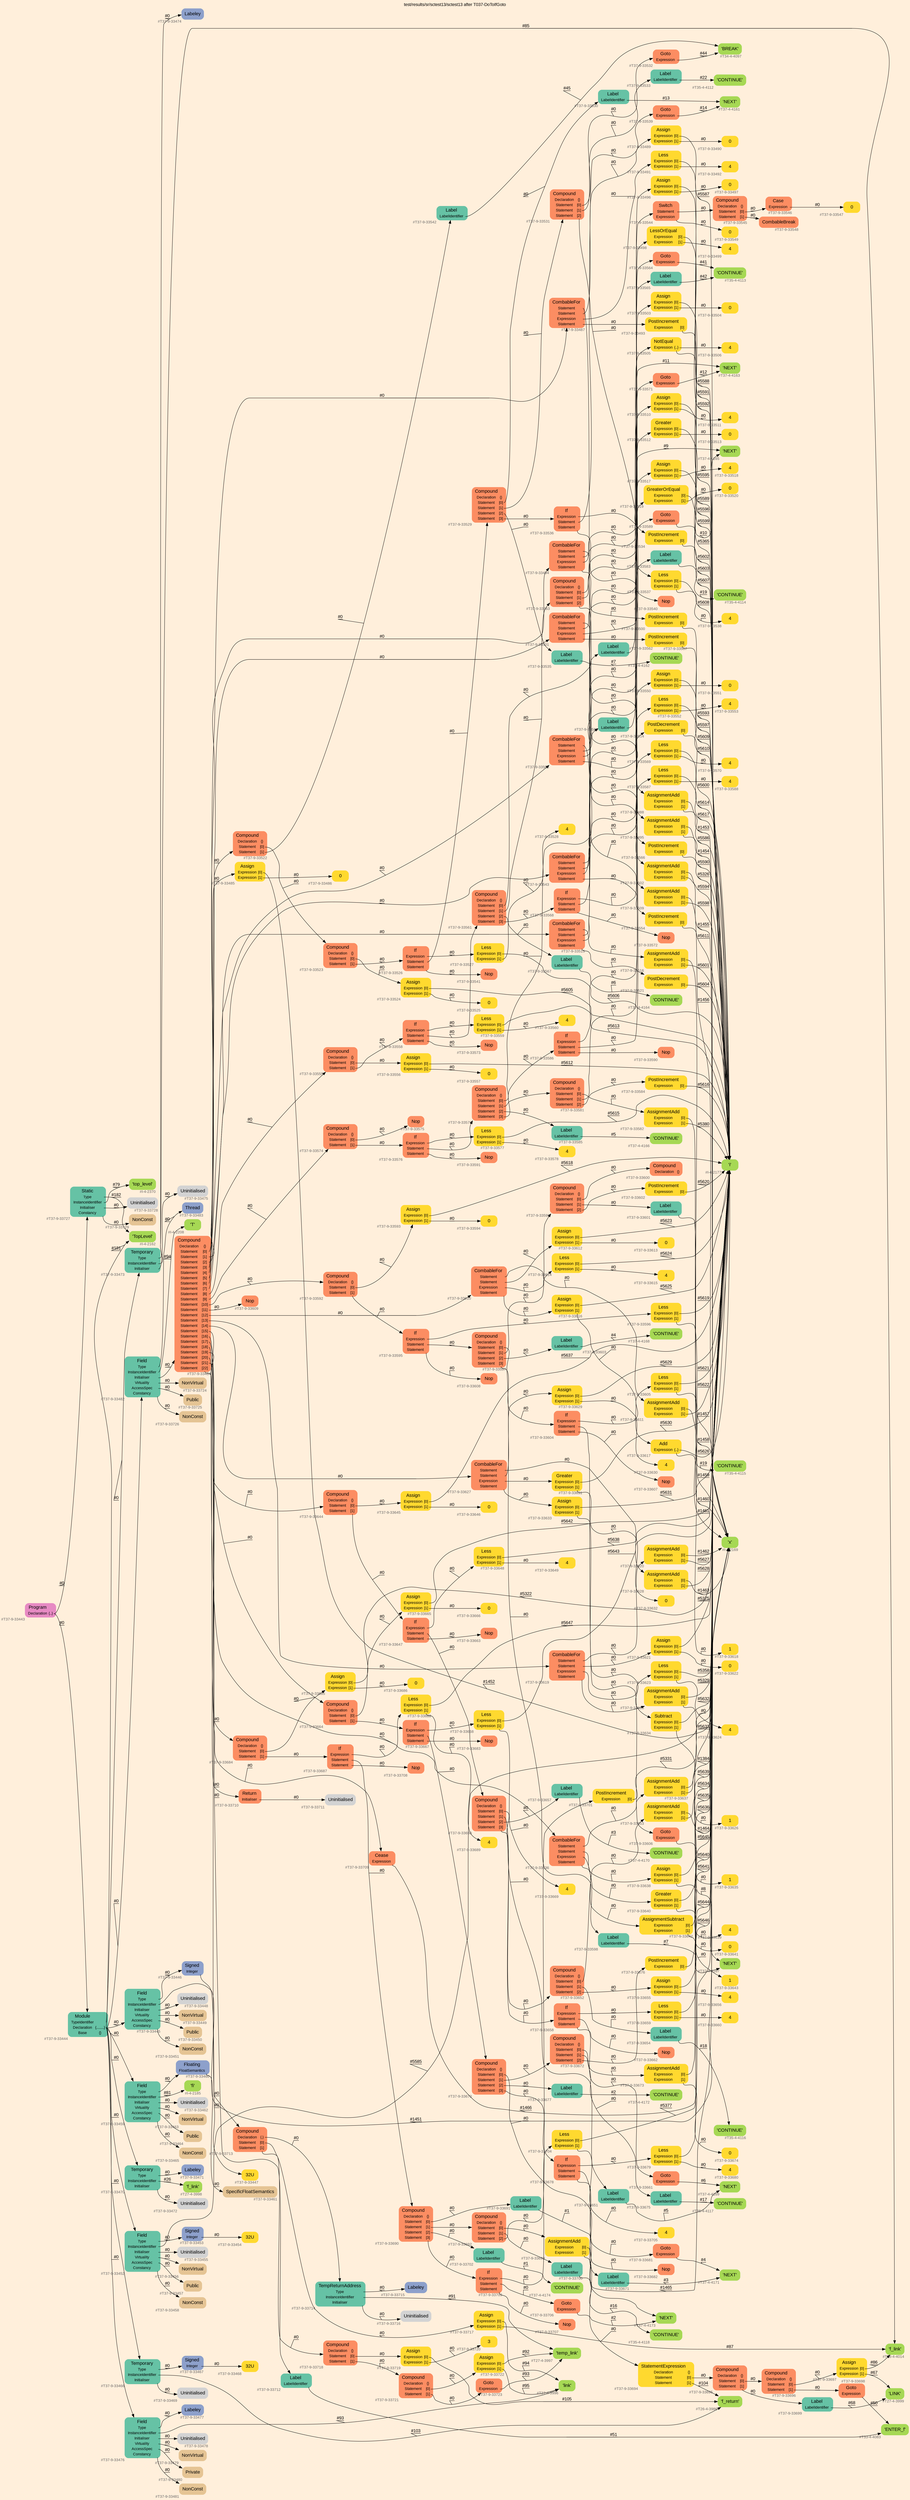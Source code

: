 digraph "test/results/sr/sctest13/sctest13 after T037-DoToIfGoto" {
label = "test/results/sr/sctest13/sctest13 after T037-DoToIfGoto"
labelloc = t
graph [
    rankdir = "LR"
    ranksep = 0.3
    bgcolor = antiquewhite1
    color = black
    fontcolor = black
    fontname = "Arial"
];
node [
    fontname = "Arial"
];
edge [
    fontname = "Arial"
];

// -------------------- node figure --------------------
// -------- block #T37-9-33443 ----------
"#T37-9-33443" [
    fillcolor = "/set28/4"
    xlabel = "#T37-9-33443"
    fontsize = "12"
    fontcolor = grey40
    shape = "plaintext"
    label = <<TABLE BORDER="0" CELLBORDER="0" CELLSPACING="0">
     <TR><TD><FONT COLOR="black" POINT-SIZE="15">Program</FONT></TD></TR>
     <TR><TD><FONT COLOR="black" POINT-SIZE="12">Declaration</FONT></TD><TD PORT="port0"><FONT COLOR="black" POINT-SIZE="12">{..}</FONT></TD></TR>
    </TABLE>>
    style = "rounded,filled"
];

// -------- block #T37-9-33444 ----------
"#T37-9-33444" [
    fillcolor = "/set28/1"
    xlabel = "#T37-9-33444"
    fontsize = "12"
    fontcolor = grey40
    shape = "plaintext"
    label = <<TABLE BORDER="0" CELLBORDER="0" CELLSPACING="0">
     <TR><TD><FONT COLOR="black" POINT-SIZE="15">Module</FONT></TD></TR>
     <TR><TD><FONT COLOR="black" POINT-SIZE="12">TypeIdentifier</FONT></TD><TD PORT="port0"></TD></TR>
     <TR><TD><FONT COLOR="black" POINT-SIZE="12">Declaration</FONT></TD><TD PORT="port1"><FONT COLOR="black" POINT-SIZE="12">{........}</FONT></TD></TR>
     <TR><TD><FONT COLOR="black" POINT-SIZE="12">Base</FONT></TD><TD PORT="port2"><FONT COLOR="black" POINT-SIZE="12">{}</FONT></TD></TR>
    </TABLE>>
    style = "rounded,filled"
];

// -------- block #I-4-2162 ----------
"#I-4-2162" [
    fillcolor = "/set28/5"
    xlabel = "#I-4-2162"
    fontsize = "12"
    fontcolor = grey40
    shape = "plaintext"
    label = <<TABLE BORDER="0" CELLBORDER="0" CELLSPACING="0">
     <TR><TD><FONT COLOR="black" POINT-SIZE="15">'TopLevel'</FONT></TD></TR>
    </TABLE>>
    style = "rounded,filled"
];

// -------- block #T37-9-33445 ----------
"#T37-9-33445" [
    fillcolor = "/set28/1"
    xlabel = "#T37-9-33445"
    fontsize = "12"
    fontcolor = grey40
    shape = "plaintext"
    label = <<TABLE BORDER="0" CELLBORDER="0" CELLSPACING="0">
     <TR><TD><FONT COLOR="black" POINT-SIZE="15">Field</FONT></TD></TR>
     <TR><TD><FONT COLOR="black" POINT-SIZE="12">Type</FONT></TD><TD PORT="port0"></TD></TR>
     <TR><TD><FONT COLOR="black" POINT-SIZE="12">InstanceIdentifier</FONT></TD><TD PORT="port1"></TD></TR>
     <TR><TD><FONT COLOR="black" POINT-SIZE="12">Initialiser</FONT></TD><TD PORT="port2"></TD></TR>
     <TR><TD><FONT COLOR="black" POINT-SIZE="12">Virtuality</FONT></TD><TD PORT="port3"></TD></TR>
     <TR><TD><FONT COLOR="black" POINT-SIZE="12">AccessSpec</FONT></TD><TD PORT="port4"></TD></TR>
     <TR><TD><FONT COLOR="black" POINT-SIZE="12">Constancy</FONT></TD><TD PORT="port5"></TD></TR>
    </TABLE>>
    style = "rounded,filled"
];

// -------- block #T37-9-33446 ----------
"#T37-9-33446" [
    fillcolor = "/set28/3"
    xlabel = "#T37-9-33446"
    fontsize = "12"
    fontcolor = grey40
    shape = "plaintext"
    label = <<TABLE BORDER="0" CELLBORDER="0" CELLSPACING="0">
     <TR><TD><FONT COLOR="black" POINT-SIZE="15">Signed</FONT></TD></TR>
     <TR><TD><FONT COLOR="black" POINT-SIZE="12">Integer</FONT></TD><TD PORT="port0"></TD></TR>
    </TABLE>>
    style = "rounded,filled"
];

// -------- block #T37-9-33447 ----------
"#T37-9-33447" [
    fillcolor = "/set28/6"
    xlabel = "#T37-9-33447"
    fontsize = "12"
    fontcolor = grey40
    shape = "plaintext"
    label = <<TABLE BORDER="0" CELLBORDER="0" CELLSPACING="0">
     <TR><TD><FONT COLOR="black" POINT-SIZE="15">32U</FONT></TD></TR>
    </TABLE>>
    style = "rounded,filled"
];

// -------- block #I-4-2169 ----------
"#I-4-2169" [
    fillcolor = "/set28/5"
    xlabel = "#I-4-2169"
    fontsize = "12"
    fontcolor = grey40
    shape = "plaintext"
    label = <<TABLE BORDER="0" CELLBORDER="0" CELLSPACING="0">
     <TR><TD><FONT COLOR="black" POINT-SIZE="15">'x'</FONT></TD></TR>
    </TABLE>>
    style = "rounded,filled"
];

// -------- block #T37-9-33448 ----------
"#T37-9-33448" [
    xlabel = "#T37-9-33448"
    fontsize = "12"
    fontcolor = grey40
    shape = "plaintext"
    label = <<TABLE BORDER="0" CELLBORDER="0" CELLSPACING="0">
     <TR><TD><FONT COLOR="black" POINT-SIZE="15">Uninitialised</FONT></TD></TR>
    </TABLE>>
    style = "rounded,filled"
];

// -------- block #T37-9-33449 ----------
"#T37-9-33449" [
    fillcolor = "/set28/7"
    xlabel = "#T37-9-33449"
    fontsize = "12"
    fontcolor = grey40
    shape = "plaintext"
    label = <<TABLE BORDER="0" CELLBORDER="0" CELLSPACING="0">
     <TR><TD><FONT COLOR="black" POINT-SIZE="15">NonVirtual</FONT></TD></TR>
    </TABLE>>
    style = "rounded,filled"
];

// -------- block #T37-9-33450 ----------
"#T37-9-33450" [
    fillcolor = "/set28/7"
    xlabel = "#T37-9-33450"
    fontsize = "12"
    fontcolor = grey40
    shape = "plaintext"
    label = <<TABLE BORDER="0" CELLBORDER="0" CELLSPACING="0">
     <TR><TD><FONT COLOR="black" POINT-SIZE="15">Public</FONT></TD></TR>
    </TABLE>>
    style = "rounded,filled"
];

// -------- block #T37-9-33451 ----------
"#T37-9-33451" [
    fillcolor = "/set28/7"
    xlabel = "#T37-9-33451"
    fontsize = "12"
    fontcolor = grey40
    shape = "plaintext"
    label = <<TABLE BORDER="0" CELLBORDER="0" CELLSPACING="0">
     <TR><TD><FONT COLOR="black" POINT-SIZE="15">NonConst</FONT></TD></TR>
    </TABLE>>
    style = "rounded,filled"
];

// -------- block #T37-9-33452 ----------
"#T37-9-33452" [
    fillcolor = "/set28/1"
    xlabel = "#T37-9-33452"
    fontsize = "12"
    fontcolor = grey40
    shape = "plaintext"
    label = <<TABLE BORDER="0" CELLBORDER="0" CELLSPACING="0">
     <TR><TD><FONT COLOR="black" POINT-SIZE="15">Field</FONT></TD></TR>
     <TR><TD><FONT COLOR="black" POINT-SIZE="12">Type</FONT></TD><TD PORT="port0"></TD></TR>
     <TR><TD><FONT COLOR="black" POINT-SIZE="12">InstanceIdentifier</FONT></TD><TD PORT="port1"></TD></TR>
     <TR><TD><FONT COLOR="black" POINT-SIZE="12">Initialiser</FONT></TD><TD PORT="port2"></TD></TR>
     <TR><TD><FONT COLOR="black" POINT-SIZE="12">Virtuality</FONT></TD><TD PORT="port3"></TD></TR>
     <TR><TD><FONT COLOR="black" POINT-SIZE="12">AccessSpec</FONT></TD><TD PORT="port4"></TD></TR>
     <TR><TD><FONT COLOR="black" POINT-SIZE="12">Constancy</FONT></TD><TD PORT="port5"></TD></TR>
    </TABLE>>
    style = "rounded,filled"
];

// -------- block #T37-9-33453 ----------
"#T37-9-33453" [
    fillcolor = "/set28/3"
    xlabel = "#T37-9-33453"
    fontsize = "12"
    fontcolor = grey40
    shape = "plaintext"
    label = <<TABLE BORDER="0" CELLBORDER="0" CELLSPACING="0">
     <TR><TD><FONT COLOR="black" POINT-SIZE="15">Signed</FONT></TD></TR>
     <TR><TD><FONT COLOR="black" POINT-SIZE="12">Integer</FONT></TD><TD PORT="port0"></TD></TR>
    </TABLE>>
    style = "rounded,filled"
];

// -------- block #T37-9-33454 ----------
"#T37-9-33454" [
    fillcolor = "/set28/6"
    xlabel = "#T37-9-33454"
    fontsize = "12"
    fontcolor = grey40
    shape = "plaintext"
    label = <<TABLE BORDER="0" CELLBORDER="0" CELLSPACING="0">
     <TR><TD><FONT COLOR="black" POINT-SIZE="15">32U</FONT></TD></TR>
    </TABLE>>
    style = "rounded,filled"
];

// -------- block #I-4-2177 ----------
"#I-4-2177" [
    fillcolor = "/set28/5"
    xlabel = "#I-4-2177"
    fontsize = "12"
    fontcolor = grey40
    shape = "plaintext"
    label = <<TABLE BORDER="0" CELLBORDER="0" CELLSPACING="0">
     <TR><TD><FONT COLOR="black" POINT-SIZE="15">'i'</FONT></TD></TR>
    </TABLE>>
    style = "rounded,filled"
];

// -------- block #T37-9-33455 ----------
"#T37-9-33455" [
    xlabel = "#T37-9-33455"
    fontsize = "12"
    fontcolor = grey40
    shape = "plaintext"
    label = <<TABLE BORDER="0" CELLBORDER="0" CELLSPACING="0">
     <TR><TD><FONT COLOR="black" POINT-SIZE="15">Uninitialised</FONT></TD></TR>
    </TABLE>>
    style = "rounded,filled"
];

// -------- block #T37-9-33456 ----------
"#T37-9-33456" [
    fillcolor = "/set28/7"
    xlabel = "#T37-9-33456"
    fontsize = "12"
    fontcolor = grey40
    shape = "plaintext"
    label = <<TABLE BORDER="0" CELLBORDER="0" CELLSPACING="0">
     <TR><TD><FONT COLOR="black" POINT-SIZE="15">NonVirtual</FONT></TD></TR>
    </TABLE>>
    style = "rounded,filled"
];

// -------- block #T37-9-33457 ----------
"#T37-9-33457" [
    fillcolor = "/set28/7"
    xlabel = "#T37-9-33457"
    fontsize = "12"
    fontcolor = grey40
    shape = "plaintext"
    label = <<TABLE BORDER="0" CELLBORDER="0" CELLSPACING="0">
     <TR><TD><FONT COLOR="black" POINT-SIZE="15">Public</FONT></TD></TR>
    </TABLE>>
    style = "rounded,filled"
];

// -------- block #T37-9-33458 ----------
"#T37-9-33458" [
    fillcolor = "/set28/7"
    xlabel = "#T37-9-33458"
    fontsize = "12"
    fontcolor = grey40
    shape = "plaintext"
    label = <<TABLE BORDER="0" CELLBORDER="0" CELLSPACING="0">
     <TR><TD><FONT COLOR="black" POINT-SIZE="15">NonConst</FONT></TD></TR>
    </TABLE>>
    style = "rounded,filled"
];

// -------- block #T37-9-33459 ----------
"#T37-9-33459" [
    fillcolor = "/set28/1"
    xlabel = "#T37-9-33459"
    fontsize = "12"
    fontcolor = grey40
    shape = "plaintext"
    label = <<TABLE BORDER="0" CELLBORDER="0" CELLSPACING="0">
     <TR><TD><FONT COLOR="black" POINT-SIZE="15">Field</FONT></TD></TR>
     <TR><TD><FONT COLOR="black" POINT-SIZE="12">Type</FONT></TD><TD PORT="port0"></TD></TR>
     <TR><TD><FONT COLOR="black" POINT-SIZE="12">InstanceIdentifier</FONT></TD><TD PORT="port1"></TD></TR>
     <TR><TD><FONT COLOR="black" POINT-SIZE="12">Initialiser</FONT></TD><TD PORT="port2"></TD></TR>
     <TR><TD><FONT COLOR="black" POINT-SIZE="12">Virtuality</FONT></TD><TD PORT="port3"></TD></TR>
     <TR><TD><FONT COLOR="black" POINT-SIZE="12">AccessSpec</FONT></TD><TD PORT="port4"></TD></TR>
     <TR><TD><FONT COLOR="black" POINT-SIZE="12">Constancy</FONT></TD><TD PORT="port5"></TD></TR>
    </TABLE>>
    style = "rounded,filled"
];

// -------- block #T37-9-33460 ----------
"#T37-9-33460" [
    fillcolor = "/set28/3"
    xlabel = "#T37-9-33460"
    fontsize = "12"
    fontcolor = grey40
    shape = "plaintext"
    label = <<TABLE BORDER="0" CELLBORDER="0" CELLSPACING="0">
     <TR><TD><FONT COLOR="black" POINT-SIZE="15">Floating</FONT></TD></TR>
     <TR><TD><FONT COLOR="black" POINT-SIZE="12">FloatSemantics</FONT></TD><TD PORT="port0"></TD></TR>
    </TABLE>>
    style = "rounded,filled"
];

// -------- block #T37-9-33461 ----------
"#T37-9-33461" [
    fillcolor = "/set28/7"
    xlabel = "#T37-9-33461"
    fontsize = "12"
    fontcolor = grey40
    shape = "plaintext"
    label = <<TABLE BORDER="0" CELLBORDER="0" CELLSPACING="0">
     <TR><TD><FONT COLOR="black" POINT-SIZE="15">SpecificFloatSemantics</FONT></TD></TR>
    </TABLE>>
    style = "rounded,filled"
];

// -------- block #I-4-2185 ----------
"#I-4-2185" [
    fillcolor = "/set28/5"
    xlabel = "#I-4-2185"
    fontsize = "12"
    fontcolor = grey40
    shape = "plaintext"
    label = <<TABLE BORDER="0" CELLBORDER="0" CELLSPACING="0">
     <TR><TD><FONT COLOR="black" POINT-SIZE="15">'fi'</FONT></TD></TR>
    </TABLE>>
    style = "rounded,filled"
];

// -------- block #T37-9-33462 ----------
"#T37-9-33462" [
    xlabel = "#T37-9-33462"
    fontsize = "12"
    fontcolor = grey40
    shape = "plaintext"
    label = <<TABLE BORDER="0" CELLBORDER="0" CELLSPACING="0">
     <TR><TD><FONT COLOR="black" POINT-SIZE="15">Uninitialised</FONT></TD></TR>
    </TABLE>>
    style = "rounded,filled"
];

// -------- block #T37-9-33463 ----------
"#T37-9-33463" [
    fillcolor = "/set28/7"
    xlabel = "#T37-9-33463"
    fontsize = "12"
    fontcolor = grey40
    shape = "plaintext"
    label = <<TABLE BORDER="0" CELLBORDER="0" CELLSPACING="0">
     <TR><TD><FONT COLOR="black" POINT-SIZE="15">NonVirtual</FONT></TD></TR>
    </TABLE>>
    style = "rounded,filled"
];

// -------- block #T37-9-33464 ----------
"#T37-9-33464" [
    fillcolor = "/set28/7"
    xlabel = "#T37-9-33464"
    fontsize = "12"
    fontcolor = grey40
    shape = "plaintext"
    label = <<TABLE BORDER="0" CELLBORDER="0" CELLSPACING="0">
     <TR><TD><FONT COLOR="black" POINT-SIZE="15">Public</FONT></TD></TR>
    </TABLE>>
    style = "rounded,filled"
];

// -------- block #T37-9-33465 ----------
"#T37-9-33465" [
    fillcolor = "/set28/7"
    xlabel = "#T37-9-33465"
    fontsize = "12"
    fontcolor = grey40
    shape = "plaintext"
    label = <<TABLE BORDER="0" CELLBORDER="0" CELLSPACING="0">
     <TR><TD><FONT COLOR="black" POINT-SIZE="15">NonConst</FONT></TD></TR>
    </TABLE>>
    style = "rounded,filled"
];

// -------- block #T37-9-33466 ----------
"#T37-9-33466" [
    fillcolor = "/set28/1"
    xlabel = "#T37-9-33466"
    fontsize = "12"
    fontcolor = grey40
    shape = "plaintext"
    label = <<TABLE BORDER="0" CELLBORDER="0" CELLSPACING="0">
     <TR><TD><FONT COLOR="black" POINT-SIZE="15">Temporary</FONT></TD></TR>
     <TR><TD><FONT COLOR="black" POINT-SIZE="12">Type</FONT></TD><TD PORT="port0"></TD></TR>
     <TR><TD><FONT COLOR="black" POINT-SIZE="12">InstanceIdentifier</FONT></TD><TD PORT="port1"></TD></TR>
     <TR><TD><FONT COLOR="black" POINT-SIZE="12">Initialiser</FONT></TD><TD PORT="port2"></TD></TR>
    </TABLE>>
    style = "rounded,filled"
];

// -------- block #T37-9-33467 ----------
"#T37-9-33467" [
    fillcolor = "/set28/3"
    xlabel = "#T37-9-33467"
    fontsize = "12"
    fontcolor = grey40
    shape = "plaintext"
    label = <<TABLE BORDER="0" CELLBORDER="0" CELLSPACING="0">
     <TR><TD><FONT COLOR="black" POINT-SIZE="15">Signed</FONT></TD></TR>
     <TR><TD><FONT COLOR="black" POINT-SIZE="12">Integer</FONT></TD><TD PORT="port0"></TD></TR>
    </TABLE>>
    style = "rounded,filled"
];

// -------- block #T37-9-33468 ----------
"#T37-9-33468" [
    fillcolor = "/set28/6"
    xlabel = "#T37-9-33468"
    fontsize = "12"
    fontcolor = grey40
    shape = "plaintext"
    label = <<TABLE BORDER="0" CELLBORDER="0" CELLSPACING="0">
     <TR><TD><FONT COLOR="black" POINT-SIZE="15">32U</FONT></TD></TR>
    </TABLE>>
    style = "rounded,filled"
];

// -------- block #T26-4-3986 ----------
"#T26-4-3986" [
    fillcolor = "/set28/5"
    xlabel = "#T26-4-3986"
    fontsize = "12"
    fontcolor = grey40
    shape = "plaintext"
    label = <<TABLE BORDER="0" CELLBORDER="0" CELLSPACING="0">
     <TR><TD><FONT COLOR="black" POINT-SIZE="15">'f_return'</FONT></TD></TR>
    </TABLE>>
    style = "rounded,filled"
];

// -------- block #T37-9-33469 ----------
"#T37-9-33469" [
    xlabel = "#T37-9-33469"
    fontsize = "12"
    fontcolor = grey40
    shape = "plaintext"
    label = <<TABLE BORDER="0" CELLBORDER="0" CELLSPACING="0">
     <TR><TD><FONT COLOR="black" POINT-SIZE="15">Uninitialised</FONT></TD></TR>
    </TABLE>>
    style = "rounded,filled"
];

// -------- block #T37-9-33470 ----------
"#T37-9-33470" [
    fillcolor = "/set28/1"
    xlabel = "#T37-9-33470"
    fontsize = "12"
    fontcolor = grey40
    shape = "plaintext"
    label = <<TABLE BORDER="0" CELLBORDER="0" CELLSPACING="0">
     <TR><TD><FONT COLOR="black" POINT-SIZE="15">Temporary</FONT></TD></TR>
     <TR><TD><FONT COLOR="black" POINT-SIZE="12">Type</FONT></TD><TD PORT="port0"></TD></TR>
     <TR><TD><FONT COLOR="black" POINT-SIZE="12">InstanceIdentifier</FONT></TD><TD PORT="port1"></TD></TR>
     <TR><TD><FONT COLOR="black" POINT-SIZE="12">Initialiser</FONT></TD><TD PORT="port2"></TD></TR>
    </TABLE>>
    style = "rounded,filled"
];

// -------- block #T37-9-33471 ----------
"#T37-9-33471" [
    fillcolor = "/set28/3"
    xlabel = "#T37-9-33471"
    fontsize = "12"
    fontcolor = grey40
    shape = "plaintext"
    label = <<TABLE BORDER="0" CELLBORDER="0" CELLSPACING="0">
     <TR><TD><FONT COLOR="black" POINT-SIZE="15">Labeley</FONT></TD></TR>
    </TABLE>>
    style = "rounded,filled"
];

// -------- block #T27-4-3998 ----------
"#T27-4-3998" [
    fillcolor = "/set28/5"
    xlabel = "#T27-4-3998"
    fontsize = "12"
    fontcolor = grey40
    shape = "plaintext"
    label = <<TABLE BORDER="0" CELLBORDER="0" CELLSPACING="0">
     <TR><TD><FONT COLOR="black" POINT-SIZE="15">'f_link'</FONT></TD></TR>
    </TABLE>>
    style = "rounded,filled"
];

// -------- block #T37-9-33472 ----------
"#T37-9-33472" [
    xlabel = "#T37-9-33472"
    fontsize = "12"
    fontcolor = grey40
    shape = "plaintext"
    label = <<TABLE BORDER="0" CELLBORDER="0" CELLSPACING="0">
     <TR><TD><FONT COLOR="black" POINT-SIZE="15">Uninitialised</FONT></TD></TR>
    </TABLE>>
    style = "rounded,filled"
];

// -------- block #T37-9-33473 ----------
"#T37-9-33473" [
    fillcolor = "/set28/1"
    xlabel = "#T37-9-33473"
    fontsize = "12"
    fontcolor = grey40
    shape = "plaintext"
    label = <<TABLE BORDER="0" CELLBORDER="0" CELLSPACING="0">
     <TR><TD><FONT COLOR="black" POINT-SIZE="15">Temporary</FONT></TD></TR>
     <TR><TD><FONT COLOR="black" POINT-SIZE="12">Type</FONT></TD><TD PORT="port0"></TD></TR>
     <TR><TD><FONT COLOR="black" POINT-SIZE="12">InstanceIdentifier</FONT></TD><TD PORT="port1"></TD></TR>
     <TR><TD><FONT COLOR="black" POINT-SIZE="12">Initialiser</FONT></TD><TD PORT="port2"></TD></TR>
    </TABLE>>
    style = "rounded,filled"
];

// -------- block #T37-9-33474 ----------
"#T37-9-33474" [
    fillcolor = "/set28/3"
    xlabel = "#T37-9-33474"
    fontsize = "12"
    fontcolor = grey40
    shape = "plaintext"
    label = <<TABLE BORDER="0" CELLBORDER="0" CELLSPACING="0">
     <TR><TD><FONT COLOR="black" POINT-SIZE="15">Labeley</FONT></TD></TR>
    </TABLE>>
    style = "rounded,filled"
];

// -------- block #T28-4-4014 ----------
"#T28-4-4014" [
    fillcolor = "/set28/5"
    xlabel = "#T28-4-4014"
    fontsize = "12"
    fontcolor = grey40
    shape = "plaintext"
    label = <<TABLE BORDER="0" CELLBORDER="0" CELLSPACING="0">
     <TR><TD><FONT COLOR="black" POINT-SIZE="15">'f_link'</FONT></TD></TR>
    </TABLE>>
    style = "rounded,filled"
];

// -------- block #T37-9-33475 ----------
"#T37-9-33475" [
    xlabel = "#T37-9-33475"
    fontsize = "12"
    fontcolor = grey40
    shape = "plaintext"
    label = <<TABLE BORDER="0" CELLBORDER="0" CELLSPACING="0">
     <TR><TD><FONT COLOR="black" POINT-SIZE="15">Uninitialised</FONT></TD></TR>
    </TABLE>>
    style = "rounded,filled"
];

// -------- block #T37-9-33476 ----------
"#T37-9-33476" [
    fillcolor = "/set28/1"
    xlabel = "#T37-9-33476"
    fontsize = "12"
    fontcolor = grey40
    shape = "plaintext"
    label = <<TABLE BORDER="0" CELLBORDER="0" CELLSPACING="0">
     <TR><TD><FONT COLOR="black" POINT-SIZE="15">Field</FONT></TD></TR>
     <TR><TD><FONT COLOR="black" POINT-SIZE="12">Type</FONT></TD><TD PORT="port0"></TD></TR>
     <TR><TD><FONT COLOR="black" POINT-SIZE="12">InstanceIdentifier</FONT></TD><TD PORT="port1"></TD></TR>
     <TR><TD><FONT COLOR="black" POINT-SIZE="12">Initialiser</FONT></TD><TD PORT="port2"></TD></TR>
     <TR><TD><FONT COLOR="black" POINT-SIZE="12">Virtuality</FONT></TD><TD PORT="port3"></TD></TR>
     <TR><TD><FONT COLOR="black" POINT-SIZE="12">AccessSpec</FONT></TD><TD PORT="port4"></TD></TR>
     <TR><TD><FONT COLOR="black" POINT-SIZE="12">Constancy</FONT></TD><TD PORT="port5"></TD></TR>
    </TABLE>>
    style = "rounded,filled"
];

// -------- block #T37-9-33477 ----------
"#T37-9-33477" [
    fillcolor = "/set28/3"
    xlabel = "#T37-9-33477"
    fontsize = "12"
    fontcolor = grey40
    shape = "plaintext"
    label = <<TABLE BORDER="0" CELLBORDER="0" CELLSPACING="0">
     <TR><TD><FONT COLOR="black" POINT-SIZE="15">Labeley</FONT></TD></TR>
    </TABLE>>
    style = "rounded,filled"
];

// -------- block #T27-4-3996 ----------
"#T27-4-3996" [
    fillcolor = "/set28/5"
    xlabel = "#T27-4-3996"
    fontsize = "12"
    fontcolor = grey40
    shape = "plaintext"
    label = <<TABLE BORDER="0" CELLBORDER="0" CELLSPACING="0">
     <TR><TD><FONT COLOR="black" POINT-SIZE="15">'link'</FONT></TD></TR>
    </TABLE>>
    style = "rounded,filled"
];

// -------- block #T37-9-33478 ----------
"#T37-9-33478" [
    xlabel = "#T37-9-33478"
    fontsize = "12"
    fontcolor = grey40
    shape = "plaintext"
    label = <<TABLE BORDER="0" CELLBORDER="0" CELLSPACING="0">
     <TR><TD><FONT COLOR="black" POINT-SIZE="15">Uninitialised</FONT></TD></TR>
    </TABLE>>
    style = "rounded,filled"
];

// -------- block #T37-9-33479 ----------
"#T37-9-33479" [
    fillcolor = "/set28/7"
    xlabel = "#T37-9-33479"
    fontsize = "12"
    fontcolor = grey40
    shape = "plaintext"
    label = <<TABLE BORDER="0" CELLBORDER="0" CELLSPACING="0">
     <TR><TD><FONT COLOR="black" POINT-SIZE="15">NonVirtual</FONT></TD></TR>
    </TABLE>>
    style = "rounded,filled"
];

// -------- block #T37-9-33480 ----------
"#T37-9-33480" [
    fillcolor = "/set28/7"
    xlabel = "#T37-9-33480"
    fontsize = "12"
    fontcolor = grey40
    shape = "plaintext"
    label = <<TABLE BORDER="0" CELLBORDER="0" CELLSPACING="0">
     <TR><TD><FONT COLOR="black" POINT-SIZE="15">Private</FONT></TD></TR>
    </TABLE>>
    style = "rounded,filled"
];

// -------- block #T37-9-33481 ----------
"#T37-9-33481" [
    fillcolor = "/set28/7"
    xlabel = "#T37-9-33481"
    fontsize = "12"
    fontcolor = grey40
    shape = "plaintext"
    label = <<TABLE BORDER="0" CELLBORDER="0" CELLSPACING="0">
     <TR><TD><FONT COLOR="black" POINT-SIZE="15">NonConst</FONT></TD></TR>
    </TABLE>>
    style = "rounded,filled"
];

// -------- block #T37-9-33482 ----------
"#T37-9-33482" [
    fillcolor = "/set28/1"
    xlabel = "#T37-9-33482"
    fontsize = "12"
    fontcolor = grey40
    shape = "plaintext"
    label = <<TABLE BORDER="0" CELLBORDER="0" CELLSPACING="0">
     <TR><TD><FONT COLOR="black" POINT-SIZE="15">Field</FONT></TD></TR>
     <TR><TD><FONT COLOR="black" POINT-SIZE="12">Type</FONT></TD><TD PORT="port0"></TD></TR>
     <TR><TD><FONT COLOR="black" POINT-SIZE="12">InstanceIdentifier</FONT></TD><TD PORT="port1"></TD></TR>
     <TR><TD><FONT COLOR="black" POINT-SIZE="12">Initialiser</FONT></TD><TD PORT="port2"></TD></TR>
     <TR><TD><FONT COLOR="black" POINT-SIZE="12">Virtuality</FONT></TD><TD PORT="port3"></TD></TR>
     <TR><TD><FONT COLOR="black" POINT-SIZE="12">AccessSpec</FONT></TD><TD PORT="port4"></TD></TR>
     <TR><TD><FONT COLOR="black" POINT-SIZE="12">Constancy</FONT></TD><TD PORT="port5"></TD></TR>
    </TABLE>>
    style = "rounded,filled"
];

// -------- block #T37-9-33483 ----------
"#T37-9-33483" [
    fillcolor = "/set28/3"
    xlabel = "#T37-9-33483"
    fontsize = "12"
    fontcolor = grey40
    shape = "plaintext"
    label = <<TABLE BORDER="0" CELLBORDER="0" CELLSPACING="0">
     <TR><TD><FONT COLOR="black" POINT-SIZE="15">Thread</FONT></TD></TR>
    </TABLE>>
    style = "rounded,filled"
];

// -------- block #I-4-2208 ----------
"#I-4-2208" [
    fillcolor = "/set28/5"
    xlabel = "#I-4-2208"
    fontsize = "12"
    fontcolor = grey40
    shape = "plaintext"
    label = <<TABLE BORDER="0" CELLBORDER="0" CELLSPACING="0">
     <TR><TD><FONT COLOR="black" POINT-SIZE="15">'T'</FONT></TD></TR>
    </TABLE>>
    style = "rounded,filled"
];

// -------- block #T37-9-33484 ----------
"#T37-9-33484" [
    fillcolor = "/set28/2"
    xlabel = "#T37-9-33484"
    fontsize = "12"
    fontcolor = grey40
    shape = "plaintext"
    label = <<TABLE BORDER="0" CELLBORDER="0" CELLSPACING="0">
     <TR><TD><FONT COLOR="black" POINT-SIZE="15">Compound</FONT></TD></TR>
     <TR><TD><FONT COLOR="black" POINT-SIZE="12">Declaration</FONT></TD><TD PORT="port0"><FONT COLOR="black" POINT-SIZE="12">{}</FONT></TD></TR>
     <TR><TD><FONT COLOR="black" POINT-SIZE="12">Statement</FONT></TD><TD PORT="port1"><FONT COLOR="black" POINT-SIZE="12">[0]</FONT></TD></TR>
     <TR><TD><FONT COLOR="black" POINT-SIZE="12">Statement</FONT></TD><TD PORT="port2"><FONT COLOR="black" POINT-SIZE="12">[1]</FONT></TD></TR>
     <TR><TD><FONT COLOR="black" POINT-SIZE="12">Statement</FONT></TD><TD PORT="port3"><FONT COLOR="black" POINT-SIZE="12">[2]</FONT></TD></TR>
     <TR><TD><FONT COLOR="black" POINT-SIZE="12">Statement</FONT></TD><TD PORT="port4"><FONT COLOR="black" POINT-SIZE="12">[3]</FONT></TD></TR>
     <TR><TD><FONT COLOR="black" POINT-SIZE="12">Statement</FONT></TD><TD PORT="port5"><FONT COLOR="black" POINT-SIZE="12">[4]</FONT></TD></TR>
     <TR><TD><FONT COLOR="black" POINT-SIZE="12">Statement</FONT></TD><TD PORT="port6"><FONT COLOR="black" POINT-SIZE="12">[5]</FONT></TD></TR>
     <TR><TD><FONT COLOR="black" POINT-SIZE="12">Statement</FONT></TD><TD PORT="port7"><FONT COLOR="black" POINT-SIZE="12">[6]</FONT></TD></TR>
     <TR><TD><FONT COLOR="black" POINT-SIZE="12">Statement</FONT></TD><TD PORT="port8"><FONT COLOR="black" POINT-SIZE="12">[7]</FONT></TD></TR>
     <TR><TD><FONT COLOR="black" POINT-SIZE="12">Statement</FONT></TD><TD PORT="port9"><FONT COLOR="black" POINT-SIZE="12">[8]</FONT></TD></TR>
     <TR><TD><FONT COLOR="black" POINT-SIZE="12">Statement</FONT></TD><TD PORT="port10"><FONT COLOR="black" POINT-SIZE="12">[9]</FONT></TD></TR>
     <TR><TD><FONT COLOR="black" POINT-SIZE="12">Statement</FONT></TD><TD PORT="port11"><FONT COLOR="black" POINT-SIZE="12">[10]</FONT></TD></TR>
     <TR><TD><FONT COLOR="black" POINT-SIZE="12">Statement</FONT></TD><TD PORT="port12"><FONT COLOR="black" POINT-SIZE="12">[11]</FONT></TD></TR>
     <TR><TD><FONT COLOR="black" POINT-SIZE="12">Statement</FONT></TD><TD PORT="port13"><FONT COLOR="black" POINT-SIZE="12">[12]</FONT></TD></TR>
     <TR><TD><FONT COLOR="black" POINT-SIZE="12">Statement</FONT></TD><TD PORT="port14"><FONT COLOR="black" POINT-SIZE="12">[13]</FONT></TD></TR>
     <TR><TD><FONT COLOR="black" POINT-SIZE="12">Statement</FONT></TD><TD PORT="port15"><FONT COLOR="black" POINT-SIZE="12">[14]</FONT></TD></TR>
     <TR><TD><FONT COLOR="black" POINT-SIZE="12">Statement</FONT></TD><TD PORT="port16"><FONT COLOR="black" POINT-SIZE="12">[15]</FONT></TD></TR>
     <TR><TD><FONT COLOR="black" POINT-SIZE="12">Statement</FONT></TD><TD PORT="port17"><FONT COLOR="black" POINT-SIZE="12">[16]</FONT></TD></TR>
     <TR><TD><FONT COLOR="black" POINT-SIZE="12">Statement</FONT></TD><TD PORT="port18"><FONT COLOR="black" POINT-SIZE="12">[17]</FONT></TD></TR>
     <TR><TD><FONT COLOR="black" POINT-SIZE="12">Statement</FONT></TD><TD PORT="port19"><FONT COLOR="black" POINT-SIZE="12">[18]</FONT></TD></TR>
     <TR><TD><FONT COLOR="black" POINT-SIZE="12">Statement</FONT></TD><TD PORT="port20"><FONT COLOR="black" POINT-SIZE="12">[19]</FONT></TD></TR>
     <TR><TD><FONT COLOR="black" POINT-SIZE="12">Statement</FONT></TD><TD PORT="port21"><FONT COLOR="black" POINT-SIZE="12">[20]</FONT></TD></TR>
     <TR><TD><FONT COLOR="black" POINT-SIZE="12">Statement</FONT></TD><TD PORT="port22"><FONT COLOR="black" POINT-SIZE="12">[21]</FONT></TD></TR>
     <TR><TD><FONT COLOR="black" POINT-SIZE="12">Statement</FONT></TD><TD PORT="port23"><FONT COLOR="black" POINT-SIZE="12">[22]</FONT></TD></TR>
    </TABLE>>
    style = "rounded,filled"
];

// -------- block #T37-9-33485 ----------
"#T37-9-33485" [
    fillcolor = "/set28/6"
    xlabel = "#T37-9-33485"
    fontsize = "12"
    fontcolor = grey40
    shape = "plaintext"
    label = <<TABLE BORDER="0" CELLBORDER="0" CELLSPACING="0">
     <TR><TD><FONT COLOR="black" POINT-SIZE="15">Assign</FONT></TD></TR>
     <TR><TD><FONT COLOR="black" POINT-SIZE="12">Expression</FONT></TD><TD PORT="port0"><FONT COLOR="black" POINT-SIZE="12">[0]</FONT></TD></TR>
     <TR><TD><FONT COLOR="black" POINT-SIZE="12">Expression</FONT></TD><TD PORT="port1"><FONT COLOR="black" POINT-SIZE="12">[1]</FONT></TD></TR>
    </TABLE>>
    style = "rounded,filled"
];

// -------- block #T37-9-33486 ----------
"#T37-9-33486" [
    fillcolor = "/set28/6"
    xlabel = "#T37-9-33486"
    fontsize = "12"
    fontcolor = grey40
    shape = "plaintext"
    label = <<TABLE BORDER="0" CELLBORDER="0" CELLSPACING="0">
     <TR><TD><FONT COLOR="black" POINT-SIZE="15">0</FONT></TD></TR>
    </TABLE>>
    style = "rounded,filled"
];

// -------- block #T37-9-33487 ----------
"#T37-9-33487" [
    fillcolor = "/set28/2"
    xlabel = "#T37-9-33487"
    fontsize = "12"
    fontcolor = grey40
    shape = "plaintext"
    label = <<TABLE BORDER="0" CELLBORDER="0" CELLSPACING="0">
     <TR><TD><FONT COLOR="black" POINT-SIZE="15">CombableFor</FONT></TD></TR>
     <TR><TD><FONT COLOR="black" POINT-SIZE="12">Statement</FONT></TD><TD PORT="port0"></TD></TR>
     <TR><TD><FONT COLOR="black" POINT-SIZE="12">Statement</FONT></TD><TD PORT="port1"></TD></TR>
     <TR><TD><FONT COLOR="black" POINT-SIZE="12">Expression</FONT></TD><TD PORT="port2"></TD></TR>
     <TR><TD><FONT COLOR="black" POINT-SIZE="12">Statement</FONT></TD><TD PORT="port3"></TD></TR>
    </TABLE>>
    style = "rounded,filled"
];

// -------- block #T37-9-33488 ----------
"#T37-9-33488" [
    fillcolor = "/set28/6"
    xlabel = "#T37-9-33488"
    fontsize = "12"
    fontcolor = grey40
    shape = "plaintext"
    label = <<TABLE BORDER="0" CELLBORDER="0" CELLSPACING="0">
     <TR><TD><FONT COLOR="black" POINT-SIZE="15">AssignmentAdd</FONT></TD></TR>
     <TR><TD><FONT COLOR="black" POINT-SIZE="12">Expression</FONT></TD><TD PORT="port0"><FONT COLOR="black" POINT-SIZE="12">[0]</FONT></TD></TR>
     <TR><TD><FONT COLOR="black" POINT-SIZE="12">Expression</FONT></TD><TD PORT="port1"><FONT COLOR="black" POINT-SIZE="12">[1]</FONT></TD></TR>
    </TABLE>>
    style = "rounded,filled"
];

// -------- block #T37-9-33489 ----------
"#T37-9-33489" [
    fillcolor = "/set28/6"
    xlabel = "#T37-9-33489"
    fontsize = "12"
    fontcolor = grey40
    shape = "plaintext"
    label = <<TABLE BORDER="0" CELLBORDER="0" CELLSPACING="0">
     <TR><TD><FONT COLOR="black" POINT-SIZE="15">Assign</FONT></TD></TR>
     <TR><TD><FONT COLOR="black" POINT-SIZE="12">Expression</FONT></TD><TD PORT="port0"><FONT COLOR="black" POINT-SIZE="12">[0]</FONT></TD></TR>
     <TR><TD><FONT COLOR="black" POINT-SIZE="12">Expression</FONT></TD><TD PORT="port1"><FONT COLOR="black" POINT-SIZE="12">[1]</FONT></TD></TR>
    </TABLE>>
    style = "rounded,filled"
];

// -------- block #T37-9-33490 ----------
"#T37-9-33490" [
    fillcolor = "/set28/6"
    xlabel = "#T37-9-33490"
    fontsize = "12"
    fontcolor = grey40
    shape = "plaintext"
    label = <<TABLE BORDER="0" CELLBORDER="0" CELLSPACING="0">
     <TR><TD><FONT COLOR="black" POINT-SIZE="15">0</FONT></TD></TR>
    </TABLE>>
    style = "rounded,filled"
];

// -------- block #T37-9-33491 ----------
"#T37-9-33491" [
    fillcolor = "/set28/6"
    xlabel = "#T37-9-33491"
    fontsize = "12"
    fontcolor = grey40
    shape = "plaintext"
    label = <<TABLE BORDER="0" CELLBORDER="0" CELLSPACING="0">
     <TR><TD><FONT COLOR="black" POINT-SIZE="15">Less</FONT></TD></TR>
     <TR><TD><FONT COLOR="black" POINT-SIZE="12">Expression</FONT></TD><TD PORT="port0"><FONT COLOR="black" POINT-SIZE="12">[0]</FONT></TD></TR>
     <TR><TD><FONT COLOR="black" POINT-SIZE="12">Expression</FONT></TD><TD PORT="port1"><FONT COLOR="black" POINT-SIZE="12">[1]</FONT></TD></TR>
    </TABLE>>
    style = "rounded,filled"
];

// -------- block #T37-9-33492 ----------
"#T37-9-33492" [
    fillcolor = "/set28/6"
    xlabel = "#T37-9-33492"
    fontsize = "12"
    fontcolor = grey40
    shape = "plaintext"
    label = <<TABLE BORDER="0" CELLBORDER="0" CELLSPACING="0">
     <TR><TD><FONT COLOR="black" POINT-SIZE="15">4</FONT></TD></TR>
    </TABLE>>
    style = "rounded,filled"
];

// -------- block #T37-9-33493 ----------
"#T37-9-33493" [
    fillcolor = "/set28/6"
    xlabel = "#T37-9-33493"
    fontsize = "12"
    fontcolor = grey40
    shape = "plaintext"
    label = <<TABLE BORDER="0" CELLBORDER="0" CELLSPACING="0">
     <TR><TD><FONT COLOR="black" POINT-SIZE="15">PostIncrement</FONT></TD></TR>
     <TR><TD><FONT COLOR="black" POINT-SIZE="12">Expression</FONT></TD><TD PORT="port0"><FONT COLOR="black" POINT-SIZE="12">[0]</FONT></TD></TR>
    </TABLE>>
    style = "rounded,filled"
];

// -------- block #T37-9-33494 ----------
"#T37-9-33494" [
    fillcolor = "/set28/2"
    xlabel = "#T37-9-33494"
    fontsize = "12"
    fontcolor = grey40
    shape = "plaintext"
    label = <<TABLE BORDER="0" CELLBORDER="0" CELLSPACING="0">
     <TR><TD><FONT COLOR="black" POINT-SIZE="15">CombableFor</FONT></TD></TR>
     <TR><TD><FONT COLOR="black" POINT-SIZE="12">Statement</FONT></TD><TD PORT="port0"></TD></TR>
     <TR><TD><FONT COLOR="black" POINT-SIZE="12">Statement</FONT></TD><TD PORT="port1"></TD></TR>
     <TR><TD><FONT COLOR="black" POINT-SIZE="12">Expression</FONT></TD><TD PORT="port2"></TD></TR>
     <TR><TD><FONT COLOR="black" POINT-SIZE="12">Statement</FONT></TD><TD PORT="port3"></TD></TR>
    </TABLE>>
    style = "rounded,filled"
];

// -------- block #T37-9-33495 ----------
"#T37-9-33495" [
    fillcolor = "/set28/6"
    xlabel = "#T37-9-33495"
    fontsize = "12"
    fontcolor = grey40
    shape = "plaintext"
    label = <<TABLE BORDER="0" CELLBORDER="0" CELLSPACING="0">
     <TR><TD><FONT COLOR="black" POINT-SIZE="15">AssignmentAdd</FONT></TD></TR>
     <TR><TD><FONT COLOR="black" POINT-SIZE="12">Expression</FONT></TD><TD PORT="port0"><FONT COLOR="black" POINT-SIZE="12">[0]</FONT></TD></TR>
     <TR><TD><FONT COLOR="black" POINT-SIZE="12">Expression</FONT></TD><TD PORT="port1"><FONT COLOR="black" POINT-SIZE="12">[1]</FONT></TD></TR>
    </TABLE>>
    style = "rounded,filled"
];

// -------- block #T37-9-33496 ----------
"#T37-9-33496" [
    fillcolor = "/set28/6"
    xlabel = "#T37-9-33496"
    fontsize = "12"
    fontcolor = grey40
    shape = "plaintext"
    label = <<TABLE BORDER="0" CELLBORDER="0" CELLSPACING="0">
     <TR><TD><FONT COLOR="black" POINT-SIZE="15">Assign</FONT></TD></TR>
     <TR><TD><FONT COLOR="black" POINT-SIZE="12">Expression</FONT></TD><TD PORT="port0"><FONT COLOR="black" POINT-SIZE="12">[0]</FONT></TD></TR>
     <TR><TD><FONT COLOR="black" POINT-SIZE="12">Expression</FONT></TD><TD PORT="port1"><FONT COLOR="black" POINT-SIZE="12">[1]</FONT></TD></TR>
    </TABLE>>
    style = "rounded,filled"
];

// -------- block #T37-9-33497 ----------
"#T37-9-33497" [
    fillcolor = "/set28/6"
    xlabel = "#T37-9-33497"
    fontsize = "12"
    fontcolor = grey40
    shape = "plaintext"
    label = <<TABLE BORDER="0" CELLBORDER="0" CELLSPACING="0">
     <TR><TD><FONT COLOR="black" POINT-SIZE="15">0</FONT></TD></TR>
    </TABLE>>
    style = "rounded,filled"
];

// -------- block #T37-9-33498 ----------
"#T37-9-33498" [
    fillcolor = "/set28/6"
    xlabel = "#T37-9-33498"
    fontsize = "12"
    fontcolor = grey40
    shape = "plaintext"
    label = <<TABLE BORDER="0" CELLBORDER="0" CELLSPACING="0">
     <TR><TD><FONT COLOR="black" POINT-SIZE="15">LessOrEqual</FONT></TD></TR>
     <TR><TD><FONT COLOR="black" POINT-SIZE="12">Expression</FONT></TD><TD PORT="port0"><FONT COLOR="black" POINT-SIZE="12">[0]</FONT></TD></TR>
     <TR><TD><FONT COLOR="black" POINT-SIZE="12">Expression</FONT></TD><TD PORT="port1"><FONT COLOR="black" POINT-SIZE="12">[1]</FONT></TD></TR>
    </TABLE>>
    style = "rounded,filled"
];

// -------- block #T37-9-33499 ----------
"#T37-9-33499" [
    fillcolor = "/set28/6"
    xlabel = "#T37-9-33499"
    fontsize = "12"
    fontcolor = grey40
    shape = "plaintext"
    label = <<TABLE BORDER="0" CELLBORDER="0" CELLSPACING="0">
     <TR><TD><FONT COLOR="black" POINT-SIZE="15">4</FONT></TD></TR>
    </TABLE>>
    style = "rounded,filled"
];

// -------- block #T37-9-33500 ----------
"#T37-9-33500" [
    fillcolor = "/set28/6"
    xlabel = "#T37-9-33500"
    fontsize = "12"
    fontcolor = grey40
    shape = "plaintext"
    label = <<TABLE BORDER="0" CELLBORDER="0" CELLSPACING="0">
     <TR><TD><FONT COLOR="black" POINT-SIZE="15">PostIncrement</FONT></TD></TR>
     <TR><TD><FONT COLOR="black" POINT-SIZE="12">Expression</FONT></TD><TD PORT="port0"><FONT COLOR="black" POINT-SIZE="12">[0]</FONT></TD></TR>
    </TABLE>>
    style = "rounded,filled"
];

// -------- block #T37-9-33501 ----------
"#T37-9-33501" [
    fillcolor = "/set28/2"
    xlabel = "#T37-9-33501"
    fontsize = "12"
    fontcolor = grey40
    shape = "plaintext"
    label = <<TABLE BORDER="0" CELLBORDER="0" CELLSPACING="0">
     <TR><TD><FONT COLOR="black" POINT-SIZE="15">CombableFor</FONT></TD></TR>
     <TR><TD><FONT COLOR="black" POINT-SIZE="12">Statement</FONT></TD><TD PORT="port0"></TD></TR>
     <TR><TD><FONT COLOR="black" POINT-SIZE="12">Statement</FONT></TD><TD PORT="port1"></TD></TR>
     <TR><TD><FONT COLOR="black" POINT-SIZE="12">Expression</FONT></TD><TD PORT="port2"></TD></TR>
     <TR><TD><FONT COLOR="black" POINT-SIZE="12">Statement</FONT></TD><TD PORT="port3"></TD></TR>
    </TABLE>>
    style = "rounded,filled"
];

// -------- block #T37-9-33502 ----------
"#T37-9-33502" [
    fillcolor = "/set28/6"
    xlabel = "#T37-9-33502"
    fontsize = "12"
    fontcolor = grey40
    shape = "plaintext"
    label = <<TABLE BORDER="0" CELLBORDER="0" CELLSPACING="0">
     <TR><TD><FONT COLOR="black" POINT-SIZE="15">AssignmentAdd</FONT></TD></TR>
     <TR><TD><FONT COLOR="black" POINT-SIZE="12">Expression</FONT></TD><TD PORT="port0"><FONT COLOR="black" POINT-SIZE="12">[0]</FONT></TD></TR>
     <TR><TD><FONT COLOR="black" POINT-SIZE="12">Expression</FONT></TD><TD PORT="port1"><FONT COLOR="black" POINT-SIZE="12">[1]</FONT></TD></TR>
    </TABLE>>
    style = "rounded,filled"
];

// -------- block #T37-9-33503 ----------
"#T37-9-33503" [
    fillcolor = "/set28/6"
    xlabel = "#T37-9-33503"
    fontsize = "12"
    fontcolor = grey40
    shape = "plaintext"
    label = <<TABLE BORDER="0" CELLBORDER="0" CELLSPACING="0">
     <TR><TD><FONT COLOR="black" POINT-SIZE="15">Assign</FONT></TD></TR>
     <TR><TD><FONT COLOR="black" POINT-SIZE="12">Expression</FONT></TD><TD PORT="port0"><FONT COLOR="black" POINT-SIZE="12">[0]</FONT></TD></TR>
     <TR><TD><FONT COLOR="black" POINT-SIZE="12">Expression</FONT></TD><TD PORT="port1"><FONT COLOR="black" POINT-SIZE="12">[1]</FONT></TD></TR>
    </TABLE>>
    style = "rounded,filled"
];

// -------- block #T37-9-33504 ----------
"#T37-9-33504" [
    fillcolor = "/set28/6"
    xlabel = "#T37-9-33504"
    fontsize = "12"
    fontcolor = grey40
    shape = "plaintext"
    label = <<TABLE BORDER="0" CELLBORDER="0" CELLSPACING="0">
     <TR><TD><FONT COLOR="black" POINT-SIZE="15">0</FONT></TD></TR>
    </TABLE>>
    style = "rounded,filled"
];

// -------- block #T37-9-33505 ----------
"#T37-9-33505" [
    fillcolor = "/set28/6"
    xlabel = "#T37-9-33505"
    fontsize = "12"
    fontcolor = grey40
    shape = "plaintext"
    label = <<TABLE BORDER="0" CELLBORDER="0" CELLSPACING="0">
     <TR><TD><FONT COLOR="black" POINT-SIZE="15">NotEqual</FONT></TD></TR>
     <TR><TD><FONT COLOR="black" POINT-SIZE="12">Expression</FONT></TD><TD PORT="port0"><FONT COLOR="black" POINT-SIZE="12">{..}</FONT></TD></TR>
    </TABLE>>
    style = "rounded,filled"
];

// -------- block #T37-9-33506 ----------
"#T37-9-33506" [
    fillcolor = "/set28/6"
    xlabel = "#T37-9-33506"
    fontsize = "12"
    fontcolor = grey40
    shape = "plaintext"
    label = <<TABLE BORDER="0" CELLBORDER="0" CELLSPACING="0">
     <TR><TD><FONT COLOR="black" POINT-SIZE="15">4</FONT></TD></TR>
    </TABLE>>
    style = "rounded,filled"
];

// -------- block #T37-9-33507 ----------
"#T37-9-33507" [
    fillcolor = "/set28/6"
    xlabel = "#T37-9-33507"
    fontsize = "12"
    fontcolor = grey40
    shape = "plaintext"
    label = <<TABLE BORDER="0" CELLBORDER="0" CELLSPACING="0">
     <TR><TD><FONT COLOR="black" POINT-SIZE="15">PostIncrement</FONT></TD></TR>
     <TR><TD><FONT COLOR="black" POINT-SIZE="12">Expression</FONT></TD><TD PORT="port0"><FONT COLOR="black" POINT-SIZE="12">[0]</FONT></TD></TR>
    </TABLE>>
    style = "rounded,filled"
];

// -------- block #T37-9-33508 ----------
"#T37-9-33508" [
    fillcolor = "/set28/2"
    xlabel = "#T37-9-33508"
    fontsize = "12"
    fontcolor = grey40
    shape = "plaintext"
    label = <<TABLE BORDER="0" CELLBORDER="0" CELLSPACING="0">
     <TR><TD><FONT COLOR="black" POINT-SIZE="15">CombableFor</FONT></TD></TR>
     <TR><TD><FONT COLOR="black" POINT-SIZE="12">Statement</FONT></TD><TD PORT="port0"></TD></TR>
     <TR><TD><FONT COLOR="black" POINT-SIZE="12">Statement</FONT></TD><TD PORT="port1"></TD></TR>
     <TR><TD><FONT COLOR="black" POINT-SIZE="12">Expression</FONT></TD><TD PORT="port2"></TD></TR>
     <TR><TD><FONT COLOR="black" POINT-SIZE="12">Statement</FONT></TD><TD PORT="port3"></TD></TR>
    </TABLE>>
    style = "rounded,filled"
];

// -------- block #T37-9-33509 ----------
"#T37-9-33509" [
    fillcolor = "/set28/6"
    xlabel = "#T37-9-33509"
    fontsize = "12"
    fontcolor = grey40
    shape = "plaintext"
    label = <<TABLE BORDER="0" CELLBORDER="0" CELLSPACING="0">
     <TR><TD><FONT COLOR="black" POINT-SIZE="15">AssignmentAdd</FONT></TD></TR>
     <TR><TD><FONT COLOR="black" POINT-SIZE="12">Expression</FONT></TD><TD PORT="port0"><FONT COLOR="black" POINT-SIZE="12">[0]</FONT></TD></TR>
     <TR><TD><FONT COLOR="black" POINT-SIZE="12">Expression</FONT></TD><TD PORT="port1"><FONT COLOR="black" POINT-SIZE="12">[1]</FONT></TD></TR>
    </TABLE>>
    style = "rounded,filled"
];

// -------- block #T37-9-33510 ----------
"#T37-9-33510" [
    fillcolor = "/set28/6"
    xlabel = "#T37-9-33510"
    fontsize = "12"
    fontcolor = grey40
    shape = "plaintext"
    label = <<TABLE BORDER="0" CELLBORDER="0" CELLSPACING="0">
     <TR><TD><FONT COLOR="black" POINT-SIZE="15">Assign</FONT></TD></TR>
     <TR><TD><FONT COLOR="black" POINT-SIZE="12">Expression</FONT></TD><TD PORT="port0"><FONT COLOR="black" POINT-SIZE="12">[0]</FONT></TD></TR>
     <TR><TD><FONT COLOR="black" POINT-SIZE="12">Expression</FONT></TD><TD PORT="port1"><FONT COLOR="black" POINT-SIZE="12">[1]</FONT></TD></TR>
    </TABLE>>
    style = "rounded,filled"
];

// -------- block #T37-9-33511 ----------
"#T37-9-33511" [
    fillcolor = "/set28/6"
    xlabel = "#T37-9-33511"
    fontsize = "12"
    fontcolor = grey40
    shape = "plaintext"
    label = <<TABLE BORDER="0" CELLBORDER="0" CELLSPACING="0">
     <TR><TD><FONT COLOR="black" POINT-SIZE="15">4</FONT></TD></TR>
    </TABLE>>
    style = "rounded,filled"
];

// -------- block #T37-9-33512 ----------
"#T37-9-33512" [
    fillcolor = "/set28/6"
    xlabel = "#T37-9-33512"
    fontsize = "12"
    fontcolor = grey40
    shape = "plaintext"
    label = <<TABLE BORDER="0" CELLBORDER="0" CELLSPACING="0">
     <TR><TD><FONT COLOR="black" POINT-SIZE="15">Greater</FONT></TD></TR>
     <TR><TD><FONT COLOR="black" POINT-SIZE="12">Expression</FONT></TD><TD PORT="port0"><FONT COLOR="black" POINT-SIZE="12">[0]</FONT></TD></TR>
     <TR><TD><FONT COLOR="black" POINT-SIZE="12">Expression</FONT></TD><TD PORT="port1"><FONT COLOR="black" POINT-SIZE="12">[1]</FONT></TD></TR>
    </TABLE>>
    style = "rounded,filled"
];

// -------- block #T37-9-33513 ----------
"#T37-9-33513" [
    fillcolor = "/set28/6"
    xlabel = "#T37-9-33513"
    fontsize = "12"
    fontcolor = grey40
    shape = "plaintext"
    label = <<TABLE BORDER="0" CELLBORDER="0" CELLSPACING="0">
     <TR><TD><FONT COLOR="black" POINT-SIZE="15">0</FONT></TD></TR>
    </TABLE>>
    style = "rounded,filled"
];

// -------- block #T37-9-33514 ----------
"#T37-9-33514" [
    fillcolor = "/set28/6"
    xlabel = "#T37-9-33514"
    fontsize = "12"
    fontcolor = grey40
    shape = "plaintext"
    label = <<TABLE BORDER="0" CELLBORDER="0" CELLSPACING="0">
     <TR><TD><FONT COLOR="black" POINT-SIZE="15">PostDecrement</FONT></TD></TR>
     <TR><TD><FONT COLOR="black" POINT-SIZE="12">Expression</FONT></TD><TD PORT="port0"><FONT COLOR="black" POINT-SIZE="12">[0]</FONT></TD></TR>
    </TABLE>>
    style = "rounded,filled"
];

// -------- block #T37-9-33515 ----------
"#T37-9-33515" [
    fillcolor = "/set28/2"
    xlabel = "#T37-9-33515"
    fontsize = "12"
    fontcolor = grey40
    shape = "plaintext"
    label = <<TABLE BORDER="0" CELLBORDER="0" CELLSPACING="0">
     <TR><TD><FONT COLOR="black" POINT-SIZE="15">CombableFor</FONT></TD></TR>
     <TR><TD><FONT COLOR="black" POINT-SIZE="12">Statement</FONT></TD><TD PORT="port0"></TD></TR>
     <TR><TD><FONT COLOR="black" POINT-SIZE="12">Statement</FONT></TD><TD PORT="port1"></TD></TR>
     <TR><TD><FONT COLOR="black" POINT-SIZE="12">Expression</FONT></TD><TD PORT="port2"></TD></TR>
     <TR><TD><FONT COLOR="black" POINT-SIZE="12">Statement</FONT></TD><TD PORT="port3"></TD></TR>
    </TABLE>>
    style = "rounded,filled"
];

// -------- block #T37-9-33516 ----------
"#T37-9-33516" [
    fillcolor = "/set28/6"
    xlabel = "#T37-9-33516"
    fontsize = "12"
    fontcolor = grey40
    shape = "plaintext"
    label = <<TABLE BORDER="0" CELLBORDER="0" CELLSPACING="0">
     <TR><TD><FONT COLOR="black" POINT-SIZE="15">AssignmentAdd</FONT></TD></TR>
     <TR><TD><FONT COLOR="black" POINT-SIZE="12">Expression</FONT></TD><TD PORT="port0"><FONT COLOR="black" POINT-SIZE="12">[0]</FONT></TD></TR>
     <TR><TD><FONT COLOR="black" POINT-SIZE="12">Expression</FONT></TD><TD PORT="port1"><FONT COLOR="black" POINT-SIZE="12">[1]</FONT></TD></TR>
    </TABLE>>
    style = "rounded,filled"
];

// -------- block #T37-9-33517 ----------
"#T37-9-33517" [
    fillcolor = "/set28/6"
    xlabel = "#T37-9-33517"
    fontsize = "12"
    fontcolor = grey40
    shape = "plaintext"
    label = <<TABLE BORDER="0" CELLBORDER="0" CELLSPACING="0">
     <TR><TD><FONT COLOR="black" POINT-SIZE="15">Assign</FONT></TD></TR>
     <TR><TD><FONT COLOR="black" POINT-SIZE="12">Expression</FONT></TD><TD PORT="port0"><FONT COLOR="black" POINT-SIZE="12">[0]</FONT></TD></TR>
     <TR><TD><FONT COLOR="black" POINT-SIZE="12">Expression</FONT></TD><TD PORT="port1"><FONT COLOR="black" POINT-SIZE="12">[1]</FONT></TD></TR>
    </TABLE>>
    style = "rounded,filled"
];

// -------- block #T37-9-33518 ----------
"#T37-9-33518" [
    fillcolor = "/set28/6"
    xlabel = "#T37-9-33518"
    fontsize = "12"
    fontcolor = grey40
    shape = "plaintext"
    label = <<TABLE BORDER="0" CELLBORDER="0" CELLSPACING="0">
     <TR><TD><FONT COLOR="black" POINT-SIZE="15">4</FONT></TD></TR>
    </TABLE>>
    style = "rounded,filled"
];

// -------- block #T37-9-33519 ----------
"#T37-9-33519" [
    fillcolor = "/set28/6"
    xlabel = "#T37-9-33519"
    fontsize = "12"
    fontcolor = grey40
    shape = "plaintext"
    label = <<TABLE BORDER="0" CELLBORDER="0" CELLSPACING="0">
     <TR><TD><FONT COLOR="black" POINT-SIZE="15">GreaterOrEqual</FONT></TD></TR>
     <TR><TD><FONT COLOR="black" POINT-SIZE="12">Expression</FONT></TD><TD PORT="port0"><FONT COLOR="black" POINT-SIZE="12">[0]</FONT></TD></TR>
     <TR><TD><FONT COLOR="black" POINT-SIZE="12">Expression</FONT></TD><TD PORT="port1"><FONT COLOR="black" POINT-SIZE="12">[1]</FONT></TD></TR>
    </TABLE>>
    style = "rounded,filled"
];

// -------- block #T37-9-33520 ----------
"#T37-9-33520" [
    fillcolor = "/set28/6"
    xlabel = "#T37-9-33520"
    fontsize = "12"
    fontcolor = grey40
    shape = "plaintext"
    label = <<TABLE BORDER="0" CELLBORDER="0" CELLSPACING="0">
     <TR><TD><FONT COLOR="black" POINT-SIZE="15">0</FONT></TD></TR>
    </TABLE>>
    style = "rounded,filled"
];

// -------- block #T37-9-33521 ----------
"#T37-9-33521" [
    fillcolor = "/set28/6"
    xlabel = "#T37-9-33521"
    fontsize = "12"
    fontcolor = grey40
    shape = "plaintext"
    label = <<TABLE BORDER="0" CELLBORDER="0" CELLSPACING="0">
     <TR><TD><FONT COLOR="black" POINT-SIZE="15">PostDecrement</FONT></TD></TR>
     <TR><TD><FONT COLOR="black" POINT-SIZE="12">Expression</FONT></TD><TD PORT="port0"><FONT COLOR="black" POINT-SIZE="12">[0]</FONT></TD></TR>
    </TABLE>>
    style = "rounded,filled"
];

// -------- block #T37-9-33522 ----------
"#T37-9-33522" [
    fillcolor = "/set28/2"
    xlabel = "#T37-9-33522"
    fontsize = "12"
    fontcolor = grey40
    shape = "plaintext"
    label = <<TABLE BORDER="0" CELLBORDER="0" CELLSPACING="0">
     <TR><TD><FONT COLOR="black" POINT-SIZE="15">Compound</FONT></TD></TR>
     <TR><TD><FONT COLOR="black" POINT-SIZE="12">Declaration</FONT></TD><TD PORT="port0"><FONT COLOR="black" POINT-SIZE="12">{}</FONT></TD></TR>
     <TR><TD><FONT COLOR="black" POINT-SIZE="12">Statement</FONT></TD><TD PORT="port1"><FONT COLOR="black" POINT-SIZE="12">[0]</FONT></TD></TR>
     <TR><TD><FONT COLOR="black" POINT-SIZE="12">Statement</FONT></TD><TD PORT="port2"><FONT COLOR="black" POINT-SIZE="12">[1]</FONT></TD></TR>
    </TABLE>>
    style = "rounded,filled"
];

// -------- block #T37-9-33523 ----------
"#T37-9-33523" [
    fillcolor = "/set28/2"
    xlabel = "#T37-9-33523"
    fontsize = "12"
    fontcolor = grey40
    shape = "plaintext"
    label = <<TABLE BORDER="0" CELLBORDER="0" CELLSPACING="0">
     <TR><TD><FONT COLOR="black" POINT-SIZE="15">Compound</FONT></TD></TR>
     <TR><TD><FONT COLOR="black" POINT-SIZE="12">Declaration</FONT></TD><TD PORT="port0"><FONT COLOR="black" POINT-SIZE="12">{}</FONT></TD></TR>
     <TR><TD><FONT COLOR="black" POINT-SIZE="12">Statement</FONT></TD><TD PORT="port1"><FONT COLOR="black" POINT-SIZE="12">[0]</FONT></TD></TR>
     <TR><TD><FONT COLOR="black" POINT-SIZE="12">Statement</FONT></TD><TD PORT="port2"><FONT COLOR="black" POINT-SIZE="12">[1]</FONT></TD></TR>
    </TABLE>>
    style = "rounded,filled"
];

// -------- block #T37-9-33524 ----------
"#T37-9-33524" [
    fillcolor = "/set28/6"
    xlabel = "#T37-9-33524"
    fontsize = "12"
    fontcolor = grey40
    shape = "plaintext"
    label = <<TABLE BORDER="0" CELLBORDER="0" CELLSPACING="0">
     <TR><TD><FONT COLOR="black" POINT-SIZE="15">Assign</FONT></TD></TR>
     <TR><TD><FONT COLOR="black" POINT-SIZE="12">Expression</FONT></TD><TD PORT="port0"><FONT COLOR="black" POINT-SIZE="12">[0]</FONT></TD></TR>
     <TR><TD><FONT COLOR="black" POINT-SIZE="12">Expression</FONT></TD><TD PORT="port1"><FONT COLOR="black" POINT-SIZE="12">[1]</FONT></TD></TR>
    </TABLE>>
    style = "rounded,filled"
];

// -------- block #T37-9-33525 ----------
"#T37-9-33525" [
    fillcolor = "/set28/6"
    xlabel = "#T37-9-33525"
    fontsize = "12"
    fontcolor = grey40
    shape = "plaintext"
    label = <<TABLE BORDER="0" CELLBORDER="0" CELLSPACING="0">
     <TR><TD><FONT COLOR="black" POINT-SIZE="15">0</FONT></TD></TR>
    </TABLE>>
    style = "rounded,filled"
];

// -------- block #T37-9-33526 ----------
"#T37-9-33526" [
    fillcolor = "/set28/2"
    xlabel = "#T37-9-33526"
    fontsize = "12"
    fontcolor = grey40
    shape = "plaintext"
    label = <<TABLE BORDER="0" CELLBORDER="0" CELLSPACING="0">
     <TR><TD><FONT COLOR="black" POINT-SIZE="15">If</FONT></TD></TR>
     <TR><TD><FONT COLOR="black" POINT-SIZE="12">Expression</FONT></TD><TD PORT="port0"></TD></TR>
     <TR><TD><FONT COLOR="black" POINT-SIZE="12">Statement</FONT></TD><TD PORT="port1"></TD></TR>
     <TR><TD><FONT COLOR="black" POINT-SIZE="12">Statement</FONT></TD><TD PORT="port2"></TD></TR>
    </TABLE>>
    style = "rounded,filled"
];

// -------- block #T37-9-33527 ----------
"#T37-9-33527" [
    fillcolor = "/set28/6"
    xlabel = "#T37-9-33527"
    fontsize = "12"
    fontcolor = grey40
    shape = "plaintext"
    label = <<TABLE BORDER="0" CELLBORDER="0" CELLSPACING="0">
     <TR><TD><FONT COLOR="black" POINT-SIZE="15">Less</FONT></TD></TR>
     <TR><TD><FONT COLOR="black" POINT-SIZE="12">Expression</FONT></TD><TD PORT="port0"><FONT COLOR="black" POINT-SIZE="12">[0]</FONT></TD></TR>
     <TR><TD><FONT COLOR="black" POINT-SIZE="12">Expression</FONT></TD><TD PORT="port1"><FONT COLOR="black" POINT-SIZE="12">[1]</FONT></TD></TR>
    </TABLE>>
    style = "rounded,filled"
];

// -------- block #T37-9-33528 ----------
"#T37-9-33528" [
    fillcolor = "/set28/6"
    xlabel = "#T37-9-33528"
    fontsize = "12"
    fontcolor = grey40
    shape = "plaintext"
    label = <<TABLE BORDER="0" CELLBORDER="0" CELLSPACING="0">
     <TR><TD><FONT COLOR="black" POINT-SIZE="15">4</FONT></TD></TR>
    </TABLE>>
    style = "rounded,filled"
];

// -------- block #T37-9-33529 ----------
"#T37-9-33529" [
    fillcolor = "/set28/2"
    xlabel = "#T37-9-33529"
    fontsize = "12"
    fontcolor = grey40
    shape = "plaintext"
    label = <<TABLE BORDER="0" CELLBORDER="0" CELLSPACING="0">
     <TR><TD><FONT COLOR="black" POINT-SIZE="15">Compound</FONT></TD></TR>
     <TR><TD><FONT COLOR="black" POINT-SIZE="12">Declaration</FONT></TD><TD PORT="port0"><FONT COLOR="black" POINT-SIZE="12">{}</FONT></TD></TR>
     <TR><TD><FONT COLOR="black" POINT-SIZE="12">Statement</FONT></TD><TD PORT="port1"><FONT COLOR="black" POINT-SIZE="12">[0]</FONT></TD></TR>
     <TR><TD><FONT COLOR="black" POINT-SIZE="12">Statement</FONT></TD><TD PORT="port2"><FONT COLOR="black" POINT-SIZE="12">[1]</FONT></TD></TR>
     <TR><TD><FONT COLOR="black" POINT-SIZE="12">Statement</FONT></TD><TD PORT="port3"><FONT COLOR="black" POINT-SIZE="12">[2]</FONT></TD></TR>
     <TR><TD><FONT COLOR="black" POINT-SIZE="12">Statement</FONT></TD><TD PORT="port4"><FONT COLOR="black" POINT-SIZE="12">[3]</FONT></TD></TR>
    </TABLE>>
    style = "rounded,filled"
];

// -------- block #T37-9-33530 ----------
"#T37-9-33530" [
    fillcolor = "/set28/1"
    xlabel = "#T37-9-33530"
    fontsize = "12"
    fontcolor = grey40
    shape = "plaintext"
    label = <<TABLE BORDER="0" CELLBORDER="0" CELLSPACING="0">
     <TR><TD><FONT COLOR="black" POINT-SIZE="15">Label</FONT></TD></TR>
     <TR><TD><FONT COLOR="black" POINT-SIZE="12">LabelIdentifier</FONT></TD><TD PORT="port0"></TD></TR>
    </TABLE>>
    style = "rounded,filled"
];

// -------- block #T37-4-4161 ----------
"#T37-4-4161" [
    fillcolor = "/set28/5"
    xlabel = "#T37-4-4161"
    fontsize = "12"
    fontcolor = grey40
    shape = "plaintext"
    label = <<TABLE BORDER="0" CELLBORDER="0" CELLSPACING="0">
     <TR><TD><FONT COLOR="black" POINT-SIZE="15">'NEXT'</FONT></TD></TR>
    </TABLE>>
    style = "rounded,filled"
];

// -------- block #T37-9-33531 ----------
"#T37-9-33531" [
    fillcolor = "/set28/2"
    xlabel = "#T37-9-33531"
    fontsize = "12"
    fontcolor = grey40
    shape = "plaintext"
    label = <<TABLE BORDER="0" CELLBORDER="0" CELLSPACING="0">
     <TR><TD><FONT COLOR="black" POINT-SIZE="15">Compound</FONT></TD></TR>
     <TR><TD><FONT COLOR="black" POINT-SIZE="12">Declaration</FONT></TD><TD PORT="port0"><FONT COLOR="black" POINT-SIZE="12">{}</FONT></TD></TR>
     <TR><TD><FONT COLOR="black" POINT-SIZE="12">Statement</FONT></TD><TD PORT="port1"><FONT COLOR="black" POINT-SIZE="12">[0]</FONT></TD></TR>
     <TR><TD><FONT COLOR="black" POINT-SIZE="12">Statement</FONT></TD><TD PORT="port2"><FONT COLOR="black" POINT-SIZE="12">[1]</FONT></TD></TR>
     <TR><TD><FONT COLOR="black" POINT-SIZE="12">Statement</FONT></TD><TD PORT="port3"><FONT COLOR="black" POINT-SIZE="12">[2]</FONT></TD></TR>
    </TABLE>>
    style = "rounded,filled"
];

// -------- block #T37-9-33532 ----------
"#T37-9-33532" [
    fillcolor = "/set28/2"
    xlabel = "#T37-9-33532"
    fontsize = "12"
    fontcolor = grey40
    shape = "plaintext"
    label = <<TABLE BORDER="0" CELLBORDER="0" CELLSPACING="0">
     <TR><TD><FONT COLOR="black" POINT-SIZE="15">Goto</FONT></TD></TR>
     <TR><TD><FONT COLOR="black" POINT-SIZE="12">Expression</FONT></TD><TD PORT="port0"></TD></TR>
    </TABLE>>
    style = "rounded,filled"
];

// -------- block #T34-4-4097 ----------
"#T34-4-4097" [
    fillcolor = "/set28/5"
    xlabel = "#T34-4-4097"
    fontsize = "12"
    fontcolor = grey40
    shape = "plaintext"
    label = <<TABLE BORDER="0" CELLBORDER="0" CELLSPACING="0">
     <TR><TD><FONT COLOR="black" POINT-SIZE="15">'BREAK'</FONT></TD></TR>
    </TABLE>>
    style = "rounded,filled"
];

// -------- block #T37-9-33533 ----------
"#T37-9-33533" [
    fillcolor = "/set28/1"
    xlabel = "#T37-9-33533"
    fontsize = "12"
    fontcolor = grey40
    shape = "plaintext"
    label = <<TABLE BORDER="0" CELLBORDER="0" CELLSPACING="0">
     <TR><TD><FONT COLOR="black" POINT-SIZE="15">Label</FONT></TD></TR>
     <TR><TD><FONT COLOR="black" POINT-SIZE="12">LabelIdentifier</FONT></TD><TD PORT="port0"></TD></TR>
    </TABLE>>
    style = "rounded,filled"
];

// -------- block #T35-4-4112 ----------
"#T35-4-4112" [
    fillcolor = "/set28/5"
    xlabel = "#T35-4-4112"
    fontsize = "12"
    fontcolor = grey40
    shape = "plaintext"
    label = <<TABLE BORDER="0" CELLBORDER="0" CELLSPACING="0">
     <TR><TD><FONT COLOR="black" POINT-SIZE="15">'CONTINUE'</FONT></TD></TR>
    </TABLE>>
    style = "rounded,filled"
];

// -------- block #T37-9-33534 ----------
"#T37-9-33534" [
    fillcolor = "/set28/6"
    xlabel = "#T37-9-33534"
    fontsize = "12"
    fontcolor = grey40
    shape = "plaintext"
    label = <<TABLE BORDER="0" CELLBORDER="0" CELLSPACING="0">
     <TR><TD><FONT COLOR="black" POINT-SIZE="15">PostIncrement</FONT></TD></TR>
     <TR><TD><FONT COLOR="black" POINT-SIZE="12">Expression</FONT></TD><TD PORT="port0"><FONT COLOR="black" POINT-SIZE="12">[0]</FONT></TD></TR>
    </TABLE>>
    style = "rounded,filled"
];

// -------- block #T37-9-33535 ----------
"#T37-9-33535" [
    fillcolor = "/set28/1"
    xlabel = "#T37-9-33535"
    fontsize = "12"
    fontcolor = grey40
    shape = "plaintext"
    label = <<TABLE BORDER="0" CELLBORDER="0" CELLSPACING="0">
     <TR><TD><FONT COLOR="black" POINT-SIZE="15">Label</FONT></TD></TR>
     <TR><TD><FONT COLOR="black" POINT-SIZE="12">LabelIdentifier</FONT></TD><TD PORT="port0"></TD></TR>
    </TABLE>>
    style = "rounded,filled"
];

// -------- block #T37-4-4162 ----------
"#T37-4-4162" [
    fillcolor = "/set28/5"
    xlabel = "#T37-4-4162"
    fontsize = "12"
    fontcolor = grey40
    shape = "plaintext"
    label = <<TABLE BORDER="0" CELLBORDER="0" CELLSPACING="0">
     <TR><TD><FONT COLOR="black" POINT-SIZE="15">'CONTINUE'</FONT></TD></TR>
    </TABLE>>
    style = "rounded,filled"
];

// -------- block #T37-9-33536 ----------
"#T37-9-33536" [
    fillcolor = "/set28/2"
    xlabel = "#T37-9-33536"
    fontsize = "12"
    fontcolor = grey40
    shape = "plaintext"
    label = <<TABLE BORDER="0" CELLBORDER="0" CELLSPACING="0">
     <TR><TD><FONT COLOR="black" POINT-SIZE="15">If</FONT></TD></TR>
     <TR><TD><FONT COLOR="black" POINT-SIZE="12">Expression</FONT></TD><TD PORT="port0"></TD></TR>
     <TR><TD><FONT COLOR="black" POINT-SIZE="12">Statement</FONT></TD><TD PORT="port1"></TD></TR>
     <TR><TD><FONT COLOR="black" POINT-SIZE="12">Statement</FONT></TD><TD PORT="port2"></TD></TR>
    </TABLE>>
    style = "rounded,filled"
];

// -------- block #T37-9-33537 ----------
"#T37-9-33537" [
    fillcolor = "/set28/6"
    xlabel = "#T37-9-33537"
    fontsize = "12"
    fontcolor = grey40
    shape = "plaintext"
    label = <<TABLE BORDER="0" CELLBORDER="0" CELLSPACING="0">
     <TR><TD><FONT COLOR="black" POINT-SIZE="15">Less</FONT></TD></TR>
     <TR><TD><FONT COLOR="black" POINT-SIZE="12">Expression</FONT></TD><TD PORT="port0"><FONT COLOR="black" POINT-SIZE="12">[0]</FONT></TD></TR>
     <TR><TD><FONT COLOR="black" POINT-SIZE="12">Expression</FONT></TD><TD PORT="port1"><FONT COLOR="black" POINT-SIZE="12">[1]</FONT></TD></TR>
    </TABLE>>
    style = "rounded,filled"
];

// -------- block #T37-9-33538 ----------
"#T37-9-33538" [
    fillcolor = "/set28/6"
    xlabel = "#T37-9-33538"
    fontsize = "12"
    fontcolor = grey40
    shape = "plaintext"
    label = <<TABLE BORDER="0" CELLBORDER="0" CELLSPACING="0">
     <TR><TD><FONT COLOR="black" POINT-SIZE="15">4</FONT></TD></TR>
    </TABLE>>
    style = "rounded,filled"
];

// -------- block #T37-9-33539 ----------
"#T37-9-33539" [
    fillcolor = "/set28/2"
    xlabel = "#T37-9-33539"
    fontsize = "12"
    fontcolor = grey40
    shape = "plaintext"
    label = <<TABLE BORDER="0" CELLBORDER="0" CELLSPACING="0">
     <TR><TD><FONT COLOR="black" POINT-SIZE="15">Goto</FONT></TD></TR>
     <TR><TD><FONT COLOR="black" POINT-SIZE="12">Expression</FONT></TD><TD PORT="port0"></TD></TR>
    </TABLE>>
    style = "rounded,filled"
];

// -------- block #T37-9-33540 ----------
"#T37-9-33540" [
    fillcolor = "/set28/2"
    xlabel = "#T37-9-33540"
    fontsize = "12"
    fontcolor = grey40
    shape = "plaintext"
    label = <<TABLE BORDER="0" CELLBORDER="0" CELLSPACING="0">
     <TR><TD><FONT COLOR="black" POINT-SIZE="15">Nop</FONT></TD></TR>
    </TABLE>>
    style = "rounded,filled"
];

// -------- block #T37-9-33541 ----------
"#T37-9-33541" [
    fillcolor = "/set28/2"
    xlabel = "#T37-9-33541"
    fontsize = "12"
    fontcolor = grey40
    shape = "plaintext"
    label = <<TABLE BORDER="0" CELLBORDER="0" CELLSPACING="0">
     <TR><TD><FONT COLOR="black" POINT-SIZE="15">Nop</FONT></TD></TR>
    </TABLE>>
    style = "rounded,filled"
];

// -------- block #T37-9-33542 ----------
"#T37-9-33542" [
    fillcolor = "/set28/1"
    xlabel = "#T37-9-33542"
    fontsize = "12"
    fontcolor = grey40
    shape = "plaintext"
    label = <<TABLE BORDER="0" CELLBORDER="0" CELLSPACING="0">
     <TR><TD><FONT COLOR="black" POINT-SIZE="15">Label</FONT></TD></TR>
     <TR><TD><FONT COLOR="black" POINT-SIZE="12">LabelIdentifier</FONT></TD><TD PORT="port0"></TD></TR>
    </TABLE>>
    style = "rounded,filled"
];

// -------- block #T37-9-33543 ----------
"#T37-9-33543" [
    fillcolor = "/set28/2"
    xlabel = "#T37-9-33543"
    fontsize = "12"
    fontcolor = grey40
    shape = "plaintext"
    label = <<TABLE BORDER="0" CELLBORDER="0" CELLSPACING="0">
     <TR><TD><FONT COLOR="black" POINT-SIZE="15">CombableFor</FONT></TD></TR>
     <TR><TD><FONT COLOR="black" POINT-SIZE="12">Statement</FONT></TD><TD PORT="port0"></TD></TR>
     <TR><TD><FONT COLOR="black" POINT-SIZE="12">Statement</FONT></TD><TD PORT="port1"></TD></TR>
     <TR><TD><FONT COLOR="black" POINT-SIZE="12">Expression</FONT></TD><TD PORT="port2"></TD></TR>
     <TR><TD><FONT COLOR="black" POINT-SIZE="12">Statement</FONT></TD><TD PORT="port3"></TD></TR>
    </TABLE>>
    style = "rounded,filled"
];

// -------- block #T37-9-33544 ----------
"#T37-9-33544" [
    fillcolor = "/set28/2"
    xlabel = "#T37-9-33544"
    fontsize = "12"
    fontcolor = grey40
    shape = "plaintext"
    label = <<TABLE BORDER="0" CELLBORDER="0" CELLSPACING="0">
     <TR><TD><FONT COLOR="black" POINT-SIZE="15">Switch</FONT></TD></TR>
     <TR><TD><FONT COLOR="black" POINT-SIZE="12">Statement</FONT></TD><TD PORT="port0"></TD></TR>
     <TR><TD><FONT COLOR="black" POINT-SIZE="12">Expression</FONT></TD><TD PORT="port1"></TD></TR>
    </TABLE>>
    style = "rounded,filled"
];

// -------- block #T37-9-33545 ----------
"#T37-9-33545" [
    fillcolor = "/set28/2"
    xlabel = "#T37-9-33545"
    fontsize = "12"
    fontcolor = grey40
    shape = "plaintext"
    label = <<TABLE BORDER="0" CELLBORDER="0" CELLSPACING="0">
     <TR><TD><FONT COLOR="black" POINT-SIZE="15">Compound</FONT></TD></TR>
     <TR><TD><FONT COLOR="black" POINT-SIZE="12">Declaration</FONT></TD><TD PORT="port0"><FONT COLOR="black" POINT-SIZE="12">{}</FONT></TD></TR>
     <TR><TD><FONT COLOR="black" POINT-SIZE="12">Statement</FONT></TD><TD PORT="port1"><FONT COLOR="black" POINT-SIZE="12">[0]</FONT></TD></TR>
     <TR><TD><FONT COLOR="black" POINT-SIZE="12">Statement</FONT></TD><TD PORT="port2"><FONT COLOR="black" POINT-SIZE="12">[1]</FONT></TD></TR>
    </TABLE>>
    style = "rounded,filled"
];

// -------- block #T37-9-33546 ----------
"#T37-9-33546" [
    fillcolor = "/set28/2"
    xlabel = "#T37-9-33546"
    fontsize = "12"
    fontcolor = grey40
    shape = "plaintext"
    label = <<TABLE BORDER="0" CELLBORDER="0" CELLSPACING="0">
     <TR><TD><FONT COLOR="black" POINT-SIZE="15">Case</FONT></TD></TR>
     <TR><TD><FONT COLOR="black" POINT-SIZE="12">Expression</FONT></TD><TD PORT="port0"></TD></TR>
    </TABLE>>
    style = "rounded,filled"
];

// -------- block #T37-9-33547 ----------
"#T37-9-33547" [
    fillcolor = "/set28/6"
    xlabel = "#T37-9-33547"
    fontsize = "12"
    fontcolor = grey40
    shape = "plaintext"
    label = <<TABLE BORDER="0" CELLBORDER="0" CELLSPACING="0">
     <TR><TD><FONT COLOR="black" POINT-SIZE="15">0</FONT></TD></TR>
    </TABLE>>
    style = "rounded,filled"
];

// -------- block #T37-9-33548 ----------
"#T37-9-33548" [
    fillcolor = "/set28/2"
    xlabel = "#T37-9-33548"
    fontsize = "12"
    fontcolor = grey40
    shape = "plaintext"
    label = <<TABLE BORDER="0" CELLBORDER="0" CELLSPACING="0">
     <TR><TD><FONT COLOR="black" POINT-SIZE="15">CombableBreak</FONT></TD></TR>
    </TABLE>>
    style = "rounded,filled"
];

// -------- block #T37-9-33549 ----------
"#T37-9-33549" [
    fillcolor = "/set28/6"
    xlabel = "#T37-9-33549"
    fontsize = "12"
    fontcolor = grey40
    shape = "plaintext"
    label = <<TABLE BORDER="0" CELLBORDER="0" CELLSPACING="0">
     <TR><TD><FONT COLOR="black" POINT-SIZE="15">0</FONT></TD></TR>
    </TABLE>>
    style = "rounded,filled"
];

// -------- block #T37-9-33550 ----------
"#T37-9-33550" [
    fillcolor = "/set28/6"
    xlabel = "#T37-9-33550"
    fontsize = "12"
    fontcolor = grey40
    shape = "plaintext"
    label = <<TABLE BORDER="0" CELLBORDER="0" CELLSPACING="0">
     <TR><TD><FONT COLOR="black" POINT-SIZE="15">Assign</FONT></TD></TR>
     <TR><TD><FONT COLOR="black" POINT-SIZE="12">Expression</FONT></TD><TD PORT="port0"><FONT COLOR="black" POINT-SIZE="12">[0]</FONT></TD></TR>
     <TR><TD><FONT COLOR="black" POINT-SIZE="12">Expression</FONT></TD><TD PORT="port1"><FONT COLOR="black" POINT-SIZE="12">[1]</FONT></TD></TR>
    </TABLE>>
    style = "rounded,filled"
];

// -------- block #T37-9-33551 ----------
"#T37-9-33551" [
    fillcolor = "/set28/6"
    xlabel = "#T37-9-33551"
    fontsize = "12"
    fontcolor = grey40
    shape = "plaintext"
    label = <<TABLE BORDER="0" CELLBORDER="0" CELLSPACING="0">
     <TR><TD><FONT COLOR="black" POINT-SIZE="15">0</FONT></TD></TR>
    </TABLE>>
    style = "rounded,filled"
];

// -------- block #T37-9-33552 ----------
"#T37-9-33552" [
    fillcolor = "/set28/6"
    xlabel = "#T37-9-33552"
    fontsize = "12"
    fontcolor = grey40
    shape = "plaintext"
    label = <<TABLE BORDER="0" CELLBORDER="0" CELLSPACING="0">
     <TR><TD><FONT COLOR="black" POINT-SIZE="15">Less</FONT></TD></TR>
     <TR><TD><FONT COLOR="black" POINT-SIZE="12">Expression</FONT></TD><TD PORT="port0"><FONT COLOR="black" POINT-SIZE="12">[0]</FONT></TD></TR>
     <TR><TD><FONT COLOR="black" POINT-SIZE="12">Expression</FONT></TD><TD PORT="port1"><FONT COLOR="black" POINT-SIZE="12">[1]</FONT></TD></TR>
    </TABLE>>
    style = "rounded,filled"
];

// -------- block #T37-9-33553 ----------
"#T37-9-33553" [
    fillcolor = "/set28/6"
    xlabel = "#T37-9-33553"
    fontsize = "12"
    fontcolor = grey40
    shape = "plaintext"
    label = <<TABLE BORDER="0" CELLBORDER="0" CELLSPACING="0">
     <TR><TD><FONT COLOR="black" POINT-SIZE="15">4</FONT></TD></TR>
    </TABLE>>
    style = "rounded,filled"
];

// -------- block #T37-9-33554 ----------
"#T37-9-33554" [
    fillcolor = "/set28/6"
    xlabel = "#T37-9-33554"
    fontsize = "12"
    fontcolor = grey40
    shape = "plaintext"
    label = <<TABLE BORDER="0" CELLBORDER="0" CELLSPACING="0">
     <TR><TD><FONT COLOR="black" POINT-SIZE="15">PostIncrement</FONT></TD></TR>
     <TR><TD><FONT COLOR="black" POINT-SIZE="12">Expression</FONT></TD><TD PORT="port0"><FONT COLOR="black" POINT-SIZE="12">[0]</FONT></TD></TR>
    </TABLE>>
    style = "rounded,filled"
];

// -------- block #T37-9-33555 ----------
"#T37-9-33555" [
    fillcolor = "/set28/2"
    xlabel = "#T37-9-33555"
    fontsize = "12"
    fontcolor = grey40
    shape = "plaintext"
    label = <<TABLE BORDER="0" CELLBORDER="0" CELLSPACING="0">
     <TR><TD><FONT COLOR="black" POINT-SIZE="15">Compound</FONT></TD></TR>
     <TR><TD><FONT COLOR="black" POINT-SIZE="12">Declaration</FONT></TD><TD PORT="port0"><FONT COLOR="black" POINT-SIZE="12">{}</FONT></TD></TR>
     <TR><TD><FONT COLOR="black" POINT-SIZE="12">Statement</FONT></TD><TD PORT="port1"><FONT COLOR="black" POINT-SIZE="12">[0]</FONT></TD></TR>
     <TR><TD><FONT COLOR="black" POINT-SIZE="12">Statement</FONT></TD><TD PORT="port2"><FONT COLOR="black" POINT-SIZE="12">[1]</FONT></TD></TR>
    </TABLE>>
    style = "rounded,filled"
];

// -------- block #T37-9-33556 ----------
"#T37-9-33556" [
    fillcolor = "/set28/6"
    xlabel = "#T37-9-33556"
    fontsize = "12"
    fontcolor = grey40
    shape = "plaintext"
    label = <<TABLE BORDER="0" CELLBORDER="0" CELLSPACING="0">
     <TR><TD><FONT COLOR="black" POINT-SIZE="15">Assign</FONT></TD></TR>
     <TR><TD><FONT COLOR="black" POINT-SIZE="12">Expression</FONT></TD><TD PORT="port0"><FONT COLOR="black" POINT-SIZE="12">[0]</FONT></TD></TR>
     <TR><TD><FONT COLOR="black" POINT-SIZE="12">Expression</FONT></TD><TD PORT="port1"><FONT COLOR="black" POINT-SIZE="12">[1]</FONT></TD></TR>
    </TABLE>>
    style = "rounded,filled"
];

// -------- block #T37-9-33557 ----------
"#T37-9-33557" [
    fillcolor = "/set28/6"
    xlabel = "#T37-9-33557"
    fontsize = "12"
    fontcolor = grey40
    shape = "plaintext"
    label = <<TABLE BORDER="0" CELLBORDER="0" CELLSPACING="0">
     <TR><TD><FONT COLOR="black" POINT-SIZE="15">0</FONT></TD></TR>
    </TABLE>>
    style = "rounded,filled"
];

// -------- block #T37-9-33558 ----------
"#T37-9-33558" [
    fillcolor = "/set28/2"
    xlabel = "#T37-9-33558"
    fontsize = "12"
    fontcolor = grey40
    shape = "plaintext"
    label = <<TABLE BORDER="0" CELLBORDER="0" CELLSPACING="0">
     <TR><TD><FONT COLOR="black" POINT-SIZE="15">If</FONT></TD></TR>
     <TR><TD><FONT COLOR="black" POINT-SIZE="12">Expression</FONT></TD><TD PORT="port0"></TD></TR>
     <TR><TD><FONT COLOR="black" POINT-SIZE="12">Statement</FONT></TD><TD PORT="port1"></TD></TR>
     <TR><TD><FONT COLOR="black" POINT-SIZE="12">Statement</FONT></TD><TD PORT="port2"></TD></TR>
    </TABLE>>
    style = "rounded,filled"
];

// -------- block #T37-9-33559 ----------
"#T37-9-33559" [
    fillcolor = "/set28/6"
    xlabel = "#T37-9-33559"
    fontsize = "12"
    fontcolor = grey40
    shape = "plaintext"
    label = <<TABLE BORDER="0" CELLBORDER="0" CELLSPACING="0">
     <TR><TD><FONT COLOR="black" POINT-SIZE="15">Less</FONT></TD></TR>
     <TR><TD><FONT COLOR="black" POINT-SIZE="12">Expression</FONT></TD><TD PORT="port0"><FONT COLOR="black" POINT-SIZE="12">[0]</FONT></TD></TR>
     <TR><TD><FONT COLOR="black" POINT-SIZE="12">Expression</FONT></TD><TD PORT="port1"><FONT COLOR="black" POINT-SIZE="12">[1]</FONT></TD></TR>
    </TABLE>>
    style = "rounded,filled"
];

// -------- block #T37-9-33560 ----------
"#T37-9-33560" [
    fillcolor = "/set28/6"
    xlabel = "#T37-9-33560"
    fontsize = "12"
    fontcolor = grey40
    shape = "plaintext"
    label = <<TABLE BORDER="0" CELLBORDER="0" CELLSPACING="0">
     <TR><TD><FONT COLOR="black" POINT-SIZE="15">4</FONT></TD></TR>
    </TABLE>>
    style = "rounded,filled"
];

// -------- block #T37-9-33561 ----------
"#T37-9-33561" [
    fillcolor = "/set28/2"
    xlabel = "#T37-9-33561"
    fontsize = "12"
    fontcolor = grey40
    shape = "plaintext"
    label = <<TABLE BORDER="0" CELLBORDER="0" CELLSPACING="0">
     <TR><TD><FONT COLOR="black" POINT-SIZE="15">Compound</FONT></TD></TR>
     <TR><TD><FONT COLOR="black" POINT-SIZE="12">Declaration</FONT></TD><TD PORT="port0"><FONT COLOR="black" POINT-SIZE="12">{}</FONT></TD></TR>
     <TR><TD><FONT COLOR="black" POINT-SIZE="12">Statement</FONT></TD><TD PORT="port1"><FONT COLOR="black" POINT-SIZE="12">[0]</FONT></TD></TR>
     <TR><TD><FONT COLOR="black" POINT-SIZE="12">Statement</FONT></TD><TD PORT="port2"><FONT COLOR="black" POINT-SIZE="12">[1]</FONT></TD></TR>
     <TR><TD><FONT COLOR="black" POINT-SIZE="12">Statement</FONT></TD><TD PORT="port3"><FONT COLOR="black" POINT-SIZE="12">[2]</FONT></TD></TR>
     <TR><TD><FONT COLOR="black" POINT-SIZE="12">Statement</FONT></TD><TD PORT="port4"><FONT COLOR="black" POINT-SIZE="12">[3]</FONT></TD></TR>
    </TABLE>>
    style = "rounded,filled"
];

// -------- block #T37-9-33562 ----------
"#T37-9-33562" [
    fillcolor = "/set28/1"
    xlabel = "#T37-9-33562"
    fontsize = "12"
    fontcolor = grey40
    shape = "plaintext"
    label = <<TABLE BORDER="0" CELLBORDER="0" CELLSPACING="0">
     <TR><TD><FONT COLOR="black" POINT-SIZE="15">Label</FONT></TD></TR>
     <TR><TD><FONT COLOR="black" POINT-SIZE="12">LabelIdentifier</FONT></TD><TD PORT="port0"></TD></TR>
    </TABLE>>
    style = "rounded,filled"
];

// -------- block #T37-4-4163 ----------
"#T37-4-4163" [
    fillcolor = "/set28/5"
    xlabel = "#T37-4-4163"
    fontsize = "12"
    fontcolor = grey40
    shape = "plaintext"
    label = <<TABLE BORDER="0" CELLBORDER="0" CELLSPACING="0">
     <TR><TD><FONT COLOR="black" POINT-SIZE="15">'NEXT'</FONT></TD></TR>
    </TABLE>>
    style = "rounded,filled"
];

// -------- block #T37-9-33563 ----------
"#T37-9-33563" [
    fillcolor = "/set28/2"
    xlabel = "#T37-9-33563"
    fontsize = "12"
    fontcolor = grey40
    shape = "plaintext"
    label = <<TABLE BORDER="0" CELLBORDER="0" CELLSPACING="0">
     <TR><TD><FONT COLOR="black" POINT-SIZE="15">Compound</FONT></TD></TR>
     <TR><TD><FONT COLOR="black" POINT-SIZE="12">Declaration</FONT></TD><TD PORT="port0"><FONT COLOR="black" POINT-SIZE="12">{}</FONT></TD></TR>
     <TR><TD><FONT COLOR="black" POINT-SIZE="12">Statement</FONT></TD><TD PORT="port1"><FONT COLOR="black" POINT-SIZE="12">[0]</FONT></TD></TR>
     <TR><TD><FONT COLOR="black" POINT-SIZE="12">Statement</FONT></TD><TD PORT="port2"><FONT COLOR="black" POINT-SIZE="12">[1]</FONT></TD></TR>
     <TR><TD><FONT COLOR="black" POINT-SIZE="12">Statement</FONT></TD><TD PORT="port3"><FONT COLOR="black" POINT-SIZE="12">[2]</FONT></TD></TR>
    </TABLE>>
    style = "rounded,filled"
];

// -------- block #T37-9-33564 ----------
"#T37-9-33564" [
    fillcolor = "/set28/2"
    xlabel = "#T37-9-33564"
    fontsize = "12"
    fontcolor = grey40
    shape = "plaintext"
    label = <<TABLE BORDER="0" CELLBORDER="0" CELLSPACING="0">
     <TR><TD><FONT COLOR="black" POINT-SIZE="15">Goto</FONT></TD></TR>
     <TR><TD><FONT COLOR="black" POINT-SIZE="12">Expression</FONT></TD><TD PORT="port0"></TD></TR>
    </TABLE>>
    style = "rounded,filled"
];

// -------- block #T35-4-4113 ----------
"#T35-4-4113" [
    fillcolor = "/set28/5"
    xlabel = "#T35-4-4113"
    fontsize = "12"
    fontcolor = grey40
    shape = "plaintext"
    label = <<TABLE BORDER="0" CELLBORDER="0" CELLSPACING="0">
     <TR><TD><FONT COLOR="black" POINT-SIZE="15">'CONTINUE'</FONT></TD></TR>
    </TABLE>>
    style = "rounded,filled"
];

// -------- block #T37-9-33565 ----------
"#T37-9-33565" [
    fillcolor = "/set28/1"
    xlabel = "#T37-9-33565"
    fontsize = "12"
    fontcolor = grey40
    shape = "plaintext"
    label = <<TABLE BORDER="0" CELLBORDER="0" CELLSPACING="0">
     <TR><TD><FONT COLOR="black" POINT-SIZE="15">Label</FONT></TD></TR>
     <TR><TD><FONT COLOR="black" POINT-SIZE="12">LabelIdentifier</FONT></TD><TD PORT="port0"></TD></TR>
    </TABLE>>
    style = "rounded,filled"
];

// -------- block #T37-9-33566 ----------
"#T37-9-33566" [
    fillcolor = "/set28/6"
    xlabel = "#T37-9-33566"
    fontsize = "12"
    fontcolor = grey40
    shape = "plaintext"
    label = <<TABLE BORDER="0" CELLBORDER="0" CELLSPACING="0">
     <TR><TD><FONT COLOR="black" POINT-SIZE="15">PostIncrement</FONT></TD></TR>
     <TR><TD><FONT COLOR="black" POINT-SIZE="12">Expression</FONT></TD><TD PORT="port0"><FONT COLOR="black" POINT-SIZE="12">[0]</FONT></TD></TR>
    </TABLE>>
    style = "rounded,filled"
];

// -------- block #T37-9-33567 ----------
"#T37-9-33567" [
    fillcolor = "/set28/1"
    xlabel = "#T37-9-33567"
    fontsize = "12"
    fontcolor = grey40
    shape = "plaintext"
    label = <<TABLE BORDER="0" CELLBORDER="0" CELLSPACING="0">
     <TR><TD><FONT COLOR="black" POINT-SIZE="15">Label</FONT></TD></TR>
     <TR><TD><FONT COLOR="black" POINT-SIZE="12">LabelIdentifier</FONT></TD><TD PORT="port0"></TD></TR>
    </TABLE>>
    style = "rounded,filled"
];

// -------- block #T37-4-4164 ----------
"#T37-4-4164" [
    fillcolor = "/set28/5"
    xlabel = "#T37-4-4164"
    fontsize = "12"
    fontcolor = grey40
    shape = "plaintext"
    label = <<TABLE BORDER="0" CELLBORDER="0" CELLSPACING="0">
     <TR><TD><FONT COLOR="black" POINT-SIZE="15">'CONTINUE'</FONT></TD></TR>
    </TABLE>>
    style = "rounded,filled"
];

// -------- block #T37-9-33568 ----------
"#T37-9-33568" [
    fillcolor = "/set28/2"
    xlabel = "#T37-9-33568"
    fontsize = "12"
    fontcolor = grey40
    shape = "plaintext"
    label = <<TABLE BORDER="0" CELLBORDER="0" CELLSPACING="0">
     <TR><TD><FONT COLOR="black" POINT-SIZE="15">If</FONT></TD></TR>
     <TR><TD><FONT COLOR="black" POINT-SIZE="12">Expression</FONT></TD><TD PORT="port0"></TD></TR>
     <TR><TD><FONT COLOR="black" POINT-SIZE="12">Statement</FONT></TD><TD PORT="port1"></TD></TR>
     <TR><TD><FONT COLOR="black" POINT-SIZE="12">Statement</FONT></TD><TD PORT="port2"></TD></TR>
    </TABLE>>
    style = "rounded,filled"
];

// -------- block #T37-9-33569 ----------
"#T37-9-33569" [
    fillcolor = "/set28/6"
    xlabel = "#T37-9-33569"
    fontsize = "12"
    fontcolor = grey40
    shape = "plaintext"
    label = <<TABLE BORDER="0" CELLBORDER="0" CELLSPACING="0">
     <TR><TD><FONT COLOR="black" POINT-SIZE="15">Less</FONT></TD></TR>
     <TR><TD><FONT COLOR="black" POINT-SIZE="12">Expression</FONT></TD><TD PORT="port0"><FONT COLOR="black" POINT-SIZE="12">[0]</FONT></TD></TR>
     <TR><TD><FONT COLOR="black" POINT-SIZE="12">Expression</FONT></TD><TD PORT="port1"><FONT COLOR="black" POINT-SIZE="12">[1]</FONT></TD></TR>
    </TABLE>>
    style = "rounded,filled"
];

// -------- block #T37-9-33570 ----------
"#T37-9-33570" [
    fillcolor = "/set28/6"
    xlabel = "#T37-9-33570"
    fontsize = "12"
    fontcolor = grey40
    shape = "plaintext"
    label = <<TABLE BORDER="0" CELLBORDER="0" CELLSPACING="0">
     <TR><TD><FONT COLOR="black" POINT-SIZE="15">4</FONT></TD></TR>
    </TABLE>>
    style = "rounded,filled"
];

// -------- block #T37-9-33571 ----------
"#T37-9-33571" [
    fillcolor = "/set28/2"
    xlabel = "#T37-9-33571"
    fontsize = "12"
    fontcolor = grey40
    shape = "plaintext"
    label = <<TABLE BORDER="0" CELLBORDER="0" CELLSPACING="0">
     <TR><TD><FONT COLOR="black" POINT-SIZE="15">Goto</FONT></TD></TR>
     <TR><TD><FONT COLOR="black" POINT-SIZE="12">Expression</FONT></TD><TD PORT="port0"></TD></TR>
    </TABLE>>
    style = "rounded,filled"
];

// -------- block #T37-9-33572 ----------
"#T37-9-33572" [
    fillcolor = "/set28/2"
    xlabel = "#T37-9-33572"
    fontsize = "12"
    fontcolor = grey40
    shape = "plaintext"
    label = <<TABLE BORDER="0" CELLBORDER="0" CELLSPACING="0">
     <TR><TD><FONT COLOR="black" POINT-SIZE="15">Nop</FONT></TD></TR>
    </TABLE>>
    style = "rounded,filled"
];

// -------- block #T37-9-33573 ----------
"#T37-9-33573" [
    fillcolor = "/set28/2"
    xlabel = "#T37-9-33573"
    fontsize = "12"
    fontcolor = grey40
    shape = "plaintext"
    label = <<TABLE BORDER="0" CELLBORDER="0" CELLSPACING="0">
     <TR><TD><FONT COLOR="black" POINT-SIZE="15">Nop</FONT></TD></TR>
    </TABLE>>
    style = "rounded,filled"
];

// -------- block #T37-9-33574 ----------
"#T37-9-33574" [
    fillcolor = "/set28/2"
    xlabel = "#T37-9-33574"
    fontsize = "12"
    fontcolor = grey40
    shape = "plaintext"
    label = <<TABLE BORDER="0" CELLBORDER="0" CELLSPACING="0">
     <TR><TD><FONT COLOR="black" POINT-SIZE="15">Compound</FONT></TD></TR>
     <TR><TD><FONT COLOR="black" POINT-SIZE="12">Declaration</FONT></TD><TD PORT="port0"><FONT COLOR="black" POINT-SIZE="12">{}</FONT></TD></TR>
     <TR><TD><FONT COLOR="black" POINT-SIZE="12">Statement</FONT></TD><TD PORT="port1"><FONT COLOR="black" POINT-SIZE="12">[0]</FONT></TD></TR>
     <TR><TD><FONT COLOR="black" POINT-SIZE="12">Statement</FONT></TD><TD PORT="port2"><FONT COLOR="black" POINT-SIZE="12">[1]</FONT></TD></TR>
    </TABLE>>
    style = "rounded,filled"
];

// -------- block #T37-9-33575 ----------
"#T37-9-33575" [
    fillcolor = "/set28/2"
    xlabel = "#T37-9-33575"
    fontsize = "12"
    fontcolor = grey40
    shape = "plaintext"
    label = <<TABLE BORDER="0" CELLBORDER="0" CELLSPACING="0">
     <TR><TD><FONT COLOR="black" POINT-SIZE="15">Nop</FONT></TD></TR>
    </TABLE>>
    style = "rounded,filled"
];

// -------- block #T37-9-33576 ----------
"#T37-9-33576" [
    fillcolor = "/set28/2"
    xlabel = "#T37-9-33576"
    fontsize = "12"
    fontcolor = grey40
    shape = "plaintext"
    label = <<TABLE BORDER="0" CELLBORDER="0" CELLSPACING="0">
     <TR><TD><FONT COLOR="black" POINT-SIZE="15">If</FONT></TD></TR>
     <TR><TD><FONT COLOR="black" POINT-SIZE="12">Expression</FONT></TD><TD PORT="port0"></TD></TR>
     <TR><TD><FONT COLOR="black" POINT-SIZE="12">Statement</FONT></TD><TD PORT="port1"></TD></TR>
     <TR><TD><FONT COLOR="black" POINT-SIZE="12">Statement</FONT></TD><TD PORT="port2"></TD></TR>
    </TABLE>>
    style = "rounded,filled"
];

// -------- block #T37-9-33577 ----------
"#T37-9-33577" [
    fillcolor = "/set28/6"
    xlabel = "#T37-9-33577"
    fontsize = "12"
    fontcolor = grey40
    shape = "plaintext"
    label = <<TABLE BORDER="0" CELLBORDER="0" CELLSPACING="0">
     <TR><TD><FONT COLOR="black" POINT-SIZE="15">Less</FONT></TD></TR>
     <TR><TD><FONT COLOR="black" POINT-SIZE="12">Expression</FONT></TD><TD PORT="port0"><FONT COLOR="black" POINT-SIZE="12">[0]</FONT></TD></TR>
     <TR><TD><FONT COLOR="black" POINT-SIZE="12">Expression</FONT></TD><TD PORT="port1"><FONT COLOR="black" POINT-SIZE="12">[1]</FONT></TD></TR>
    </TABLE>>
    style = "rounded,filled"
];

// -------- block #T37-9-33578 ----------
"#T37-9-33578" [
    fillcolor = "/set28/6"
    xlabel = "#T37-9-33578"
    fontsize = "12"
    fontcolor = grey40
    shape = "plaintext"
    label = <<TABLE BORDER="0" CELLBORDER="0" CELLSPACING="0">
     <TR><TD><FONT COLOR="black" POINT-SIZE="15">4</FONT></TD></TR>
    </TABLE>>
    style = "rounded,filled"
];

// -------- block #T37-9-33579 ----------
"#T37-9-33579" [
    fillcolor = "/set28/2"
    xlabel = "#T37-9-33579"
    fontsize = "12"
    fontcolor = grey40
    shape = "plaintext"
    label = <<TABLE BORDER="0" CELLBORDER="0" CELLSPACING="0">
     <TR><TD><FONT COLOR="black" POINT-SIZE="15">Compound</FONT></TD></TR>
     <TR><TD><FONT COLOR="black" POINT-SIZE="12">Declaration</FONT></TD><TD PORT="port0"><FONT COLOR="black" POINT-SIZE="12">{}</FONT></TD></TR>
     <TR><TD><FONT COLOR="black" POINT-SIZE="12">Statement</FONT></TD><TD PORT="port1"><FONT COLOR="black" POINT-SIZE="12">[0]</FONT></TD></TR>
     <TR><TD><FONT COLOR="black" POINT-SIZE="12">Statement</FONT></TD><TD PORT="port2"><FONT COLOR="black" POINT-SIZE="12">[1]</FONT></TD></TR>
     <TR><TD><FONT COLOR="black" POINT-SIZE="12">Statement</FONT></TD><TD PORT="port3"><FONT COLOR="black" POINT-SIZE="12">[2]</FONT></TD></TR>
     <TR><TD><FONT COLOR="black" POINT-SIZE="12">Statement</FONT></TD><TD PORT="port4"><FONT COLOR="black" POINT-SIZE="12">[3]</FONT></TD></TR>
    </TABLE>>
    style = "rounded,filled"
];

// -------- block #T37-9-33580 ----------
"#T37-9-33580" [
    fillcolor = "/set28/1"
    xlabel = "#T37-9-33580"
    fontsize = "12"
    fontcolor = grey40
    shape = "plaintext"
    label = <<TABLE BORDER="0" CELLBORDER="0" CELLSPACING="0">
     <TR><TD><FONT COLOR="black" POINT-SIZE="15">Label</FONT></TD></TR>
     <TR><TD><FONT COLOR="black" POINT-SIZE="12">LabelIdentifier</FONT></TD><TD PORT="port0"></TD></TR>
    </TABLE>>
    style = "rounded,filled"
];

// -------- block #T37-4-4165 ----------
"#T37-4-4165" [
    fillcolor = "/set28/5"
    xlabel = "#T37-4-4165"
    fontsize = "12"
    fontcolor = grey40
    shape = "plaintext"
    label = <<TABLE BORDER="0" CELLBORDER="0" CELLSPACING="0">
     <TR><TD><FONT COLOR="black" POINT-SIZE="15">'NEXT'</FONT></TD></TR>
    </TABLE>>
    style = "rounded,filled"
];

// -------- block #T37-9-33581 ----------
"#T37-9-33581" [
    fillcolor = "/set28/2"
    xlabel = "#T37-9-33581"
    fontsize = "12"
    fontcolor = grey40
    shape = "plaintext"
    label = <<TABLE BORDER="0" CELLBORDER="0" CELLSPACING="0">
     <TR><TD><FONT COLOR="black" POINT-SIZE="15">Compound</FONT></TD></TR>
     <TR><TD><FONT COLOR="black" POINT-SIZE="12">Declaration</FONT></TD><TD PORT="port0"><FONT COLOR="black" POINT-SIZE="12">{}</FONT></TD></TR>
     <TR><TD><FONT COLOR="black" POINT-SIZE="12">Statement</FONT></TD><TD PORT="port1"><FONT COLOR="black" POINT-SIZE="12">[0]</FONT></TD></TR>
     <TR><TD><FONT COLOR="black" POINT-SIZE="12">Statement</FONT></TD><TD PORT="port2"><FONT COLOR="black" POINT-SIZE="12">[1]</FONT></TD></TR>
     <TR><TD><FONT COLOR="black" POINT-SIZE="12">Statement</FONT></TD><TD PORT="port3"><FONT COLOR="black" POINT-SIZE="12">[2]</FONT></TD></TR>
    </TABLE>>
    style = "rounded,filled"
];

// -------- block #T37-9-33582 ----------
"#T37-9-33582" [
    fillcolor = "/set28/6"
    xlabel = "#T37-9-33582"
    fontsize = "12"
    fontcolor = grey40
    shape = "plaintext"
    label = <<TABLE BORDER="0" CELLBORDER="0" CELLSPACING="0">
     <TR><TD><FONT COLOR="black" POINT-SIZE="15">AssignmentAdd</FONT></TD></TR>
     <TR><TD><FONT COLOR="black" POINT-SIZE="12">Expression</FONT></TD><TD PORT="port0"><FONT COLOR="black" POINT-SIZE="12">[0]</FONT></TD></TR>
     <TR><TD><FONT COLOR="black" POINT-SIZE="12">Expression</FONT></TD><TD PORT="port1"><FONT COLOR="black" POINT-SIZE="12">[1]</FONT></TD></TR>
    </TABLE>>
    style = "rounded,filled"
];

// -------- block #T37-9-33583 ----------
"#T37-9-33583" [
    fillcolor = "/set28/1"
    xlabel = "#T37-9-33583"
    fontsize = "12"
    fontcolor = grey40
    shape = "plaintext"
    label = <<TABLE BORDER="0" CELLBORDER="0" CELLSPACING="0">
     <TR><TD><FONT COLOR="black" POINT-SIZE="15">Label</FONT></TD></TR>
     <TR><TD><FONT COLOR="black" POINT-SIZE="12">LabelIdentifier</FONT></TD><TD PORT="port0"></TD></TR>
    </TABLE>>
    style = "rounded,filled"
];

// -------- block #T35-4-4114 ----------
"#T35-4-4114" [
    fillcolor = "/set28/5"
    xlabel = "#T35-4-4114"
    fontsize = "12"
    fontcolor = grey40
    shape = "plaintext"
    label = <<TABLE BORDER="0" CELLBORDER="0" CELLSPACING="0">
     <TR><TD><FONT COLOR="black" POINT-SIZE="15">'CONTINUE'</FONT></TD></TR>
    </TABLE>>
    style = "rounded,filled"
];

// -------- block #T37-9-33584 ----------
"#T37-9-33584" [
    fillcolor = "/set28/6"
    xlabel = "#T37-9-33584"
    fontsize = "12"
    fontcolor = grey40
    shape = "plaintext"
    label = <<TABLE BORDER="0" CELLBORDER="0" CELLSPACING="0">
     <TR><TD><FONT COLOR="black" POINT-SIZE="15">PostIncrement</FONT></TD></TR>
     <TR><TD><FONT COLOR="black" POINT-SIZE="12">Expression</FONT></TD><TD PORT="port0"><FONT COLOR="black" POINT-SIZE="12">[0]</FONT></TD></TR>
    </TABLE>>
    style = "rounded,filled"
];

// -------- block #T37-9-33585 ----------
"#T37-9-33585" [
    fillcolor = "/set28/1"
    xlabel = "#T37-9-33585"
    fontsize = "12"
    fontcolor = grey40
    shape = "plaintext"
    label = <<TABLE BORDER="0" CELLBORDER="0" CELLSPACING="0">
     <TR><TD><FONT COLOR="black" POINT-SIZE="15">Label</FONT></TD></TR>
     <TR><TD><FONT COLOR="black" POINT-SIZE="12">LabelIdentifier</FONT></TD><TD PORT="port0"></TD></TR>
    </TABLE>>
    style = "rounded,filled"
];

// -------- block #T37-4-4166 ----------
"#T37-4-4166" [
    fillcolor = "/set28/5"
    xlabel = "#T37-4-4166"
    fontsize = "12"
    fontcolor = grey40
    shape = "plaintext"
    label = <<TABLE BORDER="0" CELLBORDER="0" CELLSPACING="0">
     <TR><TD><FONT COLOR="black" POINT-SIZE="15">'CONTINUE'</FONT></TD></TR>
    </TABLE>>
    style = "rounded,filled"
];

// -------- block #T37-9-33586 ----------
"#T37-9-33586" [
    fillcolor = "/set28/2"
    xlabel = "#T37-9-33586"
    fontsize = "12"
    fontcolor = grey40
    shape = "plaintext"
    label = <<TABLE BORDER="0" CELLBORDER="0" CELLSPACING="0">
     <TR><TD><FONT COLOR="black" POINT-SIZE="15">If</FONT></TD></TR>
     <TR><TD><FONT COLOR="black" POINT-SIZE="12">Expression</FONT></TD><TD PORT="port0"></TD></TR>
     <TR><TD><FONT COLOR="black" POINT-SIZE="12">Statement</FONT></TD><TD PORT="port1"></TD></TR>
     <TR><TD><FONT COLOR="black" POINT-SIZE="12">Statement</FONT></TD><TD PORT="port2"></TD></TR>
    </TABLE>>
    style = "rounded,filled"
];

// -------- block #T37-9-33587 ----------
"#T37-9-33587" [
    fillcolor = "/set28/6"
    xlabel = "#T37-9-33587"
    fontsize = "12"
    fontcolor = grey40
    shape = "plaintext"
    label = <<TABLE BORDER="0" CELLBORDER="0" CELLSPACING="0">
     <TR><TD><FONT COLOR="black" POINT-SIZE="15">Less</FONT></TD></TR>
     <TR><TD><FONT COLOR="black" POINT-SIZE="12">Expression</FONT></TD><TD PORT="port0"><FONT COLOR="black" POINT-SIZE="12">[0]</FONT></TD></TR>
     <TR><TD><FONT COLOR="black" POINT-SIZE="12">Expression</FONT></TD><TD PORT="port1"><FONT COLOR="black" POINT-SIZE="12">[1]</FONT></TD></TR>
    </TABLE>>
    style = "rounded,filled"
];

// -------- block #T37-9-33588 ----------
"#T37-9-33588" [
    fillcolor = "/set28/6"
    xlabel = "#T37-9-33588"
    fontsize = "12"
    fontcolor = grey40
    shape = "plaintext"
    label = <<TABLE BORDER="0" CELLBORDER="0" CELLSPACING="0">
     <TR><TD><FONT COLOR="black" POINT-SIZE="15">4</FONT></TD></TR>
    </TABLE>>
    style = "rounded,filled"
];

// -------- block #T37-9-33589 ----------
"#T37-9-33589" [
    fillcolor = "/set28/2"
    xlabel = "#T37-9-33589"
    fontsize = "12"
    fontcolor = grey40
    shape = "plaintext"
    label = <<TABLE BORDER="0" CELLBORDER="0" CELLSPACING="0">
     <TR><TD><FONT COLOR="black" POINT-SIZE="15">Goto</FONT></TD></TR>
     <TR><TD><FONT COLOR="black" POINT-SIZE="12">Expression</FONT></TD><TD PORT="port0"></TD></TR>
    </TABLE>>
    style = "rounded,filled"
];

// -------- block #T37-9-33590 ----------
"#T37-9-33590" [
    fillcolor = "/set28/2"
    xlabel = "#T37-9-33590"
    fontsize = "12"
    fontcolor = grey40
    shape = "plaintext"
    label = <<TABLE BORDER="0" CELLBORDER="0" CELLSPACING="0">
     <TR><TD><FONT COLOR="black" POINT-SIZE="15">Nop</FONT></TD></TR>
    </TABLE>>
    style = "rounded,filled"
];

// -------- block #T37-9-33591 ----------
"#T37-9-33591" [
    fillcolor = "/set28/2"
    xlabel = "#T37-9-33591"
    fontsize = "12"
    fontcolor = grey40
    shape = "plaintext"
    label = <<TABLE BORDER="0" CELLBORDER="0" CELLSPACING="0">
     <TR><TD><FONT COLOR="black" POINT-SIZE="15">Nop</FONT></TD></TR>
    </TABLE>>
    style = "rounded,filled"
];

// -------- block #T37-9-33592 ----------
"#T37-9-33592" [
    fillcolor = "/set28/2"
    xlabel = "#T37-9-33592"
    fontsize = "12"
    fontcolor = grey40
    shape = "plaintext"
    label = <<TABLE BORDER="0" CELLBORDER="0" CELLSPACING="0">
     <TR><TD><FONT COLOR="black" POINT-SIZE="15">Compound</FONT></TD></TR>
     <TR><TD><FONT COLOR="black" POINT-SIZE="12">Declaration</FONT></TD><TD PORT="port0"><FONT COLOR="black" POINT-SIZE="12">{}</FONT></TD></TR>
     <TR><TD><FONT COLOR="black" POINT-SIZE="12">Statement</FONT></TD><TD PORT="port1"><FONT COLOR="black" POINT-SIZE="12">[0]</FONT></TD></TR>
     <TR><TD><FONT COLOR="black" POINT-SIZE="12">Statement</FONT></TD><TD PORT="port2"><FONT COLOR="black" POINT-SIZE="12">[1]</FONT></TD></TR>
    </TABLE>>
    style = "rounded,filled"
];

// -------- block #T37-9-33593 ----------
"#T37-9-33593" [
    fillcolor = "/set28/6"
    xlabel = "#T37-9-33593"
    fontsize = "12"
    fontcolor = grey40
    shape = "plaintext"
    label = <<TABLE BORDER="0" CELLBORDER="0" CELLSPACING="0">
     <TR><TD><FONT COLOR="black" POINT-SIZE="15">Assign</FONT></TD></TR>
     <TR><TD><FONT COLOR="black" POINT-SIZE="12">Expression</FONT></TD><TD PORT="port0"><FONT COLOR="black" POINT-SIZE="12">[0]</FONT></TD></TR>
     <TR><TD><FONT COLOR="black" POINT-SIZE="12">Expression</FONT></TD><TD PORT="port1"><FONT COLOR="black" POINT-SIZE="12">[1]</FONT></TD></TR>
    </TABLE>>
    style = "rounded,filled"
];

// -------- block #T37-9-33594 ----------
"#T37-9-33594" [
    fillcolor = "/set28/6"
    xlabel = "#T37-9-33594"
    fontsize = "12"
    fontcolor = grey40
    shape = "plaintext"
    label = <<TABLE BORDER="0" CELLBORDER="0" CELLSPACING="0">
     <TR><TD><FONT COLOR="black" POINT-SIZE="15">0</FONT></TD></TR>
    </TABLE>>
    style = "rounded,filled"
];

// -------- block #T37-9-33595 ----------
"#T37-9-33595" [
    fillcolor = "/set28/2"
    xlabel = "#T37-9-33595"
    fontsize = "12"
    fontcolor = grey40
    shape = "plaintext"
    label = <<TABLE BORDER="0" CELLBORDER="0" CELLSPACING="0">
     <TR><TD><FONT COLOR="black" POINT-SIZE="15">If</FONT></TD></TR>
     <TR><TD><FONT COLOR="black" POINT-SIZE="12">Expression</FONT></TD><TD PORT="port0"></TD></TR>
     <TR><TD><FONT COLOR="black" POINT-SIZE="12">Statement</FONT></TD><TD PORT="port1"></TD></TR>
     <TR><TD><FONT COLOR="black" POINT-SIZE="12">Statement</FONT></TD><TD PORT="port2"></TD></TR>
    </TABLE>>
    style = "rounded,filled"
];

// -------- block #T37-9-33596 ----------
"#T37-9-33596" [
    fillcolor = "/set28/6"
    xlabel = "#T37-9-33596"
    fontsize = "12"
    fontcolor = grey40
    shape = "plaintext"
    label = <<TABLE BORDER="0" CELLBORDER="0" CELLSPACING="0">
     <TR><TD><FONT COLOR="black" POINT-SIZE="15">Less</FONT></TD></TR>
     <TR><TD><FONT COLOR="black" POINT-SIZE="12">Expression</FONT></TD><TD PORT="port0"><FONT COLOR="black" POINT-SIZE="12">[0]</FONT></TD></TR>
     <TR><TD><FONT COLOR="black" POINT-SIZE="12">Expression</FONT></TD><TD PORT="port1"><FONT COLOR="black" POINT-SIZE="12">[1]</FONT></TD></TR>
    </TABLE>>
    style = "rounded,filled"
];

// -------- block #T37-9-33597 ----------
"#T37-9-33597" [
    fillcolor = "/set28/2"
    xlabel = "#T37-9-33597"
    fontsize = "12"
    fontcolor = grey40
    shape = "plaintext"
    label = <<TABLE BORDER="0" CELLBORDER="0" CELLSPACING="0">
     <TR><TD><FONT COLOR="black" POINT-SIZE="15">Compound</FONT></TD></TR>
     <TR><TD><FONT COLOR="black" POINT-SIZE="12">Declaration</FONT></TD><TD PORT="port0"><FONT COLOR="black" POINT-SIZE="12">{}</FONT></TD></TR>
     <TR><TD><FONT COLOR="black" POINT-SIZE="12">Statement</FONT></TD><TD PORT="port1"><FONT COLOR="black" POINT-SIZE="12">[0]</FONT></TD></TR>
     <TR><TD><FONT COLOR="black" POINT-SIZE="12">Statement</FONT></TD><TD PORT="port2"><FONT COLOR="black" POINT-SIZE="12">[1]</FONT></TD></TR>
     <TR><TD><FONT COLOR="black" POINT-SIZE="12">Statement</FONT></TD><TD PORT="port3"><FONT COLOR="black" POINT-SIZE="12">[2]</FONT></TD></TR>
     <TR><TD><FONT COLOR="black" POINT-SIZE="12">Statement</FONT></TD><TD PORT="port4"><FONT COLOR="black" POINT-SIZE="12">[3]</FONT></TD></TR>
    </TABLE>>
    style = "rounded,filled"
];

// -------- block #T37-9-33598 ----------
"#T37-9-33598" [
    fillcolor = "/set28/1"
    xlabel = "#T37-9-33598"
    fontsize = "12"
    fontcolor = grey40
    shape = "plaintext"
    label = <<TABLE BORDER="0" CELLBORDER="0" CELLSPACING="0">
     <TR><TD><FONT COLOR="black" POINT-SIZE="15">Label</FONT></TD></TR>
     <TR><TD><FONT COLOR="black" POINT-SIZE="12">LabelIdentifier</FONT></TD><TD PORT="port0"></TD></TR>
    </TABLE>>
    style = "rounded,filled"
];

// -------- block #T37-4-4167 ----------
"#T37-4-4167" [
    fillcolor = "/set28/5"
    xlabel = "#T37-4-4167"
    fontsize = "12"
    fontcolor = grey40
    shape = "plaintext"
    label = <<TABLE BORDER="0" CELLBORDER="0" CELLSPACING="0">
     <TR><TD><FONT COLOR="black" POINT-SIZE="15">'NEXT'</FONT></TD></TR>
    </TABLE>>
    style = "rounded,filled"
];

// -------- block #T37-9-33599 ----------
"#T37-9-33599" [
    fillcolor = "/set28/2"
    xlabel = "#T37-9-33599"
    fontsize = "12"
    fontcolor = grey40
    shape = "plaintext"
    label = <<TABLE BORDER="0" CELLBORDER="0" CELLSPACING="0">
     <TR><TD><FONT COLOR="black" POINT-SIZE="15">Compound</FONT></TD></TR>
     <TR><TD><FONT COLOR="black" POINT-SIZE="12">Declaration</FONT></TD><TD PORT="port0"><FONT COLOR="black" POINT-SIZE="12">{}</FONT></TD></TR>
     <TR><TD><FONT COLOR="black" POINT-SIZE="12">Statement</FONT></TD><TD PORT="port1"><FONT COLOR="black" POINT-SIZE="12">[0]</FONT></TD></TR>
     <TR><TD><FONT COLOR="black" POINT-SIZE="12">Statement</FONT></TD><TD PORT="port2"><FONT COLOR="black" POINT-SIZE="12">[1]</FONT></TD></TR>
     <TR><TD><FONT COLOR="black" POINT-SIZE="12">Statement</FONT></TD><TD PORT="port3"><FONT COLOR="black" POINT-SIZE="12">[2]</FONT></TD></TR>
    </TABLE>>
    style = "rounded,filled"
];

// -------- block #T37-9-33600 ----------
"#T37-9-33600" [
    fillcolor = "/set28/2"
    xlabel = "#T37-9-33600"
    fontsize = "12"
    fontcolor = grey40
    shape = "plaintext"
    label = <<TABLE BORDER="0" CELLBORDER="0" CELLSPACING="0">
     <TR><TD><FONT COLOR="black" POINT-SIZE="15">Compound</FONT></TD></TR>
     <TR><TD><FONT COLOR="black" POINT-SIZE="12">Declaration</FONT></TD><TD PORT="port0"><FONT COLOR="black" POINT-SIZE="12">{}</FONT></TD></TR>
    </TABLE>>
    style = "rounded,filled"
];

// -------- block #T37-9-33601 ----------
"#T37-9-33601" [
    fillcolor = "/set28/1"
    xlabel = "#T37-9-33601"
    fontsize = "12"
    fontcolor = grey40
    shape = "plaintext"
    label = <<TABLE BORDER="0" CELLBORDER="0" CELLSPACING="0">
     <TR><TD><FONT COLOR="black" POINT-SIZE="15">Label</FONT></TD></TR>
     <TR><TD><FONT COLOR="black" POINT-SIZE="12">LabelIdentifier</FONT></TD><TD PORT="port0"></TD></TR>
    </TABLE>>
    style = "rounded,filled"
];

// -------- block #T35-4-4115 ----------
"#T35-4-4115" [
    fillcolor = "/set28/5"
    xlabel = "#T35-4-4115"
    fontsize = "12"
    fontcolor = grey40
    shape = "plaintext"
    label = <<TABLE BORDER="0" CELLBORDER="0" CELLSPACING="0">
     <TR><TD><FONT COLOR="black" POINT-SIZE="15">'CONTINUE'</FONT></TD></TR>
    </TABLE>>
    style = "rounded,filled"
];

// -------- block #T37-9-33602 ----------
"#T37-9-33602" [
    fillcolor = "/set28/6"
    xlabel = "#T37-9-33602"
    fontsize = "12"
    fontcolor = grey40
    shape = "plaintext"
    label = <<TABLE BORDER="0" CELLBORDER="0" CELLSPACING="0">
     <TR><TD><FONT COLOR="black" POINT-SIZE="15">PostIncrement</FONT></TD></TR>
     <TR><TD><FONT COLOR="black" POINT-SIZE="12">Expression</FONT></TD><TD PORT="port0"><FONT COLOR="black" POINT-SIZE="12">[0]</FONT></TD></TR>
    </TABLE>>
    style = "rounded,filled"
];

// -------- block #T37-9-33603 ----------
"#T37-9-33603" [
    fillcolor = "/set28/1"
    xlabel = "#T37-9-33603"
    fontsize = "12"
    fontcolor = grey40
    shape = "plaintext"
    label = <<TABLE BORDER="0" CELLBORDER="0" CELLSPACING="0">
     <TR><TD><FONT COLOR="black" POINT-SIZE="15">Label</FONT></TD></TR>
     <TR><TD><FONT COLOR="black" POINT-SIZE="12">LabelIdentifier</FONT></TD><TD PORT="port0"></TD></TR>
    </TABLE>>
    style = "rounded,filled"
];

// -------- block #T37-4-4168 ----------
"#T37-4-4168" [
    fillcolor = "/set28/5"
    xlabel = "#T37-4-4168"
    fontsize = "12"
    fontcolor = grey40
    shape = "plaintext"
    label = <<TABLE BORDER="0" CELLBORDER="0" CELLSPACING="0">
     <TR><TD><FONT COLOR="black" POINT-SIZE="15">'CONTINUE'</FONT></TD></TR>
    </TABLE>>
    style = "rounded,filled"
];

// -------- block #T37-9-33604 ----------
"#T37-9-33604" [
    fillcolor = "/set28/2"
    xlabel = "#T37-9-33604"
    fontsize = "12"
    fontcolor = grey40
    shape = "plaintext"
    label = <<TABLE BORDER="0" CELLBORDER="0" CELLSPACING="0">
     <TR><TD><FONT COLOR="black" POINT-SIZE="15">If</FONT></TD></TR>
     <TR><TD><FONT COLOR="black" POINT-SIZE="12">Expression</FONT></TD><TD PORT="port0"></TD></TR>
     <TR><TD><FONT COLOR="black" POINT-SIZE="12">Statement</FONT></TD><TD PORT="port1"></TD></TR>
     <TR><TD><FONT COLOR="black" POINT-SIZE="12">Statement</FONT></TD><TD PORT="port2"></TD></TR>
    </TABLE>>
    style = "rounded,filled"
];

// -------- block #T37-9-33605 ----------
"#T37-9-33605" [
    fillcolor = "/set28/6"
    xlabel = "#T37-9-33605"
    fontsize = "12"
    fontcolor = grey40
    shape = "plaintext"
    label = <<TABLE BORDER="0" CELLBORDER="0" CELLSPACING="0">
     <TR><TD><FONT COLOR="black" POINT-SIZE="15">Less</FONT></TD></TR>
     <TR><TD><FONT COLOR="black" POINT-SIZE="12">Expression</FONT></TD><TD PORT="port0"><FONT COLOR="black" POINT-SIZE="12">[0]</FONT></TD></TR>
     <TR><TD><FONT COLOR="black" POINT-SIZE="12">Expression</FONT></TD><TD PORT="port1"><FONT COLOR="black" POINT-SIZE="12">[1]</FONT></TD></TR>
    </TABLE>>
    style = "rounded,filled"
];

// -------- block #T37-9-33606 ----------
"#T37-9-33606" [
    fillcolor = "/set28/2"
    xlabel = "#T37-9-33606"
    fontsize = "12"
    fontcolor = grey40
    shape = "plaintext"
    label = <<TABLE BORDER="0" CELLBORDER="0" CELLSPACING="0">
     <TR><TD><FONT COLOR="black" POINT-SIZE="15">Goto</FONT></TD></TR>
     <TR><TD><FONT COLOR="black" POINT-SIZE="12">Expression</FONT></TD><TD PORT="port0"></TD></TR>
    </TABLE>>
    style = "rounded,filled"
];

// -------- block #T37-9-33607 ----------
"#T37-9-33607" [
    fillcolor = "/set28/2"
    xlabel = "#T37-9-33607"
    fontsize = "12"
    fontcolor = grey40
    shape = "plaintext"
    label = <<TABLE BORDER="0" CELLBORDER="0" CELLSPACING="0">
     <TR><TD><FONT COLOR="black" POINT-SIZE="15">Nop</FONT></TD></TR>
    </TABLE>>
    style = "rounded,filled"
];

// -------- block #T37-9-33608 ----------
"#T37-9-33608" [
    fillcolor = "/set28/2"
    xlabel = "#T37-9-33608"
    fontsize = "12"
    fontcolor = grey40
    shape = "plaintext"
    label = <<TABLE BORDER="0" CELLBORDER="0" CELLSPACING="0">
     <TR><TD><FONT COLOR="black" POINT-SIZE="15">Nop</FONT></TD></TR>
    </TABLE>>
    style = "rounded,filled"
];

// -------- block #T37-9-33609 ----------
"#T37-9-33609" [
    fillcolor = "/set28/2"
    xlabel = "#T37-9-33609"
    fontsize = "12"
    fontcolor = grey40
    shape = "plaintext"
    label = <<TABLE BORDER="0" CELLBORDER="0" CELLSPACING="0">
     <TR><TD><FONT COLOR="black" POINT-SIZE="15">Nop</FONT></TD></TR>
    </TABLE>>
    style = "rounded,filled"
];

// -------- block #T37-9-33610 ----------
"#T37-9-33610" [
    fillcolor = "/set28/2"
    xlabel = "#T37-9-33610"
    fontsize = "12"
    fontcolor = grey40
    shape = "plaintext"
    label = <<TABLE BORDER="0" CELLBORDER="0" CELLSPACING="0">
     <TR><TD><FONT COLOR="black" POINT-SIZE="15">CombableFor</FONT></TD></TR>
     <TR><TD><FONT COLOR="black" POINT-SIZE="12">Statement</FONT></TD><TD PORT="port0"></TD></TR>
     <TR><TD><FONT COLOR="black" POINT-SIZE="12">Statement</FONT></TD><TD PORT="port1"></TD></TR>
     <TR><TD><FONT COLOR="black" POINT-SIZE="12">Expression</FONT></TD><TD PORT="port2"></TD></TR>
     <TR><TD><FONT COLOR="black" POINT-SIZE="12">Statement</FONT></TD><TD PORT="port3"></TD></TR>
    </TABLE>>
    style = "rounded,filled"
];

// -------- block #T37-9-33611 ----------
"#T37-9-33611" [
    fillcolor = "/set28/6"
    xlabel = "#T37-9-33611"
    fontsize = "12"
    fontcolor = grey40
    shape = "plaintext"
    label = <<TABLE BORDER="0" CELLBORDER="0" CELLSPACING="0">
     <TR><TD><FONT COLOR="black" POINT-SIZE="15">AssignmentAdd</FONT></TD></TR>
     <TR><TD><FONT COLOR="black" POINT-SIZE="12">Expression</FONT></TD><TD PORT="port0"><FONT COLOR="black" POINT-SIZE="12">[0]</FONT></TD></TR>
     <TR><TD><FONT COLOR="black" POINT-SIZE="12">Expression</FONT></TD><TD PORT="port1"><FONT COLOR="black" POINT-SIZE="12">[1]</FONT></TD></TR>
    </TABLE>>
    style = "rounded,filled"
];

// -------- block #T37-9-33612 ----------
"#T37-9-33612" [
    fillcolor = "/set28/6"
    xlabel = "#T37-9-33612"
    fontsize = "12"
    fontcolor = grey40
    shape = "plaintext"
    label = <<TABLE BORDER="0" CELLBORDER="0" CELLSPACING="0">
     <TR><TD><FONT COLOR="black" POINT-SIZE="15">Assign</FONT></TD></TR>
     <TR><TD><FONT COLOR="black" POINT-SIZE="12">Expression</FONT></TD><TD PORT="port0"><FONT COLOR="black" POINT-SIZE="12">[0]</FONT></TD></TR>
     <TR><TD><FONT COLOR="black" POINT-SIZE="12">Expression</FONT></TD><TD PORT="port1"><FONT COLOR="black" POINT-SIZE="12">[1]</FONT></TD></TR>
    </TABLE>>
    style = "rounded,filled"
];

// -------- block #T37-9-33613 ----------
"#T37-9-33613" [
    fillcolor = "/set28/6"
    xlabel = "#T37-9-33613"
    fontsize = "12"
    fontcolor = grey40
    shape = "plaintext"
    label = <<TABLE BORDER="0" CELLBORDER="0" CELLSPACING="0">
     <TR><TD><FONT COLOR="black" POINT-SIZE="15">0</FONT></TD></TR>
    </TABLE>>
    style = "rounded,filled"
];

// -------- block #T37-9-33614 ----------
"#T37-9-33614" [
    fillcolor = "/set28/6"
    xlabel = "#T37-9-33614"
    fontsize = "12"
    fontcolor = grey40
    shape = "plaintext"
    label = <<TABLE BORDER="0" CELLBORDER="0" CELLSPACING="0">
     <TR><TD><FONT COLOR="black" POINT-SIZE="15">Less</FONT></TD></TR>
     <TR><TD><FONT COLOR="black" POINT-SIZE="12">Expression</FONT></TD><TD PORT="port0"><FONT COLOR="black" POINT-SIZE="12">[0]</FONT></TD></TR>
     <TR><TD><FONT COLOR="black" POINT-SIZE="12">Expression</FONT></TD><TD PORT="port1"><FONT COLOR="black" POINT-SIZE="12">[1]</FONT></TD></TR>
    </TABLE>>
    style = "rounded,filled"
];

// -------- block #T37-9-33615 ----------
"#T37-9-33615" [
    fillcolor = "/set28/6"
    xlabel = "#T37-9-33615"
    fontsize = "12"
    fontcolor = grey40
    shape = "plaintext"
    label = <<TABLE BORDER="0" CELLBORDER="0" CELLSPACING="0">
     <TR><TD><FONT COLOR="black" POINT-SIZE="15">4</FONT></TD></TR>
    </TABLE>>
    style = "rounded,filled"
];

// -------- block #T37-9-33616 ----------
"#T37-9-33616" [
    fillcolor = "/set28/6"
    xlabel = "#T37-9-33616"
    fontsize = "12"
    fontcolor = grey40
    shape = "plaintext"
    label = <<TABLE BORDER="0" CELLBORDER="0" CELLSPACING="0">
     <TR><TD><FONT COLOR="black" POINT-SIZE="15">Assign</FONT></TD></TR>
     <TR><TD><FONT COLOR="black" POINT-SIZE="12">Expression</FONT></TD><TD PORT="port0"><FONT COLOR="black" POINT-SIZE="12">[0]</FONT></TD></TR>
     <TR><TD><FONT COLOR="black" POINT-SIZE="12">Expression</FONT></TD><TD PORT="port1"><FONT COLOR="black" POINT-SIZE="12">[1]</FONT></TD></TR>
    </TABLE>>
    style = "rounded,filled"
];

// -------- block #T37-9-33617 ----------
"#T37-9-33617" [
    fillcolor = "/set28/6"
    xlabel = "#T37-9-33617"
    fontsize = "12"
    fontcolor = grey40
    shape = "plaintext"
    label = <<TABLE BORDER="0" CELLBORDER="0" CELLSPACING="0">
     <TR><TD><FONT COLOR="black" POINT-SIZE="15">Add</FONT></TD></TR>
     <TR><TD><FONT COLOR="black" POINT-SIZE="12">Expression</FONT></TD><TD PORT="port0"><FONT COLOR="black" POINT-SIZE="12">{..}</FONT></TD></TR>
    </TABLE>>
    style = "rounded,filled"
];

// -------- block #T37-9-33618 ----------
"#T37-9-33618" [
    fillcolor = "/set28/6"
    xlabel = "#T37-9-33618"
    fontsize = "12"
    fontcolor = grey40
    shape = "plaintext"
    label = <<TABLE BORDER="0" CELLBORDER="0" CELLSPACING="0">
     <TR><TD><FONT COLOR="black" POINT-SIZE="15">1</FONT></TD></TR>
    </TABLE>>
    style = "rounded,filled"
];

// -------- block #T37-9-33619 ----------
"#T37-9-33619" [
    fillcolor = "/set28/2"
    xlabel = "#T37-9-33619"
    fontsize = "12"
    fontcolor = grey40
    shape = "plaintext"
    label = <<TABLE BORDER="0" CELLBORDER="0" CELLSPACING="0">
     <TR><TD><FONT COLOR="black" POINT-SIZE="15">CombableFor</FONT></TD></TR>
     <TR><TD><FONT COLOR="black" POINT-SIZE="12">Statement</FONT></TD><TD PORT="port0"></TD></TR>
     <TR><TD><FONT COLOR="black" POINT-SIZE="12">Statement</FONT></TD><TD PORT="port1"></TD></TR>
     <TR><TD><FONT COLOR="black" POINT-SIZE="12">Expression</FONT></TD><TD PORT="port2"></TD></TR>
     <TR><TD><FONT COLOR="black" POINT-SIZE="12">Statement</FONT></TD><TD PORT="port3"></TD></TR>
    </TABLE>>
    style = "rounded,filled"
];

// -------- block #T37-9-33620 ----------
"#T37-9-33620" [
    fillcolor = "/set28/6"
    xlabel = "#T37-9-33620"
    fontsize = "12"
    fontcolor = grey40
    shape = "plaintext"
    label = <<TABLE BORDER="0" CELLBORDER="0" CELLSPACING="0">
     <TR><TD><FONT COLOR="black" POINT-SIZE="15">AssignmentAdd</FONT></TD></TR>
     <TR><TD><FONT COLOR="black" POINT-SIZE="12">Expression</FONT></TD><TD PORT="port0"><FONT COLOR="black" POINT-SIZE="12">[0]</FONT></TD></TR>
     <TR><TD><FONT COLOR="black" POINT-SIZE="12">Expression</FONT></TD><TD PORT="port1"><FONT COLOR="black" POINT-SIZE="12">[1]</FONT></TD></TR>
    </TABLE>>
    style = "rounded,filled"
];

// -------- block #T37-9-33621 ----------
"#T37-9-33621" [
    fillcolor = "/set28/6"
    xlabel = "#T37-9-33621"
    fontsize = "12"
    fontcolor = grey40
    shape = "plaintext"
    label = <<TABLE BORDER="0" CELLBORDER="0" CELLSPACING="0">
     <TR><TD><FONT COLOR="black" POINT-SIZE="15">Assign</FONT></TD></TR>
     <TR><TD><FONT COLOR="black" POINT-SIZE="12">Expression</FONT></TD><TD PORT="port0"><FONT COLOR="black" POINT-SIZE="12">[0]</FONT></TD></TR>
     <TR><TD><FONT COLOR="black" POINT-SIZE="12">Expression</FONT></TD><TD PORT="port1"><FONT COLOR="black" POINT-SIZE="12">[1]</FONT></TD></TR>
    </TABLE>>
    style = "rounded,filled"
];

// -------- block #T37-9-33622 ----------
"#T37-9-33622" [
    fillcolor = "/set28/6"
    xlabel = "#T37-9-33622"
    fontsize = "12"
    fontcolor = grey40
    shape = "plaintext"
    label = <<TABLE BORDER="0" CELLBORDER="0" CELLSPACING="0">
     <TR><TD><FONT COLOR="black" POINT-SIZE="15">0</FONT></TD></TR>
    </TABLE>>
    style = "rounded,filled"
];

// -------- block #T37-9-33623 ----------
"#T37-9-33623" [
    fillcolor = "/set28/6"
    xlabel = "#T37-9-33623"
    fontsize = "12"
    fontcolor = grey40
    shape = "plaintext"
    label = <<TABLE BORDER="0" CELLBORDER="0" CELLSPACING="0">
     <TR><TD><FONT COLOR="black" POINT-SIZE="15">Less</FONT></TD></TR>
     <TR><TD><FONT COLOR="black" POINT-SIZE="12">Expression</FONT></TD><TD PORT="port0"><FONT COLOR="black" POINT-SIZE="12">[0]</FONT></TD></TR>
     <TR><TD><FONT COLOR="black" POINT-SIZE="12">Expression</FONT></TD><TD PORT="port1"><FONT COLOR="black" POINT-SIZE="12">[1]</FONT></TD></TR>
    </TABLE>>
    style = "rounded,filled"
];

// -------- block #T37-9-33624 ----------
"#T37-9-33624" [
    fillcolor = "/set28/6"
    xlabel = "#T37-9-33624"
    fontsize = "12"
    fontcolor = grey40
    shape = "plaintext"
    label = <<TABLE BORDER="0" CELLBORDER="0" CELLSPACING="0">
     <TR><TD><FONT COLOR="black" POINT-SIZE="15">4</FONT></TD></TR>
    </TABLE>>
    style = "rounded,filled"
];

// -------- block #T37-9-33625 ----------
"#T37-9-33625" [
    fillcolor = "/set28/6"
    xlabel = "#T37-9-33625"
    fontsize = "12"
    fontcolor = grey40
    shape = "plaintext"
    label = <<TABLE BORDER="0" CELLBORDER="0" CELLSPACING="0">
     <TR><TD><FONT COLOR="black" POINT-SIZE="15">AssignmentAdd</FONT></TD></TR>
     <TR><TD><FONT COLOR="black" POINT-SIZE="12">Expression</FONT></TD><TD PORT="port0"><FONT COLOR="black" POINT-SIZE="12">[0]</FONT></TD></TR>
     <TR><TD><FONT COLOR="black" POINT-SIZE="12">Expression</FONT></TD><TD PORT="port1"><FONT COLOR="black" POINT-SIZE="12">[1]</FONT></TD></TR>
    </TABLE>>
    style = "rounded,filled"
];

// -------- block #T37-9-33626 ----------
"#T37-9-33626" [
    fillcolor = "/set28/6"
    xlabel = "#T37-9-33626"
    fontsize = "12"
    fontcolor = grey40
    shape = "plaintext"
    label = <<TABLE BORDER="0" CELLBORDER="0" CELLSPACING="0">
     <TR><TD><FONT COLOR="black" POINT-SIZE="15">1</FONT></TD></TR>
    </TABLE>>
    style = "rounded,filled"
];

// -------- block #T37-9-33627 ----------
"#T37-9-33627" [
    fillcolor = "/set28/2"
    xlabel = "#T37-9-33627"
    fontsize = "12"
    fontcolor = grey40
    shape = "plaintext"
    label = <<TABLE BORDER="0" CELLBORDER="0" CELLSPACING="0">
     <TR><TD><FONT COLOR="black" POINT-SIZE="15">CombableFor</FONT></TD></TR>
     <TR><TD><FONT COLOR="black" POINT-SIZE="12">Statement</FONT></TD><TD PORT="port0"></TD></TR>
     <TR><TD><FONT COLOR="black" POINT-SIZE="12">Statement</FONT></TD><TD PORT="port1"></TD></TR>
     <TR><TD><FONT COLOR="black" POINT-SIZE="12">Expression</FONT></TD><TD PORT="port2"></TD></TR>
     <TR><TD><FONT COLOR="black" POINT-SIZE="12">Statement</FONT></TD><TD PORT="port3"></TD></TR>
    </TABLE>>
    style = "rounded,filled"
];

// -------- block #T37-9-33628 ----------
"#T37-9-33628" [
    fillcolor = "/set28/6"
    xlabel = "#T37-9-33628"
    fontsize = "12"
    fontcolor = grey40
    shape = "plaintext"
    label = <<TABLE BORDER="0" CELLBORDER="0" CELLSPACING="0">
     <TR><TD><FONT COLOR="black" POINT-SIZE="15">AssignmentAdd</FONT></TD></TR>
     <TR><TD><FONT COLOR="black" POINT-SIZE="12">Expression</FONT></TD><TD PORT="port0"><FONT COLOR="black" POINT-SIZE="12">[0]</FONT></TD></TR>
     <TR><TD><FONT COLOR="black" POINT-SIZE="12">Expression</FONT></TD><TD PORT="port1"><FONT COLOR="black" POINT-SIZE="12">[1]</FONT></TD></TR>
    </TABLE>>
    style = "rounded,filled"
];

// -------- block #T37-9-33629 ----------
"#T37-9-33629" [
    fillcolor = "/set28/6"
    xlabel = "#T37-9-33629"
    fontsize = "12"
    fontcolor = grey40
    shape = "plaintext"
    label = <<TABLE BORDER="0" CELLBORDER="0" CELLSPACING="0">
     <TR><TD><FONT COLOR="black" POINT-SIZE="15">Assign</FONT></TD></TR>
     <TR><TD><FONT COLOR="black" POINT-SIZE="12">Expression</FONT></TD><TD PORT="port0"><FONT COLOR="black" POINT-SIZE="12">[0]</FONT></TD></TR>
     <TR><TD><FONT COLOR="black" POINT-SIZE="12">Expression</FONT></TD><TD PORT="port1"><FONT COLOR="black" POINT-SIZE="12">[1]</FONT></TD></TR>
    </TABLE>>
    style = "rounded,filled"
];

// -------- block #T37-9-33630 ----------
"#T37-9-33630" [
    fillcolor = "/set28/6"
    xlabel = "#T37-9-33630"
    fontsize = "12"
    fontcolor = grey40
    shape = "plaintext"
    label = <<TABLE BORDER="0" CELLBORDER="0" CELLSPACING="0">
     <TR><TD><FONT COLOR="black" POINT-SIZE="15">4</FONT></TD></TR>
    </TABLE>>
    style = "rounded,filled"
];

// -------- block #T37-9-33631 ----------
"#T37-9-33631" [
    fillcolor = "/set28/6"
    xlabel = "#T37-9-33631"
    fontsize = "12"
    fontcolor = grey40
    shape = "plaintext"
    label = <<TABLE BORDER="0" CELLBORDER="0" CELLSPACING="0">
     <TR><TD><FONT COLOR="black" POINT-SIZE="15">Greater</FONT></TD></TR>
     <TR><TD><FONT COLOR="black" POINT-SIZE="12">Expression</FONT></TD><TD PORT="port0"><FONT COLOR="black" POINT-SIZE="12">[0]</FONT></TD></TR>
     <TR><TD><FONT COLOR="black" POINT-SIZE="12">Expression</FONT></TD><TD PORT="port1"><FONT COLOR="black" POINT-SIZE="12">[1]</FONT></TD></TR>
    </TABLE>>
    style = "rounded,filled"
];

// -------- block #T37-9-33632 ----------
"#T37-9-33632" [
    fillcolor = "/set28/6"
    xlabel = "#T37-9-33632"
    fontsize = "12"
    fontcolor = grey40
    shape = "plaintext"
    label = <<TABLE BORDER="0" CELLBORDER="0" CELLSPACING="0">
     <TR><TD><FONT COLOR="black" POINT-SIZE="15">0</FONT></TD></TR>
    </TABLE>>
    style = "rounded,filled"
];

// -------- block #T37-9-33633 ----------
"#T37-9-33633" [
    fillcolor = "/set28/6"
    xlabel = "#T37-9-33633"
    fontsize = "12"
    fontcolor = grey40
    shape = "plaintext"
    label = <<TABLE BORDER="0" CELLBORDER="0" CELLSPACING="0">
     <TR><TD><FONT COLOR="black" POINT-SIZE="15">Assign</FONT></TD></TR>
     <TR><TD><FONT COLOR="black" POINT-SIZE="12">Expression</FONT></TD><TD PORT="port0"><FONT COLOR="black" POINT-SIZE="12">[0]</FONT></TD></TR>
     <TR><TD><FONT COLOR="black" POINT-SIZE="12">Expression</FONT></TD><TD PORT="port1"><FONT COLOR="black" POINT-SIZE="12">[1]</FONT></TD></TR>
    </TABLE>>
    style = "rounded,filled"
];

// -------- block #T37-9-33634 ----------
"#T37-9-33634" [
    fillcolor = "/set28/6"
    xlabel = "#T37-9-33634"
    fontsize = "12"
    fontcolor = grey40
    shape = "plaintext"
    label = <<TABLE BORDER="0" CELLBORDER="0" CELLSPACING="0">
     <TR><TD><FONT COLOR="black" POINT-SIZE="15">Subtract</FONT></TD></TR>
     <TR><TD><FONT COLOR="black" POINT-SIZE="12">Expression</FONT></TD><TD PORT="port0"><FONT COLOR="black" POINT-SIZE="12">[0]</FONT></TD></TR>
     <TR><TD><FONT COLOR="black" POINT-SIZE="12">Expression</FONT></TD><TD PORT="port1"><FONT COLOR="black" POINT-SIZE="12">[1]</FONT></TD></TR>
    </TABLE>>
    style = "rounded,filled"
];

// -------- block #T37-9-33635 ----------
"#T37-9-33635" [
    fillcolor = "/set28/6"
    xlabel = "#T37-9-33635"
    fontsize = "12"
    fontcolor = grey40
    shape = "plaintext"
    label = <<TABLE BORDER="0" CELLBORDER="0" CELLSPACING="0">
     <TR><TD><FONT COLOR="black" POINT-SIZE="15">1</FONT></TD></TR>
    </TABLE>>
    style = "rounded,filled"
];

// -------- block #T37-9-33636 ----------
"#T37-9-33636" [
    fillcolor = "/set28/2"
    xlabel = "#T37-9-33636"
    fontsize = "12"
    fontcolor = grey40
    shape = "plaintext"
    label = <<TABLE BORDER="0" CELLBORDER="0" CELLSPACING="0">
     <TR><TD><FONT COLOR="black" POINT-SIZE="15">CombableFor</FONT></TD></TR>
     <TR><TD><FONT COLOR="black" POINT-SIZE="12">Statement</FONT></TD><TD PORT="port0"></TD></TR>
     <TR><TD><FONT COLOR="black" POINT-SIZE="12">Statement</FONT></TD><TD PORT="port1"></TD></TR>
     <TR><TD><FONT COLOR="black" POINT-SIZE="12">Expression</FONT></TD><TD PORT="port2"></TD></TR>
     <TR><TD><FONT COLOR="black" POINT-SIZE="12">Statement</FONT></TD><TD PORT="port3"></TD></TR>
    </TABLE>>
    style = "rounded,filled"
];

// -------- block #T37-9-33637 ----------
"#T37-9-33637" [
    fillcolor = "/set28/6"
    xlabel = "#T37-9-33637"
    fontsize = "12"
    fontcolor = grey40
    shape = "plaintext"
    label = <<TABLE BORDER="0" CELLBORDER="0" CELLSPACING="0">
     <TR><TD><FONT COLOR="black" POINT-SIZE="15">AssignmentAdd</FONT></TD></TR>
     <TR><TD><FONT COLOR="black" POINT-SIZE="12">Expression</FONT></TD><TD PORT="port0"><FONT COLOR="black" POINT-SIZE="12">[0]</FONT></TD></TR>
     <TR><TD><FONT COLOR="black" POINT-SIZE="12">Expression</FONT></TD><TD PORT="port1"><FONT COLOR="black" POINT-SIZE="12">[1]</FONT></TD></TR>
    </TABLE>>
    style = "rounded,filled"
];

// -------- block #T37-9-33638 ----------
"#T37-9-33638" [
    fillcolor = "/set28/6"
    xlabel = "#T37-9-33638"
    fontsize = "12"
    fontcolor = grey40
    shape = "plaintext"
    label = <<TABLE BORDER="0" CELLBORDER="0" CELLSPACING="0">
     <TR><TD><FONT COLOR="black" POINT-SIZE="15">Assign</FONT></TD></TR>
     <TR><TD><FONT COLOR="black" POINT-SIZE="12">Expression</FONT></TD><TD PORT="port0"><FONT COLOR="black" POINT-SIZE="12">[0]</FONT></TD></TR>
     <TR><TD><FONT COLOR="black" POINT-SIZE="12">Expression</FONT></TD><TD PORT="port1"><FONT COLOR="black" POINT-SIZE="12">[1]</FONT></TD></TR>
    </TABLE>>
    style = "rounded,filled"
];

// -------- block #T37-9-33639 ----------
"#T37-9-33639" [
    fillcolor = "/set28/6"
    xlabel = "#T37-9-33639"
    fontsize = "12"
    fontcolor = grey40
    shape = "plaintext"
    label = <<TABLE BORDER="0" CELLBORDER="0" CELLSPACING="0">
     <TR><TD><FONT COLOR="black" POINT-SIZE="15">4</FONT></TD></TR>
    </TABLE>>
    style = "rounded,filled"
];

// -------- block #T37-9-33640 ----------
"#T37-9-33640" [
    fillcolor = "/set28/6"
    xlabel = "#T37-9-33640"
    fontsize = "12"
    fontcolor = grey40
    shape = "plaintext"
    label = <<TABLE BORDER="0" CELLBORDER="0" CELLSPACING="0">
     <TR><TD><FONT COLOR="black" POINT-SIZE="15">Greater</FONT></TD></TR>
     <TR><TD><FONT COLOR="black" POINT-SIZE="12">Expression</FONT></TD><TD PORT="port0"><FONT COLOR="black" POINT-SIZE="12">[0]</FONT></TD></TR>
     <TR><TD><FONT COLOR="black" POINT-SIZE="12">Expression</FONT></TD><TD PORT="port1"><FONT COLOR="black" POINT-SIZE="12">[1]</FONT></TD></TR>
    </TABLE>>
    style = "rounded,filled"
];

// -------- block #T37-9-33641 ----------
"#T37-9-33641" [
    fillcolor = "/set28/6"
    xlabel = "#T37-9-33641"
    fontsize = "12"
    fontcolor = grey40
    shape = "plaintext"
    label = <<TABLE BORDER="0" CELLBORDER="0" CELLSPACING="0">
     <TR><TD><FONT COLOR="black" POINT-SIZE="15">0</FONT></TD></TR>
    </TABLE>>
    style = "rounded,filled"
];

// -------- block #T37-9-33642 ----------
"#T37-9-33642" [
    fillcolor = "/set28/6"
    xlabel = "#T37-9-33642"
    fontsize = "12"
    fontcolor = grey40
    shape = "plaintext"
    label = <<TABLE BORDER="0" CELLBORDER="0" CELLSPACING="0">
     <TR><TD><FONT COLOR="black" POINT-SIZE="15">AssignmentSubtract</FONT></TD></TR>
     <TR><TD><FONT COLOR="black" POINT-SIZE="12">Expression</FONT></TD><TD PORT="port0"><FONT COLOR="black" POINT-SIZE="12">[0]</FONT></TD></TR>
     <TR><TD><FONT COLOR="black" POINT-SIZE="12">Expression</FONT></TD><TD PORT="port1"><FONT COLOR="black" POINT-SIZE="12">[1]</FONT></TD></TR>
    </TABLE>>
    style = "rounded,filled"
];

// -------- block #T37-9-33643 ----------
"#T37-9-33643" [
    fillcolor = "/set28/6"
    xlabel = "#T37-9-33643"
    fontsize = "12"
    fontcolor = grey40
    shape = "plaintext"
    label = <<TABLE BORDER="0" CELLBORDER="0" CELLSPACING="0">
     <TR><TD><FONT COLOR="black" POINT-SIZE="15">1</FONT></TD></TR>
    </TABLE>>
    style = "rounded,filled"
];

// -------- block #T37-9-33644 ----------
"#T37-9-33644" [
    fillcolor = "/set28/2"
    xlabel = "#T37-9-33644"
    fontsize = "12"
    fontcolor = grey40
    shape = "plaintext"
    label = <<TABLE BORDER="0" CELLBORDER="0" CELLSPACING="0">
     <TR><TD><FONT COLOR="black" POINT-SIZE="15">Compound</FONT></TD></TR>
     <TR><TD><FONT COLOR="black" POINT-SIZE="12">Declaration</FONT></TD><TD PORT="port0"><FONT COLOR="black" POINT-SIZE="12">{}</FONT></TD></TR>
     <TR><TD><FONT COLOR="black" POINT-SIZE="12">Statement</FONT></TD><TD PORT="port1"><FONT COLOR="black" POINT-SIZE="12">[0]</FONT></TD></TR>
     <TR><TD><FONT COLOR="black" POINT-SIZE="12">Statement</FONT></TD><TD PORT="port2"><FONT COLOR="black" POINT-SIZE="12">[1]</FONT></TD></TR>
    </TABLE>>
    style = "rounded,filled"
];

// -------- block #T37-9-33645 ----------
"#T37-9-33645" [
    fillcolor = "/set28/6"
    xlabel = "#T37-9-33645"
    fontsize = "12"
    fontcolor = grey40
    shape = "plaintext"
    label = <<TABLE BORDER="0" CELLBORDER="0" CELLSPACING="0">
     <TR><TD><FONT COLOR="black" POINT-SIZE="15">Assign</FONT></TD></TR>
     <TR><TD><FONT COLOR="black" POINT-SIZE="12">Expression</FONT></TD><TD PORT="port0"><FONT COLOR="black" POINT-SIZE="12">[0]</FONT></TD></TR>
     <TR><TD><FONT COLOR="black" POINT-SIZE="12">Expression</FONT></TD><TD PORT="port1"><FONT COLOR="black" POINT-SIZE="12">[1]</FONT></TD></TR>
    </TABLE>>
    style = "rounded,filled"
];

// -------- block #T37-9-33646 ----------
"#T37-9-33646" [
    fillcolor = "/set28/6"
    xlabel = "#T37-9-33646"
    fontsize = "12"
    fontcolor = grey40
    shape = "plaintext"
    label = <<TABLE BORDER="0" CELLBORDER="0" CELLSPACING="0">
     <TR><TD><FONT COLOR="black" POINT-SIZE="15">0</FONT></TD></TR>
    </TABLE>>
    style = "rounded,filled"
];

// -------- block #T37-9-33647 ----------
"#T37-9-33647" [
    fillcolor = "/set28/2"
    xlabel = "#T37-9-33647"
    fontsize = "12"
    fontcolor = grey40
    shape = "plaintext"
    label = <<TABLE BORDER="0" CELLBORDER="0" CELLSPACING="0">
     <TR><TD><FONT COLOR="black" POINT-SIZE="15">If</FONT></TD></TR>
     <TR><TD><FONT COLOR="black" POINT-SIZE="12">Expression</FONT></TD><TD PORT="port0"></TD></TR>
     <TR><TD><FONT COLOR="black" POINT-SIZE="12">Statement</FONT></TD><TD PORT="port1"></TD></TR>
     <TR><TD><FONT COLOR="black" POINT-SIZE="12">Statement</FONT></TD><TD PORT="port2"></TD></TR>
    </TABLE>>
    style = "rounded,filled"
];

// -------- block #T37-9-33648 ----------
"#T37-9-33648" [
    fillcolor = "/set28/6"
    xlabel = "#T37-9-33648"
    fontsize = "12"
    fontcolor = grey40
    shape = "plaintext"
    label = <<TABLE BORDER="0" CELLBORDER="0" CELLSPACING="0">
     <TR><TD><FONT COLOR="black" POINT-SIZE="15">Less</FONT></TD></TR>
     <TR><TD><FONT COLOR="black" POINT-SIZE="12">Expression</FONT></TD><TD PORT="port0"><FONT COLOR="black" POINT-SIZE="12">[0]</FONT></TD></TR>
     <TR><TD><FONT COLOR="black" POINT-SIZE="12">Expression</FONT></TD><TD PORT="port1"><FONT COLOR="black" POINT-SIZE="12">[1]</FONT></TD></TR>
    </TABLE>>
    style = "rounded,filled"
];

// -------- block #T37-9-33649 ----------
"#T37-9-33649" [
    fillcolor = "/set28/6"
    xlabel = "#T37-9-33649"
    fontsize = "12"
    fontcolor = grey40
    shape = "plaintext"
    label = <<TABLE BORDER="0" CELLBORDER="0" CELLSPACING="0">
     <TR><TD><FONT COLOR="black" POINT-SIZE="15">4</FONT></TD></TR>
    </TABLE>>
    style = "rounded,filled"
];

// -------- block #T37-9-33650 ----------
"#T37-9-33650" [
    fillcolor = "/set28/2"
    xlabel = "#T37-9-33650"
    fontsize = "12"
    fontcolor = grey40
    shape = "plaintext"
    label = <<TABLE BORDER="0" CELLBORDER="0" CELLSPACING="0">
     <TR><TD><FONT COLOR="black" POINT-SIZE="15">Compound</FONT></TD></TR>
     <TR><TD><FONT COLOR="black" POINT-SIZE="12">Declaration</FONT></TD><TD PORT="port0"><FONT COLOR="black" POINT-SIZE="12">{}</FONT></TD></TR>
     <TR><TD><FONT COLOR="black" POINT-SIZE="12">Statement</FONT></TD><TD PORT="port1"><FONT COLOR="black" POINT-SIZE="12">[0]</FONT></TD></TR>
     <TR><TD><FONT COLOR="black" POINT-SIZE="12">Statement</FONT></TD><TD PORT="port2"><FONT COLOR="black" POINT-SIZE="12">[1]</FONT></TD></TR>
     <TR><TD><FONT COLOR="black" POINT-SIZE="12">Statement</FONT></TD><TD PORT="port3"><FONT COLOR="black" POINT-SIZE="12">[2]</FONT></TD></TR>
     <TR><TD><FONT COLOR="black" POINT-SIZE="12">Statement</FONT></TD><TD PORT="port4"><FONT COLOR="black" POINT-SIZE="12">[3]</FONT></TD></TR>
    </TABLE>>
    style = "rounded,filled"
];

// -------- block #T37-9-33651 ----------
"#T37-9-33651" [
    fillcolor = "/set28/1"
    xlabel = "#T37-9-33651"
    fontsize = "12"
    fontcolor = grey40
    shape = "plaintext"
    label = <<TABLE BORDER="0" CELLBORDER="0" CELLSPACING="0">
     <TR><TD><FONT COLOR="black" POINT-SIZE="15">Label</FONT></TD></TR>
     <TR><TD><FONT COLOR="black" POINT-SIZE="12">LabelIdentifier</FONT></TD><TD PORT="port0"></TD></TR>
    </TABLE>>
    style = "rounded,filled"
];

// -------- block #T37-4-4169 ----------
"#T37-4-4169" [
    fillcolor = "/set28/5"
    xlabel = "#T37-4-4169"
    fontsize = "12"
    fontcolor = grey40
    shape = "plaintext"
    label = <<TABLE BORDER="0" CELLBORDER="0" CELLSPACING="0">
     <TR><TD><FONT COLOR="black" POINT-SIZE="15">'NEXT'</FONT></TD></TR>
    </TABLE>>
    style = "rounded,filled"
];

// -------- block #T37-9-33652 ----------
"#T37-9-33652" [
    fillcolor = "/set28/2"
    xlabel = "#T37-9-33652"
    fontsize = "12"
    fontcolor = grey40
    shape = "plaintext"
    label = <<TABLE BORDER="0" CELLBORDER="0" CELLSPACING="0">
     <TR><TD><FONT COLOR="black" POINT-SIZE="15">Compound</FONT></TD></TR>
     <TR><TD><FONT COLOR="black" POINT-SIZE="12">Declaration</FONT></TD><TD PORT="port0"><FONT COLOR="black" POINT-SIZE="12">{}</FONT></TD></TR>
     <TR><TD><FONT COLOR="black" POINT-SIZE="12">Statement</FONT></TD><TD PORT="port1"><FONT COLOR="black" POINT-SIZE="12">[0]</FONT></TD></TR>
     <TR><TD><FONT COLOR="black" POINT-SIZE="12">Statement</FONT></TD><TD PORT="port2"><FONT COLOR="black" POINT-SIZE="12">[1]</FONT></TD></TR>
     <TR><TD><FONT COLOR="black" POINT-SIZE="12">Statement</FONT></TD><TD PORT="port3"><FONT COLOR="black" POINT-SIZE="12">[2]</FONT></TD></TR>
    </TABLE>>
    style = "rounded,filled"
];

// -------- block #T37-9-33653 ----------
"#T37-9-33653" [
    fillcolor = "/set28/6"
    xlabel = "#T37-9-33653"
    fontsize = "12"
    fontcolor = grey40
    shape = "plaintext"
    label = <<TABLE BORDER="0" CELLBORDER="0" CELLSPACING="0">
     <TR><TD><FONT COLOR="black" POINT-SIZE="15">AssignmentAdd</FONT></TD></TR>
     <TR><TD><FONT COLOR="black" POINT-SIZE="12">Expression</FONT></TD><TD PORT="port0"><FONT COLOR="black" POINT-SIZE="12">[0]</FONT></TD></TR>
     <TR><TD><FONT COLOR="black" POINT-SIZE="12">Expression</FONT></TD><TD PORT="port1"><FONT COLOR="black" POINT-SIZE="12">[1]</FONT></TD></TR>
    </TABLE>>
    style = "rounded,filled"
];

// -------- block #T37-9-33654 ----------
"#T37-9-33654" [
    fillcolor = "/set28/1"
    xlabel = "#T37-9-33654"
    fontsize = "12"
    fontcolor = grey40
    shape = "plaintext"
    label = <<TABLE BORDER="0" CELLBORDER="0" CELLSPACING="0">
     <TR><TD><FONT COLOR="black" POINT-SIZE="15">Label</FONT></TD></TR>
     <TR><TD><FONT COLOR="black" POINT-SIZE="12">LabelIdentifier</FONT></TD><TD PORT="port0"></TD></TR>
    </TABLE>>
    style = "rounded,filled"
];

// -------- block #T35-4-4116 ----------
"#T35-4-4116" [
    fillcolor = "/set28/5"
    xlabel = "#T35-4-4116"
    fontsize = "12"
    fontcolor = grey40
    shape = "plaintext"
    label = <<TABLE BORDER="0" CELLBORDER="0" CELLSPACING="0">
     <TR><TD><FONT COLOR="black" POINT-SIZE="15">'CONTINUE'</FONT></TD></TR>
    </TABLE>>
    style = "rounded,filled"
];

// -------- block #T37-9-33655 ----------
"#T37-9-33655" [
    fillcolor = "/set28/6"
    xlabel = "#T37-9-33655"
    fontsize = "12"
    fontcolor = grey40
    shape = "plaintext"
    label = <<TABLE BORDER="0" CELLBORDER="0" CELLSPACING="0">
     <TR><TD><FONT COLOR="black" POINT-SIZE="15">Assign</FONT></TD></TR>
     <TR><TD><FONT COLOR="black" POINT-SIZE="12">Expression</FONT></TD><TD PORT="port0"><FONT COLOR="black" POINT-SIZE="12">[0]</FONT></TD></TR>
     <TR><TD><FONT COLOR="black" POINT-SIZE="12">Expression</FONT></TD><TD PORT="port1"><FONT COLOR="black" POINT-SIZE="12">[1]</FONT></TD></TR>
    </TABLE>>
    style = "rounded,filled"
];

// -------- block #T37-9-33656 ----------
"#T37-9-33656" [
    fillcolor = "/set28/6"
    xlabel = "#T37-9-33656"
    fontsize = "12"
    fontcolor = grey40
    shape = "plaintext"
    label = <<TABLE BORDER="0" CELLBORDER="0" CELLSPACING="0">
     <TR><TD><FONT COLOR="black" POINT-SIZE="15">4</FONT></TD></TR>
    </TABLE>>
    style = "rounded,filled"
];

// -------- block #T37-9-33657 ----------
"#T37-9-33657" [
    fillcolor = "/set28/1"
    xlabel = "#T37-9-33657"
    fontsize = "12"
    fontcolor = grey40
    shape = "plaintext"
    label = <<TABLE BORDER="0" CELLBORDER="0" CELLSPACING="0">
     <TR><TD><FONT COLOR="black" POINT-SIZE="15">Label</FONT></TD></TR>
     <TR><TD><FONT COLOR="black" POINT-SIZE="12">LabelIdentifier</FONT></TD><TD PORT="port0"></TD></TR>
    </TABLE>>
    style = "rounded,filled"
];

// -------- block #T37-4-4170 ----------
"#T37-4-4170" [
    fillcolor = "/set28/5"
    xlabel = "#T37-4-4170"
    fontsize = "12"
    fontcolor = grey40
    shape = "plaintext"
    label = <<TABLE BORDER="0" CELLBORDER="0" CELLSPACING="0">
     <TR><TD><FONT COLOR="black" POINT-SIZE="15">'CONTINUE'</FONT></TD></TR>
    </TABLE>>
    style = "rounded,filled"
];

// -------- block #T37-9-33658 ----------
"#T37-9-33658" [
    fillcolor = "/set28/2"
    xlabel = "#T37-9-33658"
    fontsize = "12"
    fontcolor = grey40
    shape = "plaintext"
    label = <<TABLE BORDER="0" CELLBORDER="0" CELLSPACING="0">
     <TR><TD><FONT COLOR="black" POINT-SIZE="15">If</FONT></TD></TR>
     <TR><TD><FONT COLOR="black" POINT-SIZE="12">Expression</FONT></TD><TD PORT="port0"></TD></TR>
     <TR><TD><FONT COLOR="black" POINT-SIZE="12">Statement</FONT></TD><TD PORT="port1"></TD></TR>
     <TR><TD><FONT COLOR="black" POINT-SIZE="12">Statement</FONT></TD><TD PORT="port2"></TD></TR>
    </TABLE>>
    style = "rounded,filled"
];

// -------- block #T37-9-33659 ----------
"#T37-9-33659" [
    fillcolor = "/set28/6"
    xlabel = "#T37-9-33659"
    fontsize = "12"
    fontcolor = grey40
    shape = "plaintext"
    label = <<TABLE BORDER="0" CELLBORDER="0" CELLSPACING="0">
     <TR><TD><FONT COLOR="black" POINT-SIZE="15">Less</FONT></TD></TR>
     <TR><TD><FONT COLOR="black" POINT-SIZE="12">Expression</FONT></TD><TD PORT="port0"><FONT COLOR="black" POINT-SIZE="12">[0]</FONT></TD></TR>
     <TR><TD><FONT COLOR="black" POINT-SIZE="12">Expression</FONT></TD><TD PORT="port1"><FONT COLOR="black" POINT-SIZE="12">[1]</FONT></TD></TR>
    </TABLE>>
    style = "rounded,filled"
];

// -------- block #T37-9-33660 ----------
"#T37-9-33660" [
    fillcolor = "/set28/6"
    xlabel = "#T37-9-33660"
    fontsize = "12"
    fontcolor = grey40
    shape = "plaintext"
    label = <<TABLE BORDER="0" CELLBORDER="0" CELLSPACING="0">
     <TR><TD><FONT COLOR="black" POINT-SIZE="15">4</FONT></TD></TR>
    </TABLE>>
    style = "rounded,filled"
];

// -------- block #T37-9-33661 ----------
"#T37-9-33661" [
    fillcolor = "/set28/2"
    xlabel = "#T37-9-33661"
    fontsize = "12"
    fontcolor = grey40
    shape = "plaintext"
    label = <<TABLE BORDER="0" CELLBORDER="0" CELLSPACING="0">
     <TR><TD><FONT COLOR="black" POINT-SIZE="15">Goto</FONT></TD></TR>
     <TR><TD><FONT COLOR="black" POINT-SIZE="12">Expression</FONT></TD><TD PORT="port0"></TD></TR>
    </TABLE>>
    style = "rounded,filled"
];

// -------- block #T37-9-33662 ----------
"#T37-9-33662" [
    fillcolor = "/set28/2"
    xlabel = "#T37-9-33662"
    fontsize = "12"
    fontcolor = grey40
    shape = "plaintext"
    label = <<TABLE BORDER="0" CELLBORDER="0" CELLSPACING="0">
     <TR><TD><FONT COLOR="black" POINT-SIZE="15">Nop</FONT></TD></TR>
    </TABLE>>
    style = "rounded,filled"
];

// -------- block #T37-9-33663 ----------
"#T37-9-33663" [
    fillcolor = "/set28/2"
    xlabel = "#T37-9-33663"
    fontsize = "12"
    fontcolor = grey40
    shape = "plaintext"
    label = <<TABLE BORDER="0" CELLBORDER="0" CELLSPACING="0">
     <TR><TD><FONT COLOR="black" POINT-SIZE="15">Nop</FONT></TD></TR>
    </TABLE>>
    style = "rounded,filled"
];

// -------- block #T37-9-33664 ----------
"#T37-9-33664" [
    fillcolor = "/set28/2"
    xlabel = "#T37-9-33664"
    fontsize = "12"
    fontcolor = grey40
    shape = "plaintext"
    label = <<TABLE BORDER="0" CELLBORDER="0" CELLSPACING="0">
     <TR><TD><FONT COLOR="black" POINT-SIZE="15">Compound</FONT></TD></TR>
     <TR><TD><FONT COLOR="black" POINT-SIZE="12">Declaration</FONT></TD><TD PORT="port0"><FONT COLOR="black" POINT-SIZE="12">{}</FONT></TD></TR>
     <TR><TD><FONT COLOR="black" POINT-SIZE="12">Statement</FONT></TD><TD PORT="port1"><FONT COLOR="black" POINT-SIZE="12">[0]</FONT></TD></TR>
     <TR><TD><FONT COLOR="black" POINT-SIZE="12">Statement</FONT></TD><TD PORT="port2"><FONT COLOR="black" POINT-SIZE="12">[1]</FONT></TD></TR>
    </TABLE>>
    style = "rounded,filled"
];

// -------- block #T37-9-33665 ----------
"#T37-9-33665" [
    fillcolor = "/set28/6"
    xlabel = "#T37-9-33665"
    fontsize = "12"
    fontcolor = grey40
    shape = "plaintext"
    label = <<TABLE BORDER="0" CELLBORDER="0" CELLSPACING="0">
     <TR><TD><FONT COLOR="black" POINT-SIZE="15">Assign</FONT></TD></TR>
     <TR><TD><FONT COLOR="black" POINT-SIZE="12">Expression</FONT></TD><TD PORT="port0"><FONT COLOR="black" POINT-SIZE="12">[0]</FONT></TD></TR>
     <TR><TD><FONT COLOR="black" POINT-SIZE="12">Expression</FONT></TD><TD PORT="port1"><FONT COLOR="black" POINT-SIZE="12">[1]</FONT></TD></TR>
    </TABLE>>
    style = "rounded,filled"
];

// -------- block #T37-9-33666 ----------
"#T37-9-33666" [
    fillcolor = "/set28/6"
    xlabel = "#T37-9-33666"
    fontsize = "12"
    fontcolor = grey40
    shape = "plaintext"
    label = <<TABLE BORDER="0" CELLBORDER="0" CELLSPACING="0">
     <TR><TD><FONT COLOR="black" POINT-SIZE="15">0</FONT></TD></TR>
    </TABLE>>
    style = "rounded,filled"
];

// -------- block #T37-9-33667 ----------
"#T37-9-33667" [
    fillcolor = "/set28/2"
    xlabel = "#T37-9-33667"
    fontsize = "12"
    fontcolor = grey40
    shape = "plaintext"
    label = <<TABLE BORDER="0" CELLBORDER="0" CELLSPACING="0">
     <TR><TD><FONT COLOR="black" POINT-SIZE="15">If</FONT></TD></TR>
     <TR><TD><FONT COLOR="black" POINT-SIZE="12">Expression</FONT></TD><TD PORT="port0"></TD></TR>
     <TR><TD><FONT COLOR="black" POINT-SIZE="12">Statement</FONT></TD><TD PORT="port1"></TD></TR>
     <TR><TD><FONT COLOR="black" POINT-SIZE="12">Statement</FONT></TD><TD PORT="port2"></TD></TR>
    </TABLE>>
    style = "rounded,filled"
];

// -------- block #T37-9-33668 ----------
"#T37-9-33668" [
    fillcolor = "/set28/6"
    xlabel = "#T37-9-33668"
    fontsize = "12"
    fontcolor = grey40
    shape = "plaintext"
    label = <<TABLE BORDER="0" CELLBORDER="0" CELLSPACING="0">
     <TR><TD><FONT COLOR="black" POINT-SIZE="15">Less</FONT></TD></TR>
     <TR><TD><FONT COLOR="black" POINT-SIZE="12">Expression</FONT></TD><TD PORT="port0"><FONT COLOR="black" POINT-SIZE="12">[0]</FONT></TD></TR>
     <TR><TD><FONT COLOR="black" POINT-SIZE="12">Expression</FONT></TD><TD PORT="port1"><FONT COLOR="black" POINT-SIZE="12">[1]</FONT></TD></TR>
    </TABLE>>
    style = "rounded,filled"
];

// -------- block #T37-9-33669 ----------
"#T37-9-33669" [
    fillcolor = "/set28/6"
    xlabel = "#T37-9-33669"
    fontsize = "12"
    fontcolor = grey40
    shape = "plaintext"
    label = <<TABLE BORDER="0" CELLBORDER="0" CELLSPACING="0">
     <TR><TD><FONT COLOR="black" POINT-SIZE="15">4</FONT></TD></TR>
    </TABLE>>
    style = "rounded,filled"
];

// -------- block #T37-9-33670 ----------
"#T37-9-33670" [
    fillcolor = "/set28/2"
    xlabel = "#T37-9-33670"
    fontsize = "12"
    fontcolor = grey40
    shape = "plaintext"
    label = <<TABLE BORDER="0" CELLBORDER="0" CELLSPACING="0">
     <TR><TD><FONT COLOR="black" POINT-SIZE="15">Compound</FONT></TD></TR>
     <TR><TD><FONT COLOR="black" POINT-SIZE="12">Declaration</FONT></TD><TD PORT="port0"><FONT COLOR="black" POINT-SIZE="12">{}</FONT></TD></TR>
     <TR><TD><FONT COLOR="black" POINT-SIZE="12">Statement</FONT></TD><TD PORT="port1"><FONT COLOR="black" POINT-SIZE="12">[0]</FONT></TD></TR>
     <TR><TD><FONT COLOR="black" POINT-SIZE="12">Statement</FONT></TD><TD PORT="port2"><FONT COLOR="black" POINT-SIZE="12">[1]</FONT></TD></TR>
     <TR><TD><FONT COLOR="black" POINT-SIZE="12">Statement</FONT></TD><TD PORT="port3"><FONT COLOR="black" POINT-SIZE="12">[2]</FONT></TD></TR>
     <TR><TD><FONT COLOR="black" POINT-SIZE="12">Statement</FONT></TD><TD PORT="port4"><FONT COLOR="black" POINT-SIZE="12">[3]</FONT></TD></TR>
    </TABLE>>
    style = "rounded,filled"
];

// -------- block #T37-9-33671 ----------
"#T37-9-33671" [
    fillcolor = "/set28/1"
    xlabel = "#T37-9-33671"
    fontsize = "12"
    fontcolor = grey40
    shape = "plaintext"
    label = <<TABLE BORDER="0" CELLBORDER="0" CELLSPACING="0">
     <TR><TD><FONT COLOR="black" POINT-SIZE="15">Label</FONT></TD></TR>
     <TR><TD><FONT COLOR="black" POINT-SIZE="12">LabelIdentifier</FONT></TD><TD PORT="port0"></TD></TR>
    </TABLE>>
    style = "rounded,filled"
];

// -------- block #T37-4-4171 ----------
"#T37-4-4171" [
    fillcolor = "/set28/5"
    xlabel = "#T37-4-4171"
    fontsize = "12"
    fontcolor = grey40
    shape = "plaintext"
    label = <<TABLE BORDER="0" CELLBORDER="0" CELLSPACING="0">
     <TR><TD><FONT COLOR="black" POINT-SIZE="15">'NEXT'</FONT></TD></TR>
    </TABLE>>
    style = "rounded,filled"
];

// -------- block #T37-9-33672 ----------
"#T37-9-33672" [
    fillcolor = "/set28/2"
    xlabel = "#T37-9-33672"
    fontsize = "12"
    fontcolor = grey40
    shape = "plaintext"
    label = <<TABLE BORDER="0" CELLBORDER="0" CELLSPACING="0">
     <TR><TD><FONT COLOR="black" POINT-SIZE="15">Compound</FONT></TD></TR>
     <TR><TD><FONT COLOR="black" POINT-SIZE="12">Declaration</FONT></TD><TD PORT="port0"><FONT COLOR="black" POINT-SIZE="12">{}</FONT></TD></TR>
     <TR><TD><FONT COLOR="black" POINT-SIZE="12">Statement</FONT></TD><TD PORT="port1"><FONT COLOR="black" POINT-SIZE="12">[0]</FONT></TD></TR>
     <TR><TD><FONT COLOR="black" POINT-SIZE="12">Statement</FONT></TD><TD PORT="port2"><FONT COLOR="black" POINT-SIZE="12">[1]</FONT></TD></TR>
     <TR><TD><FONT COLOR="black" POINT-SIZE="12">Statement</FONT></TD><TD PORT="port3"><FONT COLOR="black" POINT-SIZE="12">[2]</FONT></TD></TR>
    </TABLE>>
    style = "rounded,filled"
];

// -------- block #T37-9-33673 ----------
"#T37-9-33673" [
    fillcolor = "/set28/6"
    xlabel = "#T37-9-33673"
    fontsize = "12"
    fontcolor = grey40
    shape = "plaintext"
    label = <<TABLE BORDER="0" CELLBORDER="0" CELLSPACING="0">
     <TR><TD><FONT COLOR="black" POINT-SIZE="15">AssignmentAdd</FONT></TD></TR>
     <TR><TD><FONT COLOR="black" POINT-SIZE="12">Expression</FONT></TD><TD PORT="port0"><FONT COLOR="black" POINT-SIZE="12">[0]</FONT></TD></TR>
     <TR><TD><FONT COLOR="black" POINT-SIZE="12">Expression</FONT></TD><TD PORT="port1"><FONT COLOR="black" POINT-SIZE="12">[1]</FONT></TD></TR>
    </TABLE>>
    style = "rounded,filled"
];

// -------- block #T37-9-33674 ----------
"#T37-9-33674" [
    fillcolor = "/set28/6"
    xlabel = "#T37-9-33674"
    fontsize = "12"
    fontcolor = grey40
    shape = "plaintext"
    label = <<TABLE BORDER="0" CELLBORDER="0" CELLSPACING="0">
     <TR><TD><FONT COLOR="black" POINT-SIZE="15">0</FONT></TD></TR>
    </TABLE>>
    style = "rounded,filled"
];

// -------- block #T37-9-33675 ----------
"#T37-9-33675" [
    fillcolor = "/set28/1"
    xlabel = "#T37-9-33675"
    fontsize = "12"
    fontcolor = grey40
    shape = "plaintext"
    label = <<TABLE BORDER="0" CELLBORDER="0" CELLSPACING="0">
     <TR><TD><FONT COLOR="black" POINT-SIZE="15">Label</FONT></TD></TR>
     <TR><TD><FONT COLOR="black" POINT-SIZE="12">LabelIdentifier</FONT></TD><TD PORT="port0"></TD></TR>
    </TABLE>>
    style = "rounded,filled"
];

// -------- block #T35-4-4117 ----------
"#T35-4-4117" [
    fillcolor = "/set28/5"
    xlabel = "#T35-4-4117"
    fontsize = "12"
    fontcolor = grey40
    shape = "plaintext"
    label = <<TABLE BORDER="0" CELLBORDER="0" CELLSPACING="0">
     <TR><TD><FONT COLOR="black" POINT-SIZE="15">'CONTINUE'</FONT></TD></TR>
    </TABLE>>
    style = "rounded,filled"
];

// -------- block #T37-9-33676 ----------
"#T37-9-33676" [
    fillcolor = "/set28/6"
    xlabel = "#T37-9-33676"
    fontsize = "12"
    fontcolor = grey40
    shape = "plaintext"
    label = <<TABLE BORDER="0" CELLBORDER="0" CELLSPACING="0">
     <TR><TD><FONT COLOR="black" POINT-SIZE="15">PostIncrement</FONT></TD></TR>
     <TR><TD><FONT COLOR="black" POINT-SIZE="12">Expression</FONT></TD><TD PORT="port0"><FONT COLOR="black" POINT-SIZE="12">[0]</FONT></TD></TR>
    </TABLE>>
    style = "rounded,filled"
];

// -------- block #T37-9-33677 ----------
"#T37-9-33677" [
    fillcolor = "/set28/1"
    xlabel = "#T37-9-33677"
    fontsize = "12"
    fontcolor = grey40
    shape = "plaintext"
    label = <<TABLE BORDER="0" CELLBORDER="0" CELLSPACING="0">
     <TR><TD><FONT COLOR="black" POINT-SIZE="15">Label</FONT></TD></TR>
     <TR><TD><FONT COLOR="black" POINT-SIZE="12">LabelIdentifier</FONT></TD><TD PORT="port0"></TD></TR>
    </TABLE>>
    style = "rounded,filled"
];

// -------- block #T37-4-4172 ----------
"#T37-4-4172" [
    fillcolor = "/set28/5"
    xlabel = "#T37-4-4172"
    fontsize = "12"
    fontcolor = grey40
    shape = "plaintext"
    label = <<TABLE BORDER="0" CELLBORDER="0" CELLSPACING="0">
     <TR><TD><FONT COLOR="black" POINT-SIZE="15">'CONTINUE'</FONT></TD></TR>
    </TABLE>>
    style = "rounded,filled"
];

// -------- block #T37-9-33678 ----------
"#T37-9-33678" [
    fillcolor = "/set28/2"
    xlabel = "#T37-9-33678"
    fontsize = "12"
    fontcolor = grey40
    shape = "plaintext"
    label = <<TABLE BORDER="0" CELLBORDER="0" CELLSPACING="0">
     <TR><TD><FONT COLOR="black" POINT-SIZE="15">If</FONT></TD></TR>
     <TR><TD><FONT COLOR="black" POINT-SIZE="12">Expression</FONT></TD><TD PORT="port0"></TD></TR>
     <TR><TD><FONT COLOR="black" POINT-SIZE="12">Statement</FONT></TD><TD PORT="port1"></TD></TR>
     <TR><TD><FONT COLOR="black" POINT-SIZE="12">Statement</FONT></TD><TD PORT="port2"></TD></TR>
    </TABLE>>
    style = "rounded,filled"
];

// -------- block #T37-9-33679 ----------
"#T37-9-33679" [
    fillcolor = "/set28/6"
    xlabel = "#T37-9-33679"
    fontsize = "12"
    fontcolor = grey40
    shape = "plaintext"
    label = <<TABLE BORDER="0" CELLBORDER="0" CELLSPACING="0">
     <TR><TD><FONT COLOR="black" POINT-SIZE="15">Less</FONT></TD></TR>
     <TR><TD><FONT COLOR="black" POINT-SIZE="12">Expression</FONT></TD><TD PORT="port0"><FONT COLOR="black" POINT-SIZE="12">[0]</FONT></TD></TR>
     <TR><TD><FONT COLOR="black" POINT-SIZE="12">Expression</FONT></TD><TD PORT="port1"><FONT COLOR="black" POINT-SIZE="12">[1]</FONT></TD></TR>
    </TABLE>>
    style = "rounded,filled"
];

// -------- block #T37-9-33680 ----------
"#T37-9-33680" [
    fillcolor = "/set28/6"
    xlabel = "#T37-9-33680"
    fontsize = "12"
    fontcolor = grey40
    shape = "plaintext"
    label = <<TABLE BORDER="0" CELLBORDER="0" CELLSPACING="0">
     <TR><TD><FONT COLOR="black" POINT-SIZE="15">4</FONT></TD></TR>
    </TABLE>>
    style = "rounded,filled"
];

// -------- block #T37-9-33681 ----------
"#T37-9-33681" [
    fillcolor = "/set28/2"
    xlabel = "#T37-9-33681"
    fontsize = "12"
    fontcolor = grey40
    shape = "plaintext"
    label = <<TABLE BORDER="0" CELLBORDER="0" CELLSPACING="0">
     <TR><TD><FONT COLOR="black" POINT-SIZE="15">Goto</FONT></TD></TR>
     <TR><TD><FONT COLOR="black" POINT-SIZE="12">Expression</FONT></TD><TD PORT="port0"></TD></TR>
    </TABLE>>
    style = "rounded,filled"
];

// -------- block #T37-9-33682 ----------
"#T37-9-33682" [
    fillcolor = "/set28/2"
    xlabel = "#T37-9-33682"
    fontsize = "12"
    fontcolor = grey40
    shape = "plaintext"
    label = <<TABLE BORDER="0" CELLBORDER="0" CELLSPACING="0">
     <TR><TD><FONT COLOR="black" POINT-SIZE="15">Nop</FONT></TD></TR>
    </TABLE>>
    style = "rounded,filled"
];

// -------- block #T37-9-33683 ----------
"#T37-9-33683" [
    fillcolor = "/set28/2"
    xlabel = "#T37-9-33683"
    fontsize = "12"
    fontcolor = grey40
    shape = "plaintext"
    label = <<TABLE BORDER="0" CELLBORDER="0" CELLSPACING="0">
     <TR><TD><FONT COLOR="black" POINT-SIZE="15">Nop</FONT></TD></TR>
    </TABLE>>
    style = "rounded,filled"
];

// -------- block #T37-9-33684 ----------
"#T37-9-33684" [
    fillcolor = "/set28/2"
    xlabel = "#T37-9-33684"
    fontsize = "12"
    fontcolor = grey40
    shape = "plaintext"
    label = <<TABLE BORDER="0" CELLBORDER="0" CELLSPACING="0">
     <TR><TD><FONT COLOR="black" POINT-SIZE="15">Compound</FONT></TD></TR>
     <TR><TD><FONT COLOR="black" POINT-SIZE="12">Declaration</FONT></TD><TD PORT="port0"><FONT COLOR="black" POINT-SIZE="12">{}</FONT></TD></TR>
     <TR><TD><FONT COLOR="black" POINT-SIZE="12">Statement</FONT></TD><TD PORT="port1"><FONT COLOR="black" POINT-SIZE="12">[0]</FONT></TD></TR>
     <TR><TD><FONT COLOR="black" POINT-SIZE="12">Statement</FONT></TD><TD PORT="port2"><FONT COLOR="black" POINT-SIZE="12">[1]</FONT></TD></TR>
    </TABLE>>
    style = "rounded,filled"
];

// -------- block #T37-9-33685 ----------
"#T37-9-33685" [
    fillcolor = "/set28/6"
    xlabel = "#T37-9-33685"
    fontsize = "12"
    fontcolor = grey40
    shape = "plaintext"
    label = <<TABLE BORDER="0" CELLBORDER="0" CELLSPACING="0">
     <TR><TD><FONT COLOR="black" POINT-SIZE="15">Assign</FONT></TD></TR>
     <TR><TD><FONT COLOR="black" POINT-SIZE="12">Expression</FONT></TD><TD PORT="port0"><FONT COLOR="black" POINT-SIZE="12">[0]</FONT></TD></TR>
     <TR><TD><FONT COLOR="black" POINT-SIZE="12">Expression</FONT></TD><TD PORT="port1"><FONT COLOR="black" POINT-SIZE="12">[1]</FONT></TD></TR>
    </TABLE>>
    style = "rounded,filled"
];

// -------- block #T37-9-33686 ----------
"#T37-9-33686" [
    fillcolor = "/set28/6"
    xlabel = "#T37-9-33686"
    fontsize = "12"
    fontcolor = grey40
    shape = "plaintext"
    label = <<TABLE BORDER="0" CELLBORDER="0" CELLSPACING="0">
     <TR><TD><FONT COLOR="black" POINT-SIZE="15">0</FONT></TD></TR>
    </TABLE>>
    style = "rounded,filled"
];

// -------- block #T37-9-33687 ----------
"#T37-9-33687" [
    fillcolor = "/set28/2"
    xlabel = "#T37-9-33687"
    fontsize = "12"
    fontcolor = grey40
    shape = "plaintext"
    label = <<TABLE BORDER="0" CELLBORDER="0" CELLSPACING="0">
     <TR><TD><FONT COLOR="black" POINT-SIZE="15">If</FONT></TD></TR>
     <TR><TD><FONT COLOR="black" POINT-SIZE="12">Expression</FONT></TD><TD PORT="port0"></TD></TR>
     <TR><TD><FONT COLOR="black" POINT-SIZE="12">Statement</FONT></TD><TD PORT="port1"></TD></TR>
     <TR><TD><FONT COLOR="black" POINT-SIZE="12">Statement</FONT></TD><TD PORT="port2"></TD></TR>
    </TABLE>>
    style = "rounded,filled"
];

// -------- block #T37-9-33688 ----------
"#T37-9-33688" [
    fillcolor = "/set28/6"
    xlabel = "#T37-9-33688"
    fontsize = "12"
    fontcolor = grey40
    shape = "plaintext"
    label = <<TABLE BORDER="0" CELLBORDER="0" CELLSPACING="0">
     <TR><TD><FONT COLOR="black" POINT-SIZE="15">Less</FONT></TD></TR>
     <TR><TD><FONT COLOR="black" POINT-SIZE="12">Expression</FONT></TD><TD PORT="port0"><FONT COLOR="black" POINT-SIZE="12">[0]</FONT></TD></TR>
     <TR><TD><FONT COLOR="black" POINT-SIZE="12">Expression</FONT></TD><TD PORT="port1"><FONT COLOR="black" POINT-SIZE="12">[1]</FONT></TD></TR>
    </TABLE>>
    style = "rounded,filled"
];

// -------- block #T37-9-33689 ----------
"#T37-9-33689" [
    fillcolor = "/set28/6"
    xlabel = "#T37-9-33689"
    fontsize = "12"
    fontcolor = grey40
    shape = "plaintext"
    label = <<TABLE BORDER="0" CELLBORDER="0" CELLSPACING="0">
     <TR><TD><FONT COLOR="black" POINT-SIZE="15">4</FONT></TD></TR>
    </TABLE>>
    style = "rounded,filled"
];

// -------- block #T37-9-33690 ----------
"#T37-9-33690" [
    fillcolor = "/set28/2"
    xlabel = "#T37-9-33690"
    fontsize = "12"
    fontcolor = grey40
    shape = "plaintext"
    label = <<TABLE BORDER="0" CELLBORDER="0" CELLSPACING="0">
     <TR><TD><FONT COLOR="black" POINT-SIZE="15">Compound</FONT></TD></TR>
     <TR><TD><FONT COLOR="black" POINT-SIZE="12">Declaration</FONT></TD><TD PORT="port0"><FONT COLOR="black" POINT-SIZE="12">{}</FONT></TD></TR>
     <TR><TD><FONT COLOR="black" POINT-SIZE="12">Statement</FONT></TD><TD PORT="port1"><FONT COLOR="black" POINT-SIZE="12">[0]</FONT></TD></TR>
     <TR><TD><FONT COLOR="black" POINT-SIZE="12">Statement</FONT></TD><TD PORT="port2"><FONT COLOR="black" POINT-SIZE="12">[1]</FONT></TD></TR>
     <TR><TD><FONT COLOR="black" POINT-SIZE="12">Statement</FONT></TD><TD PORT="port3"><FONT COLOR="black" POINT-SIZE="12">[2]</FONT></TD></TR>
     <TR><TD><FONT COLOR="black" POINT-SIZE="12">Statement</FONT></TD><TD PORT="port4"><FONT COLOR="black" POINT-SIZE="12">[3]</FONT></TD></TR>
    </TABLE>>
    style = "rounded,filled"
];

// -------- block #T37-9-33691 ----------
"#T37-9-33691" [
    fillcolor = "/set28/1"
    xlabel = "#T37-9-33691"
    fontsize = "12"
    fontcolor = grey40
    shape = "plaintext"
    label = <<TABLE BORDER="0" CELLBORDER="0" CELLSPACING="0">
     <TR><TD><FONT COLOR="black" POINT-SIZE="15">Label</FONT></TD></TR>
     <TR><TD><FONT COLOR="black" POINT-SIZE="12">LabelIdentifier</FONT></TD><TD PORT="port0"></TD></TR>
    </TABLE>>
    style = "rounded,filled"
];

// -------- block #T37-4-4173 ----------
"#T37-4-4173" [
    fillcolor = "/set28/5"
    xlabel = "#T37-4-4173"
    fontsize = "12"
    fontcolor = grey40
    shape = "plaintext"
    label = <<TABLE BORDER="0" CELLBORDER="0" CELLSPACING="0">
     <TR><TD><FONT COLOR="black" POINT-SIZE="15">'NEXT'</FONT></TD></TR>
    </TABLE>>
    style = "rounded,filled"
];

// -------- block #T37-9-33692 ----------
"#T37-9-33692" [
    fillcolor = "/set28/2"
    xlabel = "#T37-9-33692"
    fontsize = "12"
    fontcolor = grey40
    shape = "plaintext"
    label = <<TABLE BORDER="0" CELLBORDER="0" CELLSPACING="0">
     <TR><TD><FONT COLOR="black" POINT-SIZE="15">Compound</FONT></TD></TR>
     <TR><TD><FONT COLOR="black" POINT-SIZE="12">Declaration</FONT></TD><TD PORT="port0"><FONT COLOR="black" POINT-SIZE="12">{}</FONT></TD></TR>
     <TR><TD><FONT COLOR="black" POINT-SIZE="12">Statement</FONT></TD><TD PORT="port1"><FONT COLOR="black" POINT-SIZE="12">[0]</FONT></TD></TR>
     <TR><TD><FONT COLOR="black" POINT-SIZE="12">Statement</FONT></TD><TD PORT="port2"><FONT COLOR="black" POINT-SIZE="12">[1]</FONT></TD></TR>
     <TR><TD><FONT COLOR="black" POINT-SIZE="12">Statement</FONT></TD><TD PORT="port3"><FONT COLOR="black" POINT-SIZE="12">[2]</FONT></TD></TR>
    </TABLE>>
    style = "rounded,filled"
];

// -------- block #T37-9-33693 ----------
"#T37-9-33693" [
    fillcolor = "/set28/6"
    xlabel = "#T37-9-33693"
    fontsize = "12"
    fontcolor = grey40
    shape = "plaintext"
    label = <<TABLE BORDER="0" CELLBORDER="0" CELLSPACING="0">
     <TR><TD><FONT COLOR="black" POINT-SIZE="15">AssignmentAdd</FONT></TD></TR>
     <TR><TD><FONT COLOR="black" POINT-SIZE="12">Expression</FONT></TD><TD PORT="port0"><FONT COLOR="black" POINT-SIZE="12">[0]</FONT></TD></TR>
     <TR><TD><FONT COLOR="black" POINT-SIZE="12">Expression</FONT></TD><TD PORT="port1"><FONT COLOR="black" POINT-SIZE="12">[1]</FONT></TD></TR>
    </TABLE>>
    style = "rounded,filled"
];

// -------- block #T37-9-33694 ----------
"#T37-9-33694" [
    fillcolor = "/set28/6"
    xlabel = "#T37-9-33694"
    fontsize = "12"
    fontcolor = grey40
    shape = "plaintext"
    label = <<TABLE BORDER="0" CELLBORDER="0" CELLSPACING="0">
     <TR><TD><FONT COLOR="black" POINT-SIZE="15">StatementExpression</FONT></TD></TR>
     <TR><TD><FONT COLOR="black" POINT-SIZE="12">Declaration</FONT></TD><TD PORT="port0"><FONT COLOR="black" POINT-SIZE="12">{}</FONT></TD></TR>
     <TR><TD><FONT COLOR="black" POINT-SIZE="12">Statement</FONT></TD><TD PORT="port1"><FONT COLOR="black" POINT-SIZE="12">[0]</FONT></TD></TR>
     <TR><TD><FONT COLOR="black" POINT-SIZE="12">Statement</FONT></TD><TD PORT="port2"><FONT COLOR="black" POINT-SIZE="12">[1]</FONT></TD></TR>
    </TABLE>>
    style = "rounded,filled"
];

// -------- block #T37-9-33695 ----------
"#T37-9-33695" [
    fillcolor = "/set28/2"
    xlabel = "#T37-9-33695"
    fontsize = "12"
    fontcolor = grey40
    shape = "plaintext"
    label = <<TABLE BORDER="0" CELLBORDER="0" CELLSPACING="0">
     <TR><TD><FONT COLOR="black" POINT-SIZE="15">Compound</FONT></TD></TR>
     <TR><TD><FONT COLOR="black" POINT-SIZE="12">Declaration</FONT></TD><TD PORT="port0"><FONT COLOR="black" POINT-SIZE="12">{}</FONT></TD></TR>
     <TR><TD><FONT COLOR="black" POINT-SIZE="12">Statement</FONT></TD><TD PORT="port1"><FONT COLOR="black" POINT-SIZE="12">[0]</FONT></TD></TR>
     <TR><TD><FONT COLOR="black" POINT-SIZE="12">Statement</FONT></TD><TD PORT="port2"><FONT COLOR="black" POINT-SIZE="12">[1]</FONT></TD></TR>
    </TABLE>>
    style = "rounded,filled"
];

// -------- block #T37-9-33696 ----------
"#T37-9-33696" [
    fillcolor = "/set28/2"
    xlabel = "#T37-9-33696"
    fontsize = "12"
    fontcolor = grey40
    shape = "plaintext"
    label = <<TABLE BORDER="0" CELLBORDER="0" CELLSPACING="0">
     <TR><TD><FONT COLOR="black" POINT-SIZE="15">Compound</FONT></TD></TR>
     <TR><TD><FONT COLOR="black" POINT-SIZE="12">Declaration</FONT></TD><TD PORT="port0"><FONT COLOR="black" POINT-SIZE="12">{}</FONT></TD></TR>
     <TR><TD><FONT COLOR="black" POINT-SIZE="12">Statement</FONT></TD><TD PORT="port1"><FONT COLOR="black" POINT-SIZE="12">[0]</FONT></TD></TR>
     <TR><TD><FONT COLOR="black" POINT-SIZE="12">Statement</FONT></TD><TD PORT="port2"><FONT COLOR="black" POINT-SIZE="12">[1]</FONT></TD></TR>
    </TABLE>>
    style = "rounded,filled"
];

// -------- block #T37-9-33697 ----------
"#T37-9-33697" [
    fillcolor = "/set28/6"
    xlabel = "#T37-9-33697"
    fontsize = "12"
    fontcolor = grey40
    shape = "plaintext"
    label = <<TABLE BORDER="0" CELLBORDER="0" CELLSPACING="0">
     <TR><TD><FONT COLOR="black" POINT-SIZE="15">Assign</FONT></TD></TR>
     <TR><TD><FONT COLOR="black" POINT-SIZE="12">Expression</FONT></TD><TD PORT="port0"><FONT COLOR="black" POINT-SIZE="12">[0]</FONT></TD></TR>
     <TR><TD><FONT COLOR="black" POINT-SIZE="12">Expression</FONT></TD><TD PORT="port1"><FONT COLOR="black" POINT-SIZE="12">[1]</FONT></TD></TR>
    </TABLE>>
    style = "rounded,filled"
];

// -------- block #T27-4-3999 ----------
"#T27-4-3999" [
    fillcolor = "/set28/5"
    xlabel = "#T27-4-3999"
    fontsize = "12"
    fontcolor = grey40
    shape = "plaintext"
    label = <<TABLE BORDER="0" CELLBORDER="0" CELLSPACING="0">
     <TR><TD><FONT COLOR="black" POINT-SIZE="15">'LINK'</FONT></TD></TR>
    </TABLE>>
    style = "rounded,filled"
];

// -------- block #T37-9-33698 ----------
"#T37-9-33698" [
    fillcolor = "/set28/2"
    xlabel = "#T37-9-33698"
    fontsize = "12"
    fontcolor = grey40
    shape = "plaintext"
    label = <<TABLE BORDER="0" CELLBORDER="0" CELLSPACING="0">
     <TR><TD><FONT COLOR="black" POINT-SIZE="15">Goto</FONT></TD></TR>
     <TR><TD><FONT COLOR="black" POINT-SIZE="12">Expression</FONT></TD><TD PORT="port0"></TD></TR>
    </TABLE>>
    style = "rounded,filled"
];

// -------- block #T33-4-4083 ----------
"#T33-4-4083" [
    fillcolor = "/set28/5"
    xlabel = "#T33-4-4083"
    fontsize = "12"
    fontcolor = grey40
    shape = "plaintext"
    label = <<TABLE BORDER="0" CELLBORDER="0" CELLSPACING="0">
     <TR><TD><FONT COLOR="black" POINT-SIZE="15">'ENTER_f'</FONT></TD></TR>
    </TABLE>>
    style = "rounded,filled"
];

// -------- block #T37-9-33699 ----------
"#T37-9-33699" [
    fillcolor = "/set28/1"
    xlabel = "#T37-9-33699"
    fontsize = "12"
    fontcolor = grey40
    shape = "plaintext"
    label = <<TABLE BORDER="0" CELLBORDER="0" CELLSPACING="0">
     <TR><TD><FONT COLOR="black" POINT-SIZE="15">Label</FONT></TD></TR>
     <TR><TD><FONT COLOR="black" POINT-SIZE="12">LabelIdentifier</FONT></TD><TD PORT="port0"></TD></TR>
    </TABLE>>
    style = "rounded,filled"
];

// -------- block #T37-9-33700 ----------
"#T37-9-33700" [
    fillcolor = "/set28/1"
    xlabel = "#T37-9-33700"
    fontsize = "12"
    fontcolor = grey40
    shape = "plaintext"
    label = <<TABLE BORDER="0" CELLBORDER="0" CELLSPACING="0">
     <TR><TD><FONT COLOR="black" POINT-SIZE="15">Label</FONT></TD></TR>
     <TR><TD><FONT COLOR="black" POINT-SIZE="12">LabelIdentifier</FONT></TD><TD PORT="port0"></TD></TR>
    </TABLE>>
    style = "rounded,filled"
];

// -------- block #T35-4-4118 ----------
"#T35-4-4118" [
    fillcolor = "/set28/5"
    xlabel = "#T35-4-4118"
    fontsize = "12"
    fontcolor = grey40
    shape = "plaintext"
    label = <<TABLE BORDER="0" CELLBORDER="0" CELLSPACING="0">
     <TR><TD><FONT COLOR="black" POINT-SIZE="15">'CONTINUE'</FONT></TD></TR>
    </TABLE>>
    style = "rounded,filled"
];

// -------- block #T37-9-33701 ----------
"#T37-9-33701" [
    fillcolor = "/set28/6"
    xlabel = "#T37-9-33701"
    fontsize = "12"
    fontcolor = grey40
    shape = "plaintext"
    label = <<TABLE BORDER="0" CELLBORDER="0" CELLSPACING="0">
     <TR><TD><FONT COLOR="black" POINT-SIZE="15">PostIncrement</FONT></TD></TR>
     <TR><TD><FONT COLOR="black" POINT-SIZE="12">Expression</FONT></TD><TD PORT="port0"><FONT COLOR="black" POINT-SIZE="12">[0]</FONT></TD></TR>
    </TABLE>>
    style = "rounded,filled"
];

// -------- block #T37-9-33702 ----------
"#T37-9-33702" [
    fillcolor = "/set28/1"
    xlabel = "#T37-9-33702"
    fontsize = "12"
    fontcolor = grey40
    shape = "plaintext"
    label = <<TABLE BORDER="0" CELLBORDER="0" CELLSPACING="0">
     <TR><TD><FONT COLOR="black" POINT-SIZE="15">Label</FONT></TD></TR>
     <TR><TD><FONT COLOR="black" POINT-SIZE="12">LabelIdentifier</FONT></TD><TD PORT="port0"></TD></TR>
    </TABLE>>
    style = "rounded,filled"
];

// -------- block #T37-4-4174 ----------
"#T37-4-4174" [
    fillcolor = "/set28/5"
    xlabel = "#T37-4-4174"
    fontsize = "12"
    fontcolor = grey40
    shape = "plaintext"
    label = <<TABLE BORDER="0" CELLBORDER="0" CELLSPACING="0">
     <TR><TD><FONT COLOR="black" POINT-SIZE="15">'CONTINUE'</FONT></TD></TR>
    </TABLE>>
    style = "rounded,filled"
];

// -------- block #T37-9-33703 ----------
"#T37-9-33703" [
    fillcolor = "/set28/2"
    xlabel = "#T37-9-33703"
    fontsize = "12"
    fontcolor = grey40
    shape = "plaintext"
    label = <<TABLE BORDER="0" CELLBORDER="0" CELLSPACING="0">
     <TR><TD><FONT COLOR="black" POINT-SIZE="15">If</FONT></TD></TR>
     <TR><TD><FONT COLOR="black" POINT-SIZE="12">Expression</FONT></TD><TD PORT="port0"></TD></TR>
     <TR><TD><FONT COLOR="black" POINT-SIZE="12">Statement</FONT></TD><TD PORT="port1"></TD></TR>
     <TR><TD><FONT COLOR="black" POINT-SIZE="12">Statement</FONT></TD><TD PORT="port2"></TD></TR>
    </TABLE>>
    style = "rounded,filled"
];

// -------- block #T37-9-33704 ----------
"#T37-9-33704" [
    fillcolor = "/set28/6"
    xlabel = "#T37-9-33704"
    fontsize = "12"
    fontcolor = grey40
    shape = "plaintext"
    label = <<TABLE BORDER="0" CELLBORDER="0" CELLSPACING="0">
     <TR><TD><FONT COLOR="black" POINT-SIZE="15">Less</FONT></TD></TR>
     <TR><TD><FONT COLOR="black" POINT-SIZE="12">Expression</FONT></TD><TD PORT="port0"><FONT COLOR="black" POINT-SIZE="12">[0]</FONT></TD></TR>
     <TR><TD><FONT COLOR="black" POINT-SIZE="12">Expression</FONT></TD><TD PORT="port1"><FONT COLOR="black" POINT-SIZE="12">[1]</FONT></TD></TR>
    </TABLE>>
    style = "rounded,filled"
];

// -------- block #T37-9-33705 ----------
"#T37-9-33705" [
    fillcolor = "/set28/6"
    xlabel = "#T37-9-33705"
    fontsize = "12"
    fontcolor = grey40
    shape = "plaintext"
    label = <<TABLE BORDER="0" CELLBORDER="0" CELLSPACING="0">
     <TR><TD><FONT COLOR="black" POINT-SIZE="15">4</FONT></TD></TR>
    </TABLE>>
    style = "rounded,filled"
];

// -------- block #T37-9-33706 ----------
"#T37-9-33706" [
    fillcolor = "/set28/2"
    xlabel = "#T37-9-33706"
    fontsize = "12"
    fontcolor = grey40
    shape = "plaintext"
    label = <<TABLE BORDER="0" CELLBORDER="0" CELLSPACING="0">
     <TR><TD><FONT COLOR="black" POINT-SIZE="15">Goto</FONT></TD></TR>
     <TR><TD><FONT COLOR="black" POINT-SIZE="12">Expression</FONT></TD><TD PORT="port0"></TD></TR>
    </TABLE>>
    style = "rounded,filled"
];

// -------- block #T37-9-33707 ----------
"#T37-9-33707" [
    fillcolor = "/set28/2"
    xlabel = "#T37-9-33707"
    fontsize = "12"
    fontcolor = grey40
    shape = "plaintext"
    label = <<TABLE BORDER="0" CELLBORDER="0" CELLSPACING="0">
     <TR><TD><FONT COLOR="black" POINT-SIZE="15">Nop</FONT></TD></TR>
    </TABLE>>
    style = "rounded,filled"
];

// -------- block #T37-9-33708 ----------
"#T37-9-33708" [
    fillcolor = "/set28/2"
    xlabel = "#T37-9-33708"
    fontsize = "12"
    fontcolor = grey40
    shape = "plaintext"
    label = <<TABLE BORDER="0" CELLBORDER="0" CELLSPACING="0">
     <TR><TD><FONT COLOR="black" POINT-SIZE="15">Nop</FONT></TD></TR>
    </TABLE>>
    style = "rounded,filled"
];

// -------- block #T37-9-33709 ----------
"#T37-9-33709" [
    fillcolor = "/set28/2"
    xlabel = "#T37-9-33709"
    fontsize = "12"
    fontcolor = grey40
    shape = "plaintext"
    label = <<TABLE BORDER="0" CELLBORDER="0" CELLSPACING="0">
     <TR><TD><FONT COLOR="black" POINT-SIZE="15">Cease</FONT></TD></TR>
     <TR><TD><FONT COLOR="black" POINT-SIZE="12">Expression</FONT></TD><TD PORT="port0"></TD></TR>
    </TABLE>>
    style = "rounded,filled"
];

// -------- block #T37-9-33710 ----------
"#T37-9-33710" [
    fillcolor = "/set28/2"
    xlabel = "#T37-9-33710"
    fontsize = "12"
    fontcolor = grey40
    shape = "plaintext"
    label = <<TABLE BORDER="0" CELLBORDER="0" CELLSPACING="0">
     <TR><TD><FONT COLOR="black" POINT-SIZE="15">Return</FONT></TD></TR>
     <TR><TD><FONT COLOR="black" POINT-SIZE="12">Initialiser</FONT></TD><TD PORT="port0"></TD></TR>
    </TABLE>>
    style = "rounded,filled"
];

// -------- block #T37-9-33711 ----------
"#T37-9-33711" [
    xlabel = "#T37-9-33711"
    fontsize = "12"
    fontcolor = grey40
    shape = "plaintext"
    label = <<TABLE BORDER="0" CELLBORDER="0" CELLSPACING="0">
     <TR><TD><FONT COLOR="black" POINT-SIZE="15">Uninitialised</FONT></TD></TR>
    </TABLE>>
    style = "rounded,filled"
];

// -------- block #T37-9-33712 ----------
"#T37-9-33712" [
    fillcolor = "/set28/1"
    xlabel = "#T37-9-33712"
    fontsize = "12"
    fontcolor = grey40
    shape = "plaintext"
    label = <<TABLE BORDER="0" CELLBORDER="0" CELLSPACING="0">
     <TR><TD><FONT COLOR="black" POINT-SIZE="15">Label</FONT></TD></TR>
     <TR><TD><FONT COLOR="black" POINT-SIZE="12">LabelIdentifier</FONT></TD><TD PORT="port0"></TD></TR>
    </TABLE>>
    style = "rounded,filled"
];

// -------- block #T37-9-33713 ----------
"#T37-9-33713" [
    fillcolor = "/set28/2"
    xlabel = "#T37-9-33713"
    fontsize = "12"
    fontcolor = grey40
    shape = "plaintext"
    label = <<TABLE BORDER="0" CELLBORDER="0" CELLSPACING="0">
     <TR><TD><FONT COLOR="black" POINT-SIZE="15">Compound</FONT></TD></TR>
     <TR><TD><FONT COLOR="black" POINT-SIZE="12">Declaration</FONT></TD><TD PORT="port0"><FONT COLOR="black" POINT-SIZE="12">{.}</FONT></TD></TR>
     <TR><TD><FONT COLOR="black" POINT-SIZE="12">Statement</FONT></TD><TD PORT="port1"><FONT COLOR="black" POINT-SIZE="12">[0]</FONT></TD></TR>
     <TR><TD><FONT COLOR="black" POINT-SIZE="12">Statement</FONT></TD><TD PORT="port2"><FONT COLOR="black" POINT-SIZE="12">[1]</FONT></TD></TR>
    </TABLE>>
    style = "rounded,filled"
];

// -------- block #T37-9-33714 ----------
"#T37-9-33714" [
    fillcolor = "/set28/1"
    xlabel = "#T37-9-33714"
    fontsize = "12"
    fontcolor = grey40
    shape = "plaintext"
    label = <<TABLE BORDER="0" CELLBORDER="0" CELLSPACING="0">
     <TR><TD><FONT COLOR="black" POINT-SIZE="15">TempReturnAddress</FONT></TD></TR>
     <TR><TD><FONT COLOR="black" POINT-SIZE="12">Type</FONT></TD><TD PORT="port0"></TD></TR>
     <TR><TD><FONT COLOR="black" POINT-SIZE="12">InstanceIdentifier</FONT></TD><TD PORT="port1"></TD></TR>
     <TR><TD><FONT COLOR="black" POINT-SIZE="12">Initialiser</FONT></TD><TD PORT="port2"></TD></TR>
    </TABLE>>
    style = "rounded,filled"
];

// -------- block #T37-9-33715 ----------
"#T37-9-33715" [
    fillcolor = "/set28/3"
    xlabel = "#T37-9-33715"
    fontsize = "12"
    fontcolor = grey40
    shape = "plaintext"
    label = <<TABLE BORDER="0" CELLBORDER="0" CELLSPACING="0">
     <TR><TD><FONT COLOR="black" POINT-SIZE="15">Labeley</FONT></TD></TR>
    </TABLE>>
    style = "rounded,filled"
];

// -------- block #T27-4-3997 ----------
"#T27-4-3997" [
    fillcolor = "/set28/5"
    xlabel = "#T27-4-3997"
    fontsize = "12"
    fontcolor = grey40
    shape = "plaintext"
    label = <<TABLE BORDER="0" CELLBORDER="0" CELLSPACING="0">
     <TR><TD><FONT COLOR="black" POINT-SIZE="15">'temp_link'</FONT></TD></TR>
    </TABLE>>
    style = "rounded,filled"
];

// -------- block #T37-9-33716 ----------
"#T37-9-33716" [
    xlabel = "#T37-9-33716"
    fontsize = "12"
    fontcolor = grey40
    shape = "plaintext"
    label = <<TABLE BORDER="0" CELLBORDER="0" CELLSPACING="0">
     <TR><TD><FONT COLOR="black" POINT-SIZE="15">Uninitialised</FONT></TD></TR>
    </TABLE>>
    style = "rounded,filled"
];

// -------- block #T37-9-33717 ----------
"#T37-9-33717" [
    fillcolor = "/set28/6"
    xlabel = "#T37-9-33717"
    fontsize = "12"
    fontcolor = grey40
    shape = "plaintext"
    label = <<TABLE BORDER="0" CELLBORDER="0" CELLSPACING="0">
     <TR><TD><FONT COLOR="black" POINT-SIZE="15">Assign</FONT></TD></TR>
     <TR><TD><FONT COLOR="black" POINT-SIZE="12">Expression</FONT></TD><TD PORT="port0"><FONT COLOR="black" POINT-SIZE="12">[0]</FONT></TD></TR>
     <TR><TD><FONT COLOR="black" POINT-SIZE="12">Expression</FONT></TD><TD PORT="port1"><FONT COLOR="black" POINT-SIZE="12">[1]</FONT></TD></TR>
    </TABLE>>
    style = "rounded,filled"
];

// -------- block #T37-9-33718 ----------
"#T37-9-33718" [
    fillcolor = "/set28/2"
    xlabel = "#T37-9-33718"
    fontsize = "12"
    fontcolor = grey40
    shape = "plaintext"
    label = <<TABLE BORDER="0" CELLBORDER="0" CELLSPACING="0">
     <TR><TD><FONT COLOR="black" POINT-SIZE="15">Compound</FONT></TD></TR>
     <TR><TD><FONT COLOR="black" POINT-SIZE="12">Declaration</FONT></TD><TD PORT="port0"><FONT COLOR="black" POINT-SIZE="12">{}</FONT></TD></TR>
     <TR><TD><FONT COLOR="black" POINT-SIZE="12">Statement</FONT></TD><TD PORT="port1"><FONT COLOR="black" POINT-SIZE="12">[0]</FONT></TD></TR>
     <TR><TD><FONT COLOR="black" POINT-SIZE="12">Statement</FONT></TD><TD PORT="port2"><FONT COLOR="black" POINT-SIZE="12">[1]</FONT></TD></TR>
    </TABLE>>
    style = "rounded,filled"
];

// -------- block #T37-9-33719 ----------
"#T37-9-33719" [
    fillcolor = "/set28/6"
    xlabel = "#T37-9-33719"
    fontsize = "12"
    fontcolor = grey40
    shape = "plaintext"
    label = <<TABLE BORDER="0" CELLBORDER="0" CELLSPACING="0">
     <TR><TD><FONT COLOR="black" POINT-SIZE="15">Assign</FONT></TD></TR>
     <TR><TD><FONT COLOR="black" POINT-SIZE="12">Expression</FONT></TD><TD PORT="port0"><FONT COLOR="black" POINT-SIZE="12">[0]</FONT></TD></TR>
     <TR><TD><FONT COLOR="black" POINT-SIZE="12">Expression</FONT></TD><TD PORT="port1"><FONT COLOR="black" POINT-SIZE="12">[1]</FONT></TD></TR>
    </TABLE>>
    style = "rounded,filled"
];

// -------- block #T37-9-33720 ----------
"#T37-9-33720" [
    fillcolor = "/set28/6"
    xlabel = "#T37-9-33720"
    fontsize = "12"
    fontcolor = grey40
    shape = "plaintext"
    label = <<TABLE BORDER="0" CELLBORDER="0" CELLSPACING="0">
     <TR><TD><FONT COLOR="black" POINT-SIZE="15">3</FONT></TD></TR>
    </TABLE>>
    style = "rounded,filled"
];

// -------- block #T37-9-33721 ----------
"#T37-9-33721" [
    fillcolor = "/set28/2"
    xlabel = "#T37-9-33721"
    fontsize = "12"
    fontcolor = grey40
    shape = "plaintext"
    label = <<TABLE BORDER="0" CELLBORDER="0" CELLSPACING="0">
     <TR><TD><FONT COLOR="black" POINT-SIZE="15">Compound</FONT></TD></TR>
     <TR><TD><FONT COLOR="black" POINT-SIZE="12">Declaration</FONT></TD><TD PORT="port0"><FONT COLOR="black" POINT-SIZE="12">{}</FONT></TD></TR>
     <TR><TD><FONT COLOR="black" POINT-SIZE="12">Statement</FONT></TD><TD PORT="port1"><FONT COLOR="black" POINT-SIZE="12">[0]</FONT></TD></TR>
     <TR><TD><FONT COLOR="black" POINT-SIZE="12">Statement</FONT></TD><TD PORT="port2"><FONT COLOR="black" POINT-SIZE="12">[1]</FONT></TD></TR>
    </TABLE>>
    style = "rounded,filled"
];

// -------- block #T37-9-33722 ----------
"#T37-9-33722" [
    fillcolor = "/set28/6"
    xlabel = "#T37-9-33722"
    fontsize = "12"
    fontcolor = grey40
    shape = "plaintext"
    label = <<TABLE BORDER="0" CELLBORDER="0" CELLSPACING="0">
     <TR><TD><FONT COLOR="black" POINT-SIZE="15">Assign</FONT></TD></TR>
     <TR><TD><FONT COLOR="black" POINT-SIZE="12">Expression</FONT></TD><TD PORT="port0"><FONT COLOR="black" POINT-SIZE="12">[0]</FONT></TD></TR>
     <TR><TD><FONT COLOR="black" POINT-SIZE="12">Expression</FONT></TD><TD PORT="port1"><FONT COLOR="black" POINT-SIZE="12">[1]</FONT></TD></TR>
    </TABLE>>
    style = "rounded,filled"
];

// -------- block #T37-9-33723 ----------
"#T37-9-33723" [
    fillcolor = "/set28/2"
    xlabel = "#T37-9-33723"
    fontsize = "12"
    fontcolor = grey40
    shape = "plaintext"
    label = <<TABLE BORDER="0" CELLBORDER="0" CELLSPACING="0">
     <TR><TD><FONT COLOR="black" POINT-SIZE="15">Goto</FONT></TD></TR>
     <TR><TD><FONT COLOR="black" POINT-SIZE="12">Expression</FONT></TD><TD PORT="port0"></TD></TR>
    </TABLE>>
    style = "rounded,filled"
];

// -------- block #T37-9-33724 ----------
"#T37-9-33724" [
    fillcolor = "/set28/7"
    xlabel = "#T37-9-33724"
    fontsize = "12"
    fontcolor = grey40
    shape = "plaintext"
    label = <<TABLE BORDER="0" CELLBORDER="0" CELLSPACING="0">
     <TR><TD><FONT COLOR="black" POINT-SIZE="15">NonVirtual</FONT></TD></TR>
    </TABLE>>
    style = "rounded,filled"
];

// -------- block #T37-9-33725 ----------
"#T37-9-33725" [
    fillcolor = "/set28/7"
    xlabel = "#T37-9-33725"
    fontsize = "12"
    fontcolor = grey40
    shape = "plaintext"
    label = <<TABLE BORDER="0" CELLBORDER="0" CELLSPACING="0">
     <TR><TD><FONT COLOR="black" POINT-SIZE="15">Public</FONT></TD></TR>
    </TABLE>>
    style = "rounded,filled"
];

// -------- block #T37-9-33726 ----------
"#T37-9-33726" [
    fillcolor = "/set28/7"
    xlabel = "#T37-9-33726"
    fontsize = "12"
    fontcolor = grey40
    shape = "plaintext"
    label = <<TABLE BORDER="0" CELLBORDER="0" CELLSPACING="0">
     <TR><TD><FONT COLOR="black" POINT-SIZE="15">NonConst</FONT></TD></TR>
    </TABLE>>
    style = "rounded,filled"
];

// -------- block #T37-9-33727 ----------
"#T37-9-33727" [
    fillcolor = "/set28/1"
    xlabel = "#T37-9-33727"
    fontsize = "12"
    fontcolor = grey40
    shape = "plaintext"
    label = <<TABLE BORDER="0" CELLBORDER="0" CELLSPACING="0">
     <TR><TD><FONT COLOR="black" POINT-SIZE="15">Static</FONT></TD></TR>
     <TR><TD><FONT COLOR="black" POINT-SIZE="12">Type</FONT></TD><TD PORT="port0"></TD></TR>
     <TR><TD><FONT COLOR="black" POINT-SIZE="12">InstanceIdentifier</FONT></TD><TD PORT="port1"></TD></TR>
     <TR><TD><FONT COLOR="black" POINT-SIZE="12">Initialiser</FONT></TD><TD PORT="port2"></TD></TR>
     <TR><TD><FONT COLOR="black" POINT-SIZE="12">Constancy</FONT></TD><TD PORT="port3"></TD></TR>
    </TABLE>>
    style = "rounded,filled"
];

// -------- block #I-4-2370 ----------
"#I-4-2370" [
    fillcolor = "/set28/5"
    xlabel = "#I-4-2370"
    fontsize = "12"
    fontcolor = grey40
    shape = "plaintext"
    label = <<TABLE BORDER="0" CELLBORDER="0" CELLSPACING="0">
     <TR><TD><FONT COLOR="black" POINT-SIZE="15">'top_level'</FONT></TD></TR>
    </TABLE>>
    style = "rounded,filled"
];

// -------- block #T37-9-33728 ----------
"#T37-9-33728" [
    xlabel = "#T37-9-33728"
    fontsize = "12"
    fontcolor = grey40
    shape = "plaintext"
    label = <<TABLE BORDER="0" CELLBORDER="0" CELLSPACING="0">
     <TR><TD><FONT COLOR="black" POINT-SIZE="15">Uninitialised</FONT></TD></TR>
    </TABLE>>
    style = "rounded,filled"
];

// -------- block #T37-9-33729 ----------
"#T37-9-33729" [
    fillcolor = "/set28/7"
    xlabel = "#T37-9-33729"
    fontsize = "12"
    fontcolor = grey40
    shape = "plaintext"
    label = <<TABLE BORDER="0" CELLBORDER="0" CELLSPACING="0">
     <TR><TD><FONT COLOR="black" POINT-SIZE="15">NonConst</FONT></TD></TR>
    </TABLE>>
    style = "rounded,filled"
];

"#T37-9-33443":port0 -> "#T37-9-33444" [
    label = "#0"
    decorate = true
    color = black
    fontcolor = black
];

"#T37-9-33443":port0 -> "#T37-9-33727" [
    label = "#0"
    decorate = true
    color = black
    fontcolor = black
];

"#T37-9-33444":port0 -> "#I-4-2162" [
    label = "#181"
    decorate = true
    color = black
    fontcolor = black
];

"#T37-9-33444":port1 -> "#T37-9-33445" [
    label = "#0"
    decorate = true
    color = black
    fontcolor = black
];

"#T37-9-33444":port1 -> "#T37-9-33452" [
    label = "#0"
    decorate = true
    color = black
    fontcolor = black
];

"#T37-9-33444":port1 -> "#T37-9-33459" [
    label = "#0"
    decorate = true
    color = black
    fontcolor = black
];

"#T37-9-33444":port1 -> "#T37-9-33466" [
    label = "#0"
    decorate = true
    color = black
    fontcolor = black
];

"#T37-9-33444":port1 -> "#T37-9-33470" [
    label = "#0"
    decorate = true
    color = black
    fontcolor = black
];

"#T37-9-33444":port1 -> "#T37-9-33473" [
    label = "#0"
    decorate = true
    color = black
    fontcolor = black
];

"#T37-9-33444":port1 -> "#T37-9-33476" [
    label = "#0"
    decorate = true
    color = black
    fontcolor = black
];

"#T37-9-33444":port1 -> "#T37-9-33482" [
    label = "#0"
    decorate = true
    color = black
    fontcolor = black
];

"#T37-9-33445":port0 -> "#T37-9-33446" [
    label = "#0"
    decorate = true
    color = black
    fontcolor = black
];

"#T37-9-33445":port1 -> "#I-4-2169" [
    label = "#1451"
    decorate = true
    color = black
    fontcolor = black
];

"#T37-9-33445":port2 -> "#T37-9-33448" [
    label = "#0"
    decorate = true
    color = black
    fontcolor = black
];

"#T37-9-33445":port3 -> "#T37-9-33449" [
    label = "#0"
    decorate = true
    color = black
    fontcolor = black
];

"#T37-9-33445":port4 -> "#T37-9-33450" [
    label = "#0"
    decorate = true
    color = black
    fontcolor = black
];

"#T37-9-33445":port5 -> "#T37-9-33451" [
    label = "#0"
    decorate = true
    color = black
    fontcolor = black
];

"#T37-9-33446":port0 -> "#T37-9-33447" [
    label = "#0"
    decorate = true
    color = black
    fontcolor = black
];

"#T37-9-33452":port0 -> "#T37-9-33453" [
    label = "#0"
    decorate = true
    color = black
    fontcolor = black
];

"#T37-9-33452":port1 -> "#I-4-2177" [
    label = "#5585"
    decorate = true
    color = black
    fontcolor = black
];

"#T37-9-33452":port2 -> "#T37-9-33455" [
    label = "#0"
    decorate = true
    color = black
    fontcolor = black
];

"#T37-9-33452":port3 -> "#T37-9-33456" [
    label = "#0"
    decorate = true
    color = black
    fontcolor = black
];

"#T37-9-33452":port4 -> "#T37-9-33457" [
    label = "#0"
    decorate = true
    color = black
    fontcolor = black
];

"#T37-9-33452":port5 -> "#T37-9-33458" [
    label = "#0"
    decorate = true
    color = black
    fontcolor = black
];

"#T37-9-33453":port0 -> "#T37-9-33454" [
    label = "#0"
    decorate = true
    color = black
    fontcolor = black
];

"#T37-9-33459":port0 -> "#T37-9-33460" [
    label = "#0"
    decorate = true
    color = black
    fontcolor = black
];

"#T37-9-33459":port1 -> "#I-4-2185" [
    label = "#81"
    decorate = true
    color = black
    fontcolor = black
];

"#T37-9-33459":port2 -> "#T37-9-33462" [
    label = "#0"
    decorate = true
    color = black
    fontcolor = black
];

"#T37-9-33459":port3 -> "#T37-9-33463" [
    label = "#0"
    decorate = true
    color = black
    fontcolor = black
];

"#T37-9-33459":port4 -> "#T37-9-33464" [
    label = "#0"
    decorate = true
    color = black
    fontcolor = black
];

"#T37-9-33459":port5 -> "#T37-9-33465" [
    label = "#0"
    decorate = true
    color = black
    fontcolor = black
];

"#T37-9-33460":port0 -> "#T37-9-33461" [
    label = "#0"
    decorate = true
    color = black
    fontcolor = black
];

"#T37-9-33466":port0 -> "#T37-9-33467" [
    label = "#0"
    decorate = true
    color = black
    fontcolor = black
];

"#T37-9-33466":port1 -> "#T26-4-3986" [
    label = "#103"
    decorate = true
    color = black
    fontcolor = black
];

"#T37-9-33466":port2 -> "#T37-9-33469" [
    label = "#0"
    decorate = true
    color = black
    fontcolor = black
];

"#T37-9-33467":port0 -> "#T37-9-33468" [
    label = "#0"
    decorate = true
    color = black
    fontcolor = black
];

"#T37-9-33470":port0 -> "#T37-9-33471" [
    label = "#0"
    decorate = true
    color = black
    fontcolor = black
];

"#T37-9-33470":port1 -> "#T27-4-3998" [
    label = "#26"
    decorate = true
    color = black
    fontcolor = black
];

"#T37-9-33470":port2 -> "#T37-9-33472" [
    label = "#0"
    decorate = true
    color = black
    fontcolor = black
];

"#T37-9-33473":port0 -> "#T37-9-33474" [
    label = "#0"
    decorate = true
    color = black
    fontcolor = black
];

"#T37-9-33473":port1 -> "#T28-4-4014" [
    label = "#85"
    decorate = true
    color = black
    fontcolor = black
];

"#T37-9-33473":port2 -> "#T37-9-33475" [
    label = "#0"
    decorate = true
    color = black
    fontcolor = black
];

"#T37-9-33476":port0 -> "#T37-9-33477" [
    label = "#0"
    decorate = true
    color = black
    fontcolor = black
];

"#T37-9-33476":port1 -> "#T27-4-3996" [
    label = "#93"
    decorate = true
    color = black
    fontcolor = black
];

"#T37-9-33476":port2 -> "#T37-9-33478" [
    label = "#0"
    decorate = true
    color = black
    fontcolor = black
];

"#T37-9-33476":port3 -> "#T37-9-33479" [
    label = "#0"
    decorate = true
    color = black
    fontcolor = black
];

"#T37-9-33476":port4 -> "#T37-9-33480" [
    label = "#0"
    decorate = true
    color = black
    fontcolor = black
];

"#T37-9-33476":port5 -> "#T37-9-33481" [
    label = "#0"
    decorate = true
    color = black
    fontcolor = black
];

"#T37-9-33482":port0 -> "#T37-9-33483" [
    label = "#0"
    decorate = true
    color = black
    fontcolor = black
];

"#T37-9-33482":port1 -> "#I-4-2208" [
    label = "#94"
    decorate = true
    color = black
    fontcolor = black
];

"#T37-9-33482":port2 -> "#T37-9-33484" [
    label = "#0"
    decorate = true
    color = black
    fontcolor = black
];

"#T37-9-33482":port3 -> "#T37-9-33724" [
    label = "#0"
    decorate = true
    color = black
    fontcolor = black
];

"#T37-9-33482":port4 -> "#T37-9-33725" [
    label = "#0"
    decorate = true
    color = black
    fontcolor = black
];

"#T37-9-33482":port5 -> "#T37-9-33726" [
    label = "#0"
    decorate = true
    color = black
    fontcolor = black
];

"#T37-9-33484":port1 -> "#T37-9-33485" [
    label = "#0"
    decorate = true
    color = black
    fontcolor = black
];

"#T37-9-33484":port2 -> "#T37-9-33487" [
    label = "#0"
    decorate = true
    color = black
    fontcolor = black
];

"#T37-9-33484":port3 -> "#T37-9-33494" [
    label = "#0"
    decorate = true
    color = black
    fontcolor = black
];

"#T37-9-33484":port4 -> "#T37-9-33501" [
    label = "#0"
    decorate = true
    color = black
    fontcolor = black
];

"#T37-9-33484":port5 -> "#T37-9-33508" [
    label = "#0"
    decorate = true
    color = black
    fontcolor = black
];

"#T37-9-33484":port6 -> "#T37-9-33515" [
    label = "#0"
    decorate = true
    color = black
    fontcolor = black
];

"#T37-9-33484":port7 -> "#T37-9-33522" [
    label = "#0"
    decorate = true
    color = black
    fontcolor = black
];

"#T37-9-33484":port8 -> "#T37-9-33543" [
    label = "#0"
    decorate = true
    color = black
    fontcolor = black
];

"#T37-9-33484":port9 -> "#T37-9-33555" [
    label = "#0"
    decorate = true
    color = black
    fontcolor = black
];

"#T37-9-33484":port10 -> "#T37-9-33574" [
    label = "#0"
    decorate = true
    color = black
    fontcolor = black
];

"#T37-9-33484":port11 -> "#T37-9-33592" [
    label = "#0"
    decorate = true
    color = black
    fontcolor = black
];

"#T37-9-33484":port12 -> "#T37-9-33609" [
    label = "#0"
    decorate = true
    color = black
    fontcolor = black
];

"#T37-9-33484":port13 -> "#T37-9-33610" [
    label = "#0"
    decorate = true
    color = black
    fontcolor = black
];

"#T37-9-33484":port14 -> "#T37-9-33619" [
    label = "#0"
    decorate = true
    color = black
    fontcolor = black
];

"#T37-9-33484":port15 -> "#T37-9-33627" [
    label = "#0"
    decorate = true
    color = black
    fontcolor = black
];

"#T37-9-33484":port16 -> "#T37-9-33636" [
    label = "#0"
    decorate = true
    color = black
    fontcolor = black
];

"#T37-9-33484":port17 -> "#T37-9-33644" [
    label = "#0"
    decorate = true
    color = black
    fontcolor = black
];

"#T37-9-33484":port18 -> "#T37-9-33664" [
    label = "#0"
    decorate = true
    color = black
    fontcolor = black
];

"#T37-9-33484":port19 -> "#T37-9-33684" [
    label = "#0"
    decorate = true
    color = black
    fontcolor = black
];

"#T37-9-33484":port20 -> "#T37-9-33709" [
    label = "#0"
    decorate = true
    color = black
    fontcolor = black
];

"#T37-9-33484":port21 -> "#T37-9-33710" [
    label = "#0"
    decorate = true
    color = black
    fontcolor = black
];

"#T37-9-33484":port22 -> "#T37-9-33712" [
    label = "#0"
    decorate = true
    color = black
    fontcolor = black
];

"#T37-9-33484":port23 -> "#T37-9-33713" [
    label = "#0"
    decorate = true
    color = black
    fontcolor = black
];

"#T37-9-33485":port0 -> "#I-4-2169" [
    label = "#1452"
    decorate = true
    color = black
    fontcolor = black
];

"#T37-9-33485":port1 -> "#T37-9-33486" [
    label = "#0"
    decorate = true
    color = black
    fontcolor = black
];

"#T37-9-33487":port0 -> "#T37-9-33488" [
    label = "#0"
    decorate = true
    color = black
    fontcolor = black
];

"#T37-9-33487":port1 -> "#T37-9-33489" [
    label = "#0"
    decorate = true
    color = black
    fontcolor = black
];

"#T37-9-33487":port2 -> "#T37-9-33491" [
    label = "#0"
    decorate = true
    color = black
    fontcolor = black
];

"#T37-9-33487":port3 -> "#T37-9-33493" [
    label = "#0"
    decorate = true
    color = black
    fontcolor = black
];

"#T37-9-33488":port0 -> "#I-4-2169" [
    label = "#1453"
    decorate = true
    color = black
    fontcolor = black
];

"#T37-9-33488":port1 -> "#I-4-2177" [
    label = "#5586"
    decorate = true
    color = black
    fontcolor = black
];

"#T37-9-33489":port0 -> "#I-4-2177" [
    label = "#5587"
    decorate = true
    color = black
    fontcolor = black
];

"#T37-9-33489":port1 -> "#T37-9-33490" [
    label = "#0"
    decorate = true
    color = black
    fontcolor = black
];

"#T37-9-33491":port0 -> "#I-4-2177" [
    label = "#5588"
    decorate = true
    color = black
    fontcolor = black
];

"#T37-9-33491":port1 -> "#T37-9-33492" [
    label = "#0"
    decorate = true
    color = black
    fontcolor = black
];

"#T37-9-33493":port0 -> "#I-4-2177" [
    label = "#5589"
    decorate = true
    color = black
    fontcolor = black
];

"#T37-9-33494":port0 -> "#T37-9-33495" [
    label = "#0"
    decorate = true
    color = black
    fontcolor = black
];

"#T37-9-33494":port1 -> "#T37-9-33496" [
    label = "#0"
    decorate = true
    color = black
    fontcolor = black
];

"#T37-9-33494":port2 -> "#T37-9-33498" [
    label = "#0"
    decorate = true
    color = black
    fontcolor = black
];

"#T37-9-33494":port3 -> "#T37-9-33500" [
    label = "#0"
    decorate = true
    color = black
    fontcolor = black
];

"#T37-9-33495":port0 -> "#I-4-2169" [
    label = "#1454"
    decorate = true
    color = black
    fontcolor = black
];

"#T37-9-33495":port1 -> "#I-4-2177" [
    label = "#5590"
    decorate = true
    color = black
    fontcolor = black
];

"#T37-9-33496":port0 -> "#I-4-2177" [
    label = "#5591"
    decorate = true
    color = black
    fontcolor = black
];

"#T37-9-33496":port1 -> "#T37-9-33497" [
    label = "#0"
    decorate = true
    color = black
    fontcolor = black
];

"#T37-9-33498":port0 -> "#I-4-2177" [
    label = "#5592"
    decorate = true
    color = black
    fontcolor = black
];

"#T37-9-33498":port1 -> "#T37-9-33499" [
    label = "#0"
    decorate = true
    color = black
    fontcolor = black
];

"#T37-9-33500":port0 -> "#I-4-2177" [
    label = "#5593"
    decorate = true
    color = black
    fontcolor = black
];

"#T37-9-33501":port0 -> "#T37-9-33502" [
    label = "#0"
    decorate = true
    color = black
    fontcolor = black
];

"#T37-9-33501":port1 -> "#T37-9-33503" [
    label = "#0"
    decorate = true
    color = black
    fontcolor = black
];

"#T37-9-33501":port2 -> "#T37-9-33505" [
    label = "#0"
    decorate = true
    color = black
    fontcolor = black
];

"#T37-9-33501":port3 -> "#T37-9-33507" [
    label = "#0"
    decorate = true
    color = black
    fontcolor = black
];

"#T37-9-33502":port0 -> "#I-4-2169" [
    label = "#1455"
    decorate = true
    color = black
    fontcolor = black
];

"#T37-9-33502":port1 -> "#I-4-2177" [
    label = "#5594"
    decorate = true
    color = black
    fontcolor = black
];

"#T37-9-33503":port0 -> "#I-4-2177" [
    label = "#5595"
    decorate = true
    color = black
    fontcolor = black
];

"#T37-9-33503":port1 -> "#T37-9-33504" [
    label = "#0"
    decorate = true
    color = black
    fontcolor = black
];

"#T37-9-33505":port0 -> "#I-4-2177" [
    label = "#5596"
    decorate = true
    color = black
    fontcolor = black
];

"#T37-9-33505":port0 -> "#T37-9-33506" [
    label = "#0"
    decorate = true
    color = black
    fontcolor = black
];

"#T37-9-33507":port0 -> "#I-4-2177" [
    label = "#5597"
    decorate = true
    color = black
    fontcolor = black
];

"#T37-9-33508":port0 -> "#T37-9-33509" [
    label = "#0"
    decorate = true
    color = black
    fontcolor = black
];

"#T37-9-33508":port1 -> "#T37-9-33510" [
    label = "#0"
    decorate = true
    color = black
    fontcolor = black
];

"#T37-9-33508":port2 -> "#T37-9-33512" [
    label = "#0"
    decorate = true
    color = black
    fontcolor = black
];

"#T37-9-33508":port3 -> "#T37-9-33514" [
    label = "#0"
    decorate = true
    color = black
    fontcolor = black
];

"#T37-9-33509":port0 -> "#I-4-2169" [
    label = "#1456"
    decorate = true
    color = black
    fontcolor = black
];

"#T37-9-33509":port1 -> "#I-4-2177" [
    label = "#5598"
    decorate = true
    color = black
    fontcolor = black
];

"#T37-9-33510":port0 -> "#I-4-2177" [
    label = "#5599"
    decorate = true
    color = black
    fontcolor = black
];

"#T37-9-33510":port1 -> "#T37-9-33511" [
    label = "#0"
    decorate = true
    color = black
    fontcolor = black
];

"#T37-9-33512":port0 -> "#I-4-2177" [
    label = "#5365"
    decorate = true
    color = black
    fontcolor = black
];

"#T37-9-33512":port1 -> "#T37-9-33513" [
    label = "#0"
    decorate = true
    color = black
    fontcolor = black
];

"#T37-9-33514":port0 -> "#I-4-2177" [
    label = "#5600"
    decorate = true
    color = black
    fontcolor = black
];

"#T37-9-33515":port0 -> "#T37-9-33516" [
    label = "#0"
    decorate = true
    color = black
    fontcolor = black
];

"#T37-9-33515":port1 -> "#T37-9-33517" [
    label = "#0"
    decorate = true
    color = black
    fontcolor = black
];

"#T37-9-33515":port2 -> "#T37-9-33519" [
    label = "#0"
    decorate = true
    color = black
    fontcolor = black
];

"#T37-9-33515":port3 -> "#T37-9-33521" [
    label = "#0"
    decorate = true
    color = black
    fontcolor = black
];

"#T37-9-33516":port0 -> "#I-4-2169" [
    label = "#1457"
    decorate = true
    color = black
    fontcolor = black
];

"#T37-9-33516":port1 -> "#I-4-2177" [
    label = "#5601"
    decorate = true
    color = black
    fontcolor = black
];

"#T37-9-33517":port0 -> "#I-4-2177" [
    label = "#5602"
    decorate = true
    color = black
    fontcolor = black
];

"#T37-9-33517":port1 -> "#T37-9-33518" [
    label = "#0"
    decorate = true
    color = black
    fontcolor = black
];

"#T37-9-33519":port0 -> "#I-4-2177" [
    label = "#5603"
    decorate = true
    color = black
    fontcolor = black
];

"#T37-9-33519":port1 -> "#T37-9-33520" [
    label = "#0"
    decorate = true
    color = black
    fontcolor = black
];

"#T37-9-33521":port0 -> "#I-4-2177" [
    label = "#5604"
    decorate = true
    color = black
    fontcolor = black
];

"#T37-9-33522":port1 -> "#T37-9-33523" [
    label = "#0"
    decorate = true
    color = black
    fontcolor = black
];

"#T37-9-33522":port2 -> "#T37-9-33542" [
    label = "#0"
    decorate = true
    color = black
    fontcolor = black
];

"#T37-9-33523":port1 -> "#T37-9-33524" [
    label = "#0"
    decorate = true
    color = black
    fontcolor = black
];

"#T37-9-33523":port2 -> "#T37-9-33526" [
    label = "#0"
    decorate = true
    color = black
    fontcolor = black
];

"#T37-9-33524":port0 -> "#I-4-2177" [
    label = "#5605"
    decorate = true
    color = black
    fontcolor = black
];

"#T37-9-33524":port1 -> "#T37-9-33525" [
    label = "#0"
    decorate = true
    color = black
    fontcolor = black
];

"#T37-9-33526":port0 -> "#T37-9-33527" [
    label = "#0"
    decorate = true
    color = black
    fontcolor = black
];

"#T37-9-33526":port1 -> "#T37-9-33529" [
    label = "#0"
    decorate = true
    color = black
    fontcolor = black
];

"#T37-9-33526":port2 -> "#T37-9-33541" [
    label = "#0"
    decorate = true
    color = black
    fontcolor = black
];

"#T37-9-33527":port0 -> "#I-4-2177" [
    label = "#5606"
    decorate = true
    color = black
    fontcolor = black
];

"#T37-9-33527":port1 -> "#T37-9-33528" [
    label = "#0"
    decorate = true
    color = black
    fontcolor = black
];

"#T37-9-33529":port1 -> "#T37-9-33530" [
    label = "#0"
    decorate = true
    color = black
    fontcolor = black
];

"#T37-9-33529":port2 -> "#T37-9-33531" [
    label = "#0"
    decorate = true
    color = black
    fontcolor = black
];

"#T37-9-33529":port3 -> "#T37-9-33535" [
    label = "#0"
    decorate = true
    color = black
    fontcolor = black
];

"#T37-9-33529":port4 -> "#T37-9-33536" [
    label = "#0"
    decorate = true
    color = black
    fontcolor = black
];

"#T37-9-33530":port0 -> "#T37-4-4161" [
    label = "#13"
    decorate = true
    color = black
    fontcolor = black
];

"#T37-9-33531":port1 -> "#T37-9-33532" [
    label = "#0"
    decorate = true
    color = black
    fontcolor = black
];

"#T37-9-33531":port2 -> "#T37-9-33533" [
    label = "#0"
    decorate = true
    color = black
    fontcolor = black
];

"#T37-9-33531":port3 -> "#T37-9-33534" [
    label = "#0"
    decorate = true
    color = black
    fontcolor = black
];

"#T37-9-33532":port0 -> "#T34-4-4097" [
    label = "#44"
    decorate = true
    color = black
    fontcolor = black
];

"#T37-9-33533":port0 -> "#T35-4-4112" [
    label = "#22"
    decorate = true
    color = black
    fontcolor = black
];

"#T37-9-33534":port0 -> "#I-4-2177" [
    label = "#5607"
    decorate = true
    color = black
    fontcolor = black
];

"#T37-9-33535":port0 -> "#T37-4-4162" [
    label = "#7"
    decorate = true
    color = black
    fontcolor = black
];

"#T37-9-33536":port0 -> "#T37-9-33537" [
    label = "#0"
    decorate = true
    color = black
    fontcolor = black
];

"#T37-9-33536":port1 -> "#T37-9-33539" [
    label = "#0"
    decorate = true
    color = black
    fontcolor = black
];

"#T37-9-33536":port2 -> "#T37-9-33540" [
    label = "#0"
    decorate = true
    color = black
    fontcolor = black
];

"#T37-9-33537":port0 -> "#I-4-2177" [
    label = "#5608"
    decorate = true
    color = black
    fontcolor = black
];

"#T37-9-33537":port1 -> "#T37-9-33538" [
    label = "#0"
    decorate = true
    color = black
    fontcolor = black
];

"#T37-9-33539":port0 -> "#T37-4-4161" [
    label = "#14"
    decorate = true
    color = black
    fontcolor = black
];

"#T37-9-33542":port0 -> "#T34-4-4097" [
    label = "#45"
    decorate = true
    color = black
    fontcolor = black
];

"#T37-9-33543":port0 -> "#T37-9-33544" [
    label = "#0"
    decorate = true
    color = black
    fontcolor = black
];

"#T37-9-33543":port1 -> "#T37-9-33550" [
    label = "#0"
    decorate = true
    color = black
    fontcolor = black
];

"#T37-9-33543":port2 -> "#T37-9-33552" [
    label = "#0"
    decorate = true
    color = black
    fontcolor = black
];

"#T37-9-33543":port3 -> "#T37-9-33554" [
    label = "#0"
    decorate = true
    color = black
    fontcolor = black
];

"#T37-9-33544":port0 -> "#T37-9-33545" [
    label = "#0"
    decorate = true
    color = black
    fontcolor = black
];

"#T37-9-33544":port1 -> "#T37-9-33549" [
    label = "#0"
    decorate = true
    color = black
    fontcolor = black
];

"#T37-9-33545":port1 -> "#T37-9-33546" [
    label = "#0"
    decorate = true
    color = black
    fontcolor = black
];

"#T37-9-33545":port2 -> "#T37-9-33548" [
    label = "#0"
    decorate = true
    color = black
    fontcolor = black
];

"#T37-9-33546":port0 -> "#T37-9-33547" [
    label = "#0"
    decorate = true
    color = black
    fontcolor = black
];

"#T37-9-33550":port0 -> "#I-4-2177" [
    label = "#5609"
    decorate = true
    color = black
    fontcolor = black
];

"#T37-9-33550":port1 -> "#T37-9-33551" [
    label = "#0"
    decorate = true
    color = black
    fontcolor = black
];

"#T37-9-33552":port0 -> "#I-4-2177" [
    label = "#5610"
    decorate = true
    color = black
    fontcolor = black
];

"#T37-9-33552":port1 -> "#T37-9-33553" [
    label = "#0"
    decorate = true
    color = black
    fontcolor = black
];

"#T37-9-33554":port0 -> "#I-4-2177" [
    label = "#5611"
    decorate = true
    color = black
    fontcolor = black
];

"#T37-9-33555":port1 -> "#T37-9-33556" [
    label = "#0"
    decorate = true
    color = black
    fontcolor = black
];

"#T37-9-33555":port2 -> "#T37-9-33558" [
    label = "#0"
    decorate = true
    color = black
    fontcolor = black
];

"#T37-9-33556":port0 -> "#I-4-2177" [
    label = "#5612"
    decorate = true
    color = black
    fontcolor = black
];

"#T37-9-33556":port1 -> "#T37-9-33557" [
    label = "#0"
    decorate = true
    color = black
    fontcolor = black
];

"#T37-9-33558":port0 -> "#T37-9-33559" [
    label = "#0"
    decorate = true
    color = black
    fontcolor = black
];

"#T37-9-33558":port1 -> "#T37-9-33561" [
    label = "#0"
    decorate = true
    color = black
    fontcolor = black
];

"#T37-9-33558":port2 -> "#T37-9-33573" [
    label = "#0"
    decorate = true
    color = black
    fontcolor = black
];

"#T37-9-33559":port0 -> "#I-4-2177" [
    label = "#5613"
    decorate = true
    color = black
    fontcolor = black
];

"#T37-9-33559":port1 -> "#T37-9-33560" [
    label = "#0"
    decorate = true
    color = black
    fontcolor = black
];

"#T37-9-33561":port1 -> "#T37-9-33562" [
    label = "#0"
    decorate = true
    color = black
    fontcolor = black
];

"#T37-9-33561":port2 -> "#T37-9-33563" [
    label = "#0"
    decorate = true
    color = black
    fontcolor = black
];

"#T37-9-33561":port3 -> "#T37-9-33567" [
    label = "#0"
    decorate = true
    color = black
    fontcolor = black
];

"#T37-9-33561":port4 -> "#T37-9-33568" [
    label = "#0"
    decorate = true
    color = black
    fontcolor = black
];

"#T37-9-33562":port0 -> "#T37-4-4163" [
    label = "#11"
    decorate = true
    color = black
    fontcolor = black
];

"#T37-9-33563":port1 -> "#T37-9-33564" [
    label = "#0"
    decorate = true
    color = black
    fontcolor = black
];

"#T37-9-33563":port2 -> "#T37-9-33565" [
    label = "#0"
    decorate = true
    color = black
    fontcolor = black
];

"#T37-9-33563":port3 -> "#T37-9-33566" [
    label = "#0"
    decorate = true
    color = black
    fontcolor = black
];

"#T37-9-33564":port0 -> "#T35-4-4113" [
    label = "#41"
    decorate = true
    color = black
    fontcolor = black
];

"#T37-9-33565":port0 -> "#T35-4-4113" [
    label = "#42"
    decorate = true
    color = black
    fontcolor = black
];

"#T37-9-33566":port0 -> "#I-4-2177" [
    label = "#5326"
    decorate = true
    color = black
    fontcolor = black
];

"#T37-9-33567":port0 -> "#T37-4-4164" [
    label = "#6"
    decorate = true
    color = black
    fontcolor = black
];

"#T37-9-33568":port0 -> "#T37-9-33569" [
    label = "#0"
    decorate = true
    color = black
    fontcolor = black
];

"#T37-9-33568":port1 -> "#T37-9-33571" [
    label = "#0"
    decorate = true
    color = black
    fontcolor = black
];

"#T37-9-33568":port2 -> "#T37-9-33572" [
    label = "#0"
    decorate = true
    color = black
    fontcolor = black
];

"#T37-9-33569":port0 -> "#I-4-2177" [
    label = "#5614"
    decorate = true
    color = black
    fontcolor = black
];

"#T37-9-33569":port1 -> "#T37-9-33570" [
    label = "#0"
    decorate = true
    color = black
    fontcolor = black
];

"#T37-9-33571":port0 -> "#T37-4-4163" [
    label = "#12"
    decorate = true
    color = black
    fontcolor = black
];

"#T37-9-33574":port1 -> "#T37-9-33575" [
    label = "#0"
    decorate = true
    color = black
    fontcolor = black
];

"#T37-9-33574":port2 -> "#T37-9-33576" [
    label = "#0"
    decorate = true
    color = black
    fontcolor = black
];

"#T37-9-33576":port0 -> "#T37-9-33577" [
    label = "#0"
    decorate = true
    color = black
    fontcolor = black
];

"#T37-9-33576":port1 -> "#T37-9-33579" [
    label = "#0"
    decorate = true
    color = black
    fontcolor = black
];

"#T37-9-33576":port2 -> "#T37-9-33591" [
    label = "#0"
    decorate = true
    color = black
    fontcolor = black
];

"#T37-9-33577":port0 -> "#I-4-2177" [
    label = "#5615"
    decorate = true
    color = black
    fontcolor = black
];

"#T37-9-33577":port1 -> "#T37-9-33578" [
    label = "#0"
    decorate = true
    color = black
    fontcolor = black
];

"#T37-9-33579":port1 -> "#T37-9-33580" [
    label = "#0"
    decorate = true
    color = black
    fontcolor = black
];

"#T37-9-33579":port2 -> "#T37-9-33581" [
    label = "#0"
    decorate = true
    color = black
    fontcolor = black
];

"#T37-9-33579":port3 -> "#T37-9-33585" [
    label = "#0"
    decorate = true
    color = black
    fontcolor = black
];

"#T37-9-33579":port4 -> "#T37-9-33586" [
    label = "#0"
    decorate = true
    color = black
    fontcolor = black
];

"#T37-9-33580":port0 -> "#T37-4-4165" [
    label = "#9"
    decorate = true
    color = black
    fontcolor = black
];

"#T37-9-33581":port1 -> "#T37-9-33582" [
    label = "#0"
    decorate = true
    color = black
    fontcolor = black
];

"#T37-9-33581":port2 -> "#T37-9-33583" [
    label = "#0"
    decorate = true
    color = black
    fontcolor = black
];

"#T37-9-33581":port3 -> "#T37-9-33584" [
    label = "#0"
    decorate = true
    color = black
    fontcolor = black
];

"#T37-9-33582":port0 -> "#I-4-2169" [
    label = "#1458"
    decorate = true
    color = black
    fontcolor = black
];

"#T37-9-33582":port1 -> "#I-4-2177" [
    label = "#5380"
    decorate = true
    color = black
    fontcolor = black
];

"#T37-9-33583":port0 -> "#T35-4-4114" [
    label = "#19"
    decorate = true
    color = black
    fontcolor = black
];

"#T37-9-33584":port0 -> "#I-4-2177" [
    label = "#5616"
    decorate = true
    color = black
    fontcolor = black
];

"#T37-9-33585":port0 -> "#T37-4-4166" [
    label = "#5"
    decorate = true
    color = black
    fontcolor = black
];

"#T37-9-33586":port0 -> "#T37-9-33587" [
    label = "#0"
    decorate = true
    color = black
    fontcolor = black
];

"#T37-9-33586":port1 -> "#T37-9-33589" [
    label = "#0"
    decorate = true
    color = black
    fontcolor = black
];

"#T37-9-33586":port2 -> "#T37-9-33590" [
    label = "#0"
    decorate = true
    color = black
    fontcolor = black
];

"#T37-9-33587":port0 -> "#I-4-2177" [
    label = "#5617"
    decorate = true
    color = black
    fontcolor = black
];

"#T37-9-33587":port1 -> "#T37-9-33588" [
    label = "#0"
    decorate = true
    color = black
    fontcolor = black
];

"#T37-9-33589":port0 -> "#T37-4-4165" [
    label = "#10"
    decorate = true
    color = black
    fontcolor = black
];

"#T37-9-33592":port1 -> "#T37-9-33593" [
    label = "#0"
    decorate = true
    color = black
    fontcolor = black
];

"#T37-9-33592":port2 -> "#T37-9-33595" [
    label = "#0"
    decorate = true
    color = black
    fontcolor = black
];

"#T37-9-33593":port0 -> "#I-4-2177" [
    label = "#5618"
    decorate = true
    color = black
    fontcolor = black
];

"#T37-9-33593":port1 -> "#T37-9-33594" [
    label = "#0"
    decorate = true
    color = black
    fontcolor = black
];

"#T37-9-33595":port0 -> "#T37-9-33596" [
    label = "#0"
    decorate = true
    color = black
    fontcolor = black
];

"#T37-9-33595":port1 -> "#T37-9-33597" [
    label = "#0"
    decorate = true
    color = black
    fontcolor = black
];

"#T37-9-33595":port2 -> "#T37-9-33608" [
    label = "#0"
    decorate = true
    color = black
    fontcolor = black
];

"#T37-9-33596":port0 -> "#I-4-2177" [
    label = "#5619"
    decorate = true
    color = black
    fontcolor = black
];

"#T37-9-33596":port1 -> "#I-4-2169" [
    label = "#1459"
    decorate = true
    color = black
    fontcolor = black
];

"#T37-9-33597":port1 -> "#T37-9-33598" [
    label = "#0"
    decorate = true
    color = black
    fontcolor = black
];

"#T37-9-33597":port2 -> "#T37-9-33599" [
    label = "#0"
    decorate = true
    color = black
    fontcolor = black
];

"#T37-9-33597":port3 -> "#T37-9-33603" [
    label = "#0"
    decorate = true
    color = black
    fontcolor = black
];

"#T37-9-33597":port4 -> "#T37-9-33604" [
    label = "#0"
    decorate = true
    color = black
    fontcolor = black
];

"#T37-9-33598":port0 -> "#T37-4-4167" [
    label = "#7"
    decorate = true
    color = black
    fontcolor = black
];

"#T37-9-33599":port1 -> "#T37-9-33600" [
    label = "#0"
    decorate = true
    color = black
    fontcolor = black
];

"#T37-9-33599":port2 -> "#T37-9-33601" [
    label = "#0"
    decorate = true
    color = black
    fontcolor = black
];

"#T37-9-33599":port3 -> "#T37-9-33602" [
    label = "#0"
    decorate = true
    color = black
    fontcolor = black
];

"#T37-9-33601":port0 -> "#T35-4-4115" [
    label = "#19"
    decorate = true
    color = black
    fontcolor = black
];

"#T37-9-33602":port0 -> "#I-4-2177" [
    label = "#5620"
    decorate = true
    color = black
    fontcolor = black
];

"#T37-9-33603":port0 -> "#T37-4-4168" [
    label = "#4"
    decorate = true
    color = black
    fontcolor = black
];

"#T37-9-33604":port0 -> "#T37-9-33605" [
    label = "#0"
    decorate = true
    color = black
    fontcolor = black
];

"#T37-9-33604":port1 -> "#T37-9-33606" [
    label = "#0"
    decorate = true
    color = black
    fontcolor = black
];

"#T37-9-33604":port2 -> "#T37-9-33607" [
    label = "#0"
    decorate = true
    color = black
    fontcolor = black
];

"#T37-9-33605":port0 -> "#I-4-2177" [
    label = "#5621"
    decorate = true
    color = black
    fontcolor = black
];

"#T37-9-33605":port1 -> "#I-4-2169" [
    label = "#1460"
    decorate = true
    color = black
    fontcolor = black
];

"#T37-9-33606":port0 -> "#T37-4-4167" [
    label = "#8"
    decorate = true
    color = black
    fontcolor = black
];

"#T37-9-33610":port0 -> "#T37-9-33611" [
    label = "#0"
    decorate = true
    color = black
    fontcolor = black
];

"#T37-9-33610":port1 -> "#T37-9-33612" [
    label = "#0"
    decorate = true
    color = black
    fontcolor = black
];

"#T37-9-33610":port2 -> "#T37-9-33614" [
    label = "#0"
    decorate = true
    color = black
    fontcolor = black
];

"#T37-9-33610":port3 -> "#T37-9-33616" [
    label = "#0"
    decorate = true
    color = black
    fontcolor = black
];

"#T37-9-33611":port0 -> "#I-4-2169" [
    label = "#1461"
    decorate = true
    color = black
    fontcolor = black
];

"#T37-9-33611":port1 -> "#I-4-2177" [
    label = "#5622"
    decorate = true
    color = black
    fontcolor = black
];

"#T37-9-33612":port0 -> "#I-4-2177" [
    label = "#5623"
    decorate = true
    color = black
    fontcolor = black
];

"#T37-9-33612":port1 -> "#T37-9-33613" [
    label = "#0"
    decorate = true
    color = black
    fontcolor = black
];

"#T37-9-33614":port0 -> "#I-4-2177" [
    label = "#5624"
    decorate = true
    color = black
    fontcolor = black
];

"#T37-9-33614":port1 -> "#T37-9-33615" [
    label = "#0"
    decorate = true
    color = black
    fontcolor = black
];

"#T37-9-33616":port0 -> "#I-4-2177" [
    label = "#5625"
    decorate = true
    color = black
    fontcolor = black
];

"#T37-9-33616":port1 -> "#T37-9-33617" [
    label = "#0"
    decorate = true
    color = black
    fontcolor = black
];

"#T37-9-33617":port0 -> "#I-4-2177" [
    label = "#5626"
    decorate = true
    color = black
    fontcolor = black
];

"#T37-9-33617":port0 -> "#T37-9-33618" [
    label = "#0"
    decorate = true
    color = black
    fontcolor = black
];

"#T37-9-33619":port0 -> "#T37-9-33620" [
    label = "#0"
    decorate = true
    color = black
    fontcolor = black
];

"#T37-9-33619":port1 -> "#T37-9-33621" [
    label = "#0"
    decorate = true
    color = black
    fontcolor = black
];

"#T37-9-33619":port2 -> "#T37-9-33623" [
    label = "#0"
    decorate = true
    color = black
    fontcolor = black
];

"#T37-9-33619":port3 -> "#T37-9-33625" [
    label = "#0"
    decorate = true
    color = black
    fontcolor = black
];

"#T37-9-33620":port0 -> "#I-4-2169" [
    label = "#1462"
    decorate = true
    color = black
    fontcolor = black
];

"#T37-9-33620":port1 -> "#I-4-2177" [
    label = "#5627"
    decorate = true
    color = black
    fontcolor = black
];

"#T37-9-33621":port0 -> "#I-4-2177" [
    label = "#5375"
    decorate = true
    color = black
    fontcolor = black
];

"#T37-9-33621":port1 -> "#T37-9-33622" [
    label = "#0"
    decorate = true
    color = black
    fontcolor = black
];

"#T37-9-33623":port0 -> "#I-4-2177" [
    label = "#5358"
    decorate = true
    color = black
    fontcolor = black
];

"#T37-9-33623":port1 -> "#T37-9-33624" [
    label = "#0"
    decorate = true
    color = black
    fontcolor = black
];

"#T37-9-33625":port0 -> "#I-4-2177" [
    label = "#5329"
    decorate = true
    color = black
    fontcolor = black
];

"#T37-9-33625":port1 -> "#T37-9-33626" [
    label = "#0"
    decorate = true
    color = black
    fontcolor = black
];

"#T37-9-33627":port0 -> "#T37-9-33628" [
    label = "#0"
    decorate = true
    color = black
    fontcolor = black
];

"#T37-9-33627":port1 -> "#T37-9-33629" [
    label = "#0"
    decorate = true
    color = black
    fontcolor = black
];

"#T37-9-33627":port2 -> "#T37-9-33631" [
    label = "#0"
    decorate = true
    color = black
    fontcolor = black
];

"#T37-9-33627":port3 -> "#T37-9-33633" [
    label = "#0"
    decorate = true
    color = black
    fontcolor = black
];

"#T37-9-33628":port0 -> "#I-4-2169" [
    label = "#1463"
    decorate = true
    color = black
    fontcolor = black
];

"#T37-9-33628":port1 -> "#I-4-2177" [
    label = "#5628"
    decorate = true
    color = black
    fontcolor = black
];

"#T37-9-33629":port0 -> "#I-4-2177" [
    label = "#5629"
    decorate = true
    color = black
    fontcolor = black
];

"#T37-9-33629":port1 -> "#T37-9-33630" [
    label = "#0"
    decorate = true
    color = black
    fontcolor = black
];

"#T37-9-33631":port0 -> "#I-4-2177" [
    label = "#5630"
    decorate = true
    color = black
    fontcolor = black
];

"#T37-9-33631":port1 -> "#T37-9-33632" [
    label = "#0"
    decorate = true
    color = black
    fontcolor = black
];

"#T37-9-33633":port0 -> "#I-4-2177" [
    label = "#5631"
    decorate = true
    color = black
    fontcolor = black
];

"#T37-9-33633":port1 -> "#T37-9-33634" [
    label = "#0"
    decorate = true
    color = black
    fontcolor = black
];

"#T37-9-33634":port0 -> "#I-4-2177" [
    label = "#5632"
    decorate = true
    color = black
    fontcolor = black
];

"#T37-9-33634":port1 -> "#T37-9-33635" [
    label = "#0"
    decorate = true
    color = black
    fontcolor = black
];

"#T37-9-33636":port0 -> "#T37-9-33637" [
    label = "#0"
    decorate = true
    color = black
    fontcolor = black
];

"#T37-9-33636":port1 -> "#T37-9-33638" [
    label = "#0"
    decorate = true
    color = black
    fontcolor = black
];

"#T37-9-33636":port2 -> "#T37-9-33640" [
    label = "#0"
    decorate = true
    color = black
    fontcolor = black
];

"#T37-9-33636":port3 -> "#T37-9-33642" [
    label = "#0"
    decorate = true
    color = black
    fontcolor = black
];

"#T37-9-33637":port0 -> "#I-4-2169" [
    label = "#1384"
    decorate = true
    color = black
    fontcolor = black
];

"#T37-9-33637":port1 -> "#I-4-2177" [
    label = "#5633"
    decorate = true
    color = black
    fontcolor = black
];

"#T37-9-33638":port0 -> "#I-4-2177" [
    label = "#5634"
    decorate = true
    color = black
    fontcolor = black
];

"#T37-9-33638":port1 -> "#T37-9-33639" [
    label = "#0"
    decorate = true
    color = black
    fontcolor = black
];

"#T37-9-33640":port0 -> "#I-4-2177" [
    label = "#5635"
    decorate = true
    color = black
    fontcolor = black
];

"#T37-9-33640":port1 -> "#T37-9-33641" [
    label = "#0"
    decorate = true
    color = black
    fontcolor = black
];

"#T37-9-33642":port0 -> "#I-4-2177" [
    label = "#5636"
    decorate = true
    color = black
    fontcolor = black
];

"#T37-9-33642":port1 -> "#T37-9-33643" [
    label = "#0"
    decorate = true
    color = black
    fontcolor = black
];

"#T37-9-33644":port1 -> "#T37-9-33645" [
    label = "#0"
    decorate = true
    color = black
    fontcolor = black
];

"#T37-9-33644":port2 -> "#T37-9-33647" [
    label = "#0"
    decorate = true
    color = black
    fontcolor = black
];

"#T37-9-33645":port0 -> "#I-4-2177" [
    label = "#5637"
    decorate = true
    color = black
    fontcolor = black
];

"#T37-9-33645":port1 -> "#T37-9-33646" [
    label = "#0"
    decorate = true
    color = black
    fontcolor = black
];

"#T37-9-33647":port0 -> "#T37-9-33648" [
    label = "#0"
    decorate = true
    color = black
    fontcolor = black
];

"#T37-9-33647":port1 -> "#T37-9-33650" [
    label = "#0"
    decorate = true
    color = black
    fontcolor = black
];

"#T37-9-33647":port2 -> "#T37-9-33663" [
    label = "#0"
    decorate = true
    color = black
    fontcolor = black
];

"#T37-9-33648":port0 -> "#I-4-2177" [
    label = "#5638"
    decorate = true
    color = black
    fontcolor = black
];

"#T37-9-33648":port1 -> "#T37-9-33649" [
    label = "#0"
    decorate = true
    color = black
    fontcolor = black
];

"#T37-9-33650":port1 -> "#T37-9-33651" [
    label = "#0"
    decorate = true
    color = black
    fontcolor = black
];

"#T37-9-33650":port2 -> "#T37-9-33652" [
    label = "#0"
    decorate = true
    color = black
    fontcolor = black
];

"#T37-9-33650":port3 -> "#T37-9-33657" [
    label = "#0"
    decorate = true
    color = black
    fontcolor = black
];

"#T37-9-33650":port4 -> "#T37-9-33658" [
    label = "#0"
    decorate = true
    color = black
    fontcolor = black
];

"#T37-9-33651":port0 -> "#T37-4-4169" [
    label = "#5"
    decorate = true
    color = black
    fontcolor = black
];

"#T37-9-33652":port1 -> "#T37-9-33653" [
    label = "#0"
    decorate = true
    color = black
    fontcolor = black
];

"#T37-9-33652":port2 -> "#T37-9-33654" [
    label = "#0"
    decorate = true
    color = black
    fontcolor = black
];

"#T37-9-33652":port3 -> "#T37-9-33655" [
    label = "#0"
    decorate = true
    color = black
    fontcolor = black
];

"#T37-9-33653":port0 -> "#I-4-2169" [
    label = "#1464"
    decorate = true
    color = black
    fontcolor = black
];

"#T37-9-33653":port1 -> "#I-4-2177" [
    label = "#5639"
    decorate = true
    color = black
    fontcolor = black
];

"#T37-9-33654":port0 -> "#T35-4-4116" [
    label = "#18"
    decorate = true
    color = black
    fontcolor = black
];

"#T37-9-33655":port0 -> "#I-4-2177" [
    label = "#5640"
    decorate = true
    color = black
    fontcolor = black
];

"#T37-9-33655":port1 -> "#T37-9-33656" [
    label = "#0"
    decorate = true
    color = black
    fontcolor = black
];

"#T37-9-33657":port0 -> "#T37-4-4170" [
    label = "#3"
    decorate = true
    color = black
    fontcolor = black
];

"#T37-9-33658":port0 -> "#T37-9-33659" [
    label = "#0"
    decorate = true
    color = black
    fontcolor = black
];

"#T37-9-33658":port1 -> "#T37-9-33661" [
    label = "#0"
    decorate = true
    color = black
    fontcolor = black
];

"#T37-9-33658":port2 -> "#T37-9-33662" [
    label = "#0"
    decorate = true
    color = black
    fontcolor = black
];

"#T37-9-33659":port0 -> "#I-4-2177" [
    label = "#5641"
    decorate = true
    color = black
    fontcolor = black
];

"#T37-9-33659":port1 -> "#T37-9-33660" [
    label = "#0"
    decorate = true
    color = black
    fontcolor = black
];

"#T37-9-33661":port0 -> "#T37-4-4169" [
    label = "#6"
    decorate = true
    color = black
    fontcolor = black
];

"#T37-9-33664":port1 -> "#T37-9-33665" [
    label = "#0"
    decorate = true
    color = black
    fontcolor = black
];

"#T37-9-33664":port2 -> "#T37-9-33667" [
    label = "#0"
    decorate = true
    color = black
    fontcolor = black
];

"#T37-9-33665":port0 -> "#I-4-2177" [
    label = "#5642"
    decorate = true
    color = black
    fontcolor = black
];

"#T37-9-33665":port1 -> "#T37-9-33666" [
    label = "#0"
    decorate = true
    color = black
    fontcolor = black
];

"#T37-9-33667":port0 -> "#T37-9-33668" [
    label = "#0"
    decorate = true
    color = black
    fontcolor = black
];

"#T37-9-33667":port1 -> "#T37-9-33670" [
    label = "#0"
    decorate = true
    color = black
    fontcolor = black
];

"#T37-9-33667":port2 -> "#T37-9-33683" [
    label = "#0"
    decorate = true
    color = black
    fontcolor = black
];

"#T37-9-33668":port0 -> "#I-4-2177" [
    label = "#5643"
    decorate = true
    color = black
    fontcolor = black
];

"#T37-9-33668":port1 -> "#T37-9-33669" [
    label = "#0"
    decorate = true
    color = black
    fontcolor = black
];

"#T37-9-33670":port1 -> "#T37-9-33671" [
    label = "#0"
    decorate = true
    color = black
    fontcolor = black
];

"#T37-9-33670":port2 -> "#T37-9-33672" [
    label = "#0"
    decorate = true
    color = black
    fontcolor = black
];

"#T37-9-33670":port3 -> "#T37-9-33677" [
    label = "#0"
    decorate = true
    color = black
    fontcolor = black
];

"#T37-9-33670":port4 -> "#T37-9-33678" [
    label = "#0"
    decorate = true
    color = black
    fontcolor = black
];

"#T37-9-33671":port0 -> "#T37-4-4171" [
    label = "#3"
    decorate = true
    color = black
    fontcolor = black
];

"#T37-9-33672":port1 -> "#T37-9-33673" [
    label = "#0"
    decorate = true
    color = black
    fontcolor = black
];

"#T37-9-33672":port2 -> "#T37-9-33675" [
    label = "#0"
    decorate = true
    color = black
    fontcolor = black
];

"#T37-9-33672":port3 -> "#T37-9-33676" [
    label = "#0"
    decorate = true
    color = black
    fontcolor = black
];

"#T37-9-33673":port0 -> "#I-4-2177" [
    label = "#5644"
    decorate = true
    color = black
    fontcolor = black
];

"#T37-9-33673":port1 -> "#T37-9-33674" [
    label = "#0"
    decorate = true
    color = black
    fontcolor = black
];

"#T37-9-33675":port0 -> "#T35-4-4117" [
    label = "#17"
    decorate = true
    color = black
    fontcolor = black
];

"#T37-9-33676":port0 -> "#I-4-2177" [
    label = "#5645"
    decorate = true
    color = black
    fontcolor = black
];

"#T37-9-33677":port0 -> "#T37-4-4172" [
    label = "#2"
    decorate = true
    color = black
    fontcolor = black
];

"#T37-9-33678":port0 -> "#T37-9-33679" [
    label = "#0"
    decorate = true
    color = black
    fontcolor = black
];

"#T37-9-33678":port1 -> "#T37-9-33681" [
    label = "#0"
    decorate = true
    color = black
    fontcolor = black
];

"#T37-9-33678":port2 -> "#T37-9-33682" [
    label = "#0"
    decorate = true
    color = black
    fontcolor = black
];

"#T37-9-33679":port0 -> "#I-4-2177" [
    label = "#5646"
    decorate = true
    color = black
    fontcolor = black
];

"#T37-9-33679":port1 -> "#T37-9-33680" [
    label = "#0"
    decorate = true
    color = black
    fontcolor = black
];

"#T37-9-33681":port0 -> "#T37-4-4171" [
    label = "#4"
    decorate = true
    color = black
    fontcolor = black
];

"#T37-9-33684":port1 -> "#T37-9-33685" [
    label = "#0"
    decorate = true
    color = black
    fontcolor = black
];

"#T37-9-33684":port2 -> "#T37-9-33687" [
    label = "#0"
    decorate = true
    color = black
    fontcolor = black
];

"#T37-9-33685":port0 -> "#I-4-2177" [
    label = "#5322"
    decorate = true
    color = black
    fontcolor = black
];

"#T37-9-33685":port1 -> "#T37-9-33686" [
    label = "#0"
    decorate = true
    color = black
    fontcolor = black
];

"#T37-9-33687":port0 -> "#T37-9-33688" [
    label = "#0"
    decorate = true
    color = black
    fontcolor = black
];

"#T37-9-33687":port1 -> "#T37-9-33690" [
    label = "#0"
    decorate = true
    color = black
    fontcolor = black
];

"#T37-9-33687":port2 -> "#T37-9-33708" [
    label = "#0"
    decorate = true
    color = black
    fontcolor = black
];

"#T37-9-33688":port0 -> "#I-4-2177" [
    label = "#5647"
    decorate = true
    color = black
    fontcolor = black
];

"#T37-9-33688":port1 -> "#T37-9-33689" [
    label = "#0"
    decorate = true
    color = black
    fontcolor = black
];

"#T37-9-33690":port1 -> "#T37-9-33691" [
    label = "#0"
    decorate = true
    color = black
    fontcolor = black
];

"#T37-9-33690":port2 -> "#T37-9-33692" [
    label = "#0"
    decorate = true
    color = black
    fontcolor = black
];

"#T37-9-33690":port3 -> "#T37-9-33702" [
    label = "#0"
    decorate = true
    color = black
    fontcolor = black
];

"#T37-9-33690":port4 -> "#T37-9-33703" [
    label = "#0"
    decorate = true
    color = black
    fontcolor = black
];

"#T37-9-33691":port0 -> "#T37-4-4173" [
    label = "#1"
    decorate = true
    color = black
    fontcolor = black
];

"#T37-9-33692":port1 -> "#T37-9-33693" [
    label = "#0"
    decorate = true
    color = black
    fontcolor = black
];

"#T37-9-33692":port2 -> "#T37-9-33700" [
    label = "#0"
    decorate = true
    color = black
    fontcolor = black
];

"#T37-9-33692":port3 -> "#T37-9-33701" [
    label = "#0"
    decorate = true
    color = black
    fontcolor = black
];

"#T37-9-33693":port0 -> "#I-4-2169" [
    label = "#1465"
    decorate = true
    color = black
    fontcolor = black
];

"#T37-9-33693":port1 -> "#T37-9-33694" [
    label = "#0"
    decorate = true
    color = black
    fontcolor = black
];

"#T37-9-33694":port1 -> "#T37-9-33695" [
    label = "#0"
    decorate = true
    color = black
    fontcolor = black
];

"#T37-9-33694":port2 -> "#T26-4-3986" [
    label = "#104"
    decorate = true
    color = black
    fontcolor = black
];

"#T37-9-33695":port1 -> "#T37-9-33696" [
    label = "#0"
    decorate = true
    color = black
    fontcolor = black
];

"#T37-9-33695":port2 -> "#T37-9-33699" [
    label = "#0"
    decorate = true
    color = black
    fontcolor = black
];

"#T37-9-33696":port1 -> "#T37-9-33697" [
    label = "#0"
    decorate = true
    color = black
    fontcolor = black
];

"#T37-9-33696":port2 -> "#T37-9-33698" [
    label = "#0"
    decorate = true
    color = black
    fontcolor = black
];

"#T37-9-33697":port0 -> "#T28-4-4014" [
    label = "#86"
    decorate = true
    color = black
    fontcolor = black
];

"#T37-9-33697":port1 -> "#T27-4-3999" [
    label = "#67"
    decorate = true
    color = black
    fontcolor = black
];

"#T37-9-33698":port0 -> "#T33-4-4083" [
    label = "#50"
    decorate = true
    color = black
    fontcolor = black
];

"#T37-9-33699":port0 -> "#T27-4-3999" [
    label = "#68"
    decorate = true
    color = black
    fontcolor = black
];

"#T37-9-33700":port0 -> "#T35-4-4118" [
    label = "#16"
    decorate = true
    color = black
    fontcolor = black
];

"#T37-9-33701":port0 -> "#I-4-2177" [
    label = "#5331"
    decorate = true
    color = black
    fontcolor = black
];

"#T37-9-33702":port0 -> "#T37-4-4174" [
    label = "#1"
    decorate = true
    color = black
    fontcolor = black
];

"#T37-9-33703":port0 -> "#T37-9-33704" [
    label = "#0"
    decorate = true
    color = black
    fontcolor = black
];

"#T37-9-33703":port1 -> "#T37-9-33706" [
    label = "#0"
    decorate = true
    color = black
    fontcolor = black
];

"#T37-9-33703":port2 -> "#T37-9-33707" [
    label = "#0"
    decorate = true
    color = black
    fontcolor = black
];

"#T37-9-33704":port0 -> "#I-4-2177" [
    label = "#5377"
    decorate = true
    color = black
    fontcolor = black
];

"#T37-9-33704":port1 -> "#T37-9-33705" [
    label = "#0"
    decorate = true
    color = black
    fontcolor = black
];

"#T37-9-33706":port0 -> "#T37-4-4173" [
    label = "#2"
    decorate = true
    color = black
    fontcolor = black
];

"#T37-9-33709":port0 -> "#I-4-2169" [
    label = "#1466"
    decorate = true
    color = black
    fontcolor = black
];

"#T37-9-33710":port0 -> "#T37-9-33711" [
    label = "#0"
    decorate = true
    color = black
    fontcolor = black
];

"#T37-9-33712":port0 -> "#T33-4-4083" [
    label = "#51"
    decorate = true
    color = black
    fontcolor = black
];

"#T37-9-33713":port0 -> "#T37-9-33714" [
    label = "#0"
    decorate = true
    color = black
    fontcolor = black
];

"#T37-9-33713":port1 -> "#T37-9-33717" [
    label = "#0"
    decorate = true
    color = black
    fontcolor = black
];

"#T37-9-33713":port2 -> "#T37-9-33718" [
    label = "#0"
    decorate = true
    color = black
    fontcolor = black
];

"#T37-9-33714":port0 -> "#T37-9-33715" [
    label = "#0"
    decorate = true
    color = black
    fontcolor = black
];

"#T37-9-33714":port1 -> "#T27-4-3997" [
    label = "#91"
    decorate = true
    color = black
    fontcolor = black
];

"#T37-9-33714":port2 -> "#T37-9-33716" [
    label = "#0"
    decorate = true
    color = black
    fontcolor = black
];

"#T37-9-33717":port0 -> "#T27-4-3996" [
    label = "#94"
    decorate = true
    color = black
    fontcolor = black
];

"#T37-9-33717":port1 -> "#T28-4-4014" [
    label = "#87"
    decorate = true
    color = black
    fontcolor = black
];

"#T37-9-33718":port1 -> "#T37-9-33719" [
    label = "#0"
    decorate = true
    color = black
    fontcolor = black
];

"#T37-9-33718":port2 -> "#T37-9-33721" [
    label = "#0"
    decorate = true
    color = black
    fontcolor = black
];

"#T37-9-33719":port0 -> "#T26-4-3986" [
    label = "#105"
    decorate = true
    color = black
    fontcolor = black
];

"#T37-9-33719":port1 -> "#T37-9-33720" [
    label = "#0"
    decorate = true
    color = black
    fontcolor = black
];

"#T37-9-33721":port1 -> "#T37-9-33722" [
    label = "#0"
    decorate = true
    color = black
    fontcolor = black
];

"#T37-9-33721":port2 -> "#T37-9-33723" [
    label = "#0"
    decorate = true
    color = black
    fontcolor = black
];

"#T37-9-33722":port0 -> "#T27-4-3997" [
    label = "#92"
    decorate = true
    color = black
    fontcolor = black
];

"#T37-9-33722":port1 -> "#T27-4-3996" [
    label = "#95"
    decorate = true
    color = black
    fontcolor = black
];

"#T37-9-33723":port0 -> "#T27-4-3997" [
    label = "#93"
    decorate = true
    color = black
    fontcolor = black
];

"#T37-9-33727":port0 -> "#I-4-2162" [
    label = "#182"
    decorate = true
    color = black
    fontcolor = black
];

"#T37-9-33727":port1 -> "#I-4-2370" [
    label = "#79"
    decorate = true
    color = black
    fontcolor = black
];

"#T37-9-33727":port2 -> "#T37-9-33728" [
    label = "#0"
    decorate = true
    color = black
    fontcolor = black
];

"#T37-9-33727":port3 -> "#T37-9-33729" [
    label = "#0"
    decorate = true
    color = black
    fontcolor = black
];


}
